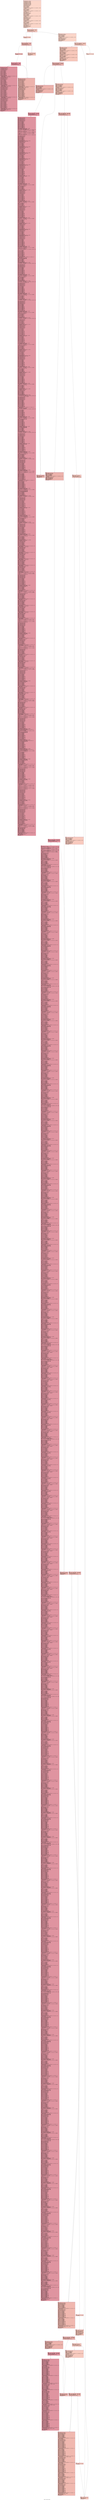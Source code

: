 digraph "CFG for 'y_solve_cell_' function" {
	label="CFG for 'y_solve_cell_' function";

	Node0x55d20f6e0d00 [shape=record,color="#3d50c3ff", style=filled, fillcolor="#f6a38570" fontname="Courier",label="{3:\l|  %4 = alloca i32, i64 1, align 4\l  %5 = alloca i32, i64 1, align 4\l  %6 = alloca i32, i64 1, align 4\l  %7 = alloca i32, i64 1, align 4\l  %8 = alloca i32, i64 1, align 4\l  %9 = alloca i32, i64 1, align 4\l  %10 = alloca i32, i64 1, align 4\l  %11 = alloca i32, i64 1, align 4\l  %12 = alloca i32, i64 1, align 4\l  store i32 0, ptr %8, align 4\l  %13 = load i32, ptr %2, align 4\l  %14 = sext i32 %13 to i64\l  %15 = sub nsw i64 %14, 1\l  %16 = mul nsw i64 %15, 1\l  %17 = mul nsw i64 %16, 3\l  %18 = add nsw i64 %17, 0\l  %19 = getelementptr i32, ptr getelementptr (i8, ptr @partition_, i64 108),\l... i64 %18\l  %20 = load i32, ptr %19, align 4\l  %21 = sub nsw i64 %14, 1\l  %22 = mul nsw i64 %21, 1\l  %23 = mul nsw i64 %22, 3\l  %24 = add nsw i64 %23, 0\l  %25 = getelementptr i32, ptr getelementptr (i8, ptr @partition_, i64 252),\l... i64 %24\l  %26 = load i32, ptr %25, align 4\l  %27 = sub i32 %20, %26\l  %28 = sub i32 %27, 1\l  store i32 %28, ptr %5, align 4\l  %29 = load i32, ptr %2, align 4\l  %30 = sext i32 %29 to i64\l  %31 = sub nsw i64 %30, 1\l  %32 = mul nsw i64 %31, 1\l  %33 = mul nsw i64 %32, 3\l  %34 = add nsw i64 %33, 1\l  %35 = getelementptr i32, ptr getelementptr (i8, ptr @partition_, i64 108),\l... i64 %34\l  %36 = load i32, ptr %35, align 4\l  %37 = sub i32 %36, 1\l  store i32 %37, ptr %7, align 4\l  %38 = load i32, ptr %2, align 4\l  %39 = sext i32 %38 to i64\l  %40 = sub nsw i64 %39, 1\l  %41 = mul nsw i64 %40, 1\l  %42 = mul nsw i64 %41, 3\l  %43 = add nsw i64 %42, 2\l  %44 = getelementptr i32, ptr getelementptr (i8, ptr @partition_, i64 108),\l... i64 %43\l  %45 = load i32, ptr %44, align 4\l  %46 = sub nsw i64 %39, 1\l  %47 = mul nsw i64 %46, 1\l  %48 = mul nsw i64 %47, 3\l  %49 = add nsw i64 %48, 2\l  %50 = getelementptr i32, ptr getelementptr (i8, ptr @partition_, i64 252),\l... i64 %49\l  %51 = load i32, ptr %50, align 4\l  %52 = sub i32 %45, %51\l  %53 = sub i32 %52, 1\l  store i32 %53, ptr %10, align 4\l  %54 = load i32, ptr %5, align 4\l  %55 = sext i32 %54 to i64\l  %56 = add i64 %55, 1\l  br label %57\l}"];
	Node0x55d20f6e0d00 -> Node0x55d20f6e2b60[tooltip="3 -> 57\nProbability 100.00%" ];
	Node0x55d20f6e2b60 [shape=record,color="#3d50c3ff", style=filled, fillcolor="#ec7f6370" fontname="Courier",label="{57:\l|  %58 = phi i32 [ %212, %210 ], [ 0, %3 ]\l  %59 = phi i64 [ %213, %210 ], [ %56, %3 ]\l  %60 = icmp sgt i64 %59, 0\l  br i1 %60, label %61, label %214\l|{<s0>T|<s1>F}}"];
	Node0x55d20f6e2b60:s0 -> Node0x55d20f6e9690[tooltip="57 -> 61\nProbability 96.88%" ];
	Node0x55d20f6e2b60:s1 -> Node0x55d20f6e96e0[tooltip="57 -> 214\nProbability 3.12%" ];
	Node0x55d20f6e9690 [shape=record,color="#3d50c3ff", style=filled, fillcolor="#ec7f6370" fontname="Courier",label="{61:\l|  store i32 %58, ptr %4, align 4\l  br label %62\l}"];
	Node0x55d20f6e9690 -> Node0x55d20f6e9880[tooltip="61 -> 62\nProbability 100.00%" ];
	Node0x55d20f6e9880 [shape=record,color="#3d50c3ff", style=filled, fillcolor="#d6524470" fontname="Courier",label="{62:\l|  %63 = phi i32 [ %208, %165 ], [ 1, %61 ]\l  %64 = phi i64 [ %209, %165 ], [ 5, %61 ]\l  %65 = icmp sgt i64 %64, 0\l  br i1 %65, label %66, label %210\l|{<s0>T|<s1>F}}"];
	Node0x55d20f6e9880:s0 -> Node0x55d20f6e9ba0[tooltip="62 -> 66\nProbability 96.88%" ];
	Node0x55d20f6e9880:s1 -> Node0x55d20f6e9490[tooltip="62 -> 210\nProbability 3.12%" ];
	Node0x55d20f6e9ba0 [shape=record,color="#3d50c3ff", style=filled, fillcolor="#d6524470" fontname="Courier",label="{66:\l|  store i32 %63, ptr %11, align 4\l  br label %67\l}"];
	Node0x55d20f6e9ba0 -> Node0x55d20f6e9d40[tooltip="66 -> 67\nProbability 100.00%" ];
	Node0x55d20f6e9d40 [shape=record,color="#b70d28ff", style=filled, fillcolor="#b70d2870" fontname="Courier",label="{67:\l|  %68 = phi i32 [ %163, %71 ], [ 1, %66 ]\l  %69 = phi i64 [ %164, %71 ], [ 5, %66 ]\l  %70 = icmp sgt i64 %69, 0\l  br i1 %70, label %71, label %165\l|{<s0>T|<s1>F}}"];
	Node0x55d20f6e9d40:s0 -> Node0x55d20f6e9e00[tooltip="67 -> 71\nProbability 96.88%" ];
	Node0x55d20f6e9d40:s1 -> Node0x55d20f6e9940[tooltip="67 -> 165\nProbability 3.12%" ];
	Node0x55d20f6e9e00 [shape=record,color="#b70d28ff", style=filled, fillcolor="#b70d2870" fontname="Courier",label="{71:\l|  store i32 %68, ptr %12, align 4\l  %72 = load i32, ptr %11, align 4\l  %73 = sext i32 %72 to i64\l  %74 = load i32, ptr %12, align 4\l  %75 = sext i32 %74 to i64\l  %76 = load i32, ptr %4, align 4\l  %77 = sext i32 %76 to i64\l  %78 = sub nsw i64 %73, 1\l  %79 = mul nsw i64 %78, 1\l  %80 = mul nsw i64 %79, 1\l  %81 = add nsw i64 %80, 0\l  %82 = sub nsw i64 %75, 1\l  %83 = mul nsw i64 %82, 1\l  %84 = mul nsw i64 %83, 5\l  %85 = add nsw i64 %84, %81\l  %86 = sub nsw i64 %77, -1\l  %87 = mul nsw i64 %86, 1\l  %88 = mul nsw i64 %87, 25\l  %89 = add nsw i64 %88, %85\l  %90 = add nsw i64 600, %89\l  %91 = getelementptr double, ptr getelementptr (i8, ptr @work_lhs_, i64\l... 270400), i64 %90\l  store double 0.000000e+00, ptr %91, align 8\l  %92 = load i32, ptr %11, align 4\l  %93 = sext i32 %92 to i64\l  %94 = load i32, ptr %12, align 4\l  %95 = sext i32 %94 to i64\l  %96 = load i32, ptr %4, align 4\l  %97 = sext i32 %96 to i64\l  %98 = sub nsw i64 %93, 1\l  %99 = mul nsw i64 %98, 1\l  %100 = mul nsw i64 %99, 1\l  %101 = add nsw i64 %100, 0\l  %102 = sub nsw i64 %95, 1\l  %103 = mul nsw i64 %102, 1\l  %104 = mul nsw i64 %103, 5\l  %105 = add nsw i64 %104, %101\l  %106 = sub nsw i64 %97, -1\l  %107 = mul nsw i64 %106, 1\l  %108 = mul nsw i64 %107, 25\l  %109 = add nsw i64 %108, %105\l  %110 = add nsw i64 600, %109\l  %111 = getelementptr double, ptr getelementptr (i8, ptr @work_lhs_, i64\l... 385600), i64 %110\l  store double 0.000000e+00, ptr %111, align 8\l  %112 = load i32, ptr %11, align 4\l  %113 = sext i32 %112 to i64\l  %114 = load i32, ptr %12, align 4\l  %115 = sext i32 %114 to i64\l  %116 = load i32, ptr %4, align 4\l  %117 = sext i32 %116 to i64\l  %118 = load i32, ptr %7, align 4\l  %119 = sext i32 %118 to i64\l  %120 = sub nsw i64 %113, 1\l  %121 = mul nsw i64 %120, 1\l  %122 = mul nsw i64 %121, 1\l  %123 = add nsw i64 %122, 0\l  %124 = sub nsw i64 %115, 1\l  %125 = mul nsw i64 %124, 1\l  %126 = mul nsw i64 %125, 5\l  %127 = add nsw i64 %126, %123\l  %128 = sub nsw i64 %117, -1\l  %129 = mul nsw i64 %128, 1\l  %130 = mul nsw i64 %129, 25\l  %131 = add nsw i64 %130, %127\l  %132 = sub nsw i64 %119, -1\l  %133 = mul nsw i64 %132, 1\l  %134 = mul nsw i64 %133, 600\l  %135 = add nsw i64 %134, %131\l  %136 = getelementptr double, ptr getelementptr (i8, ptr @work_lhs_, i64\l... 270400), i64 %135\l  store double 0.000000e+00, ptr %136, align 8\l  %137 = load i32, ptr %11, align 4\l  %138 = sext i32 %137 to i64\l  %139 = load i32, ptr %12, align 4\l  %140 = sext i32 %139 to i64\l  %141 = load i32, ptr %4, align 4\l  %142 = sext i32 %141 to i64\l  %143 = load i32, ptr %7, align 4\l  %144 = sext i32 %143 to i64\l  %145 = sub nsw i64 %138, 1\l  %146 = mul nsw i64 %145, 1\l  %147 = mul nsw i64 %146, 1\l  %148 = add nsw i64 %147, 0\l  %149 = sub nsw i64 %140, 1\l  %150 = mul nsw i64 %149, 1\l  %151 = mul nsw i64 %150, 5\l  %152 = add nsw i64 %151, %148\l  %153 = sub nsw i64 %142, -1\l  %154 = mul nsw i64 %153, 1\l  %155 = mul nsw i64 %154, 25\l  %156 = add nsw i64 %155, %152\l  %157 = sub nsw i64 %144, -1\l  %158 = mul nsw i64 %157, 1\l  %159 = mul nsw i64 %158, 600\l  %160 = add nsw i64 %159, %156\l  %161 = getelementptr double, ptr getelementptr (i8, ptr @work_lhs_, i64\l... 385600), i64 %160\l  store double 0.000000e+00, ptr %161, align 8\l  %162 = load i32, ptr %12, align 4\l  %163 = add i32 %162, 1\l  %164 = sub i64 %69, 1\l  br label %67\l}"];
	Node0x55d20f6e9e00 -> Node0x55d20f6e9d40[tooltip="71 -> 67\nProbability 100.00%" ];
	Node0x55d20f6e9940 [shape=record,color="#3d50c3ff", style=filled, fillcolor="#d6524470" fontname="Courier",label="{165:\l|  store i32 %68, ptr %12, align 4\l  %166 = load i32, ptr %11, align 4\l  %167 = sext i32 %166 to i64\l  %168 = load i32, ptr %4, align 4\l  %169 = sext i32 %168 to i64\l  %170 = sub nsw i64 %167, 1\l  %171 = mul nsw i64 %170, 1\l  %172 = mul nsw i64 %171, 1\l  %173 = add nsw i64 %172, 0\l  %174 = sub nsw i64 %167, 1\l  %175 = mul nsw i64 %174, 1\l  %176 = mul nsw i64 %175, 5\l  %177 = add nsw i64 %176, %173\l  %178 = sub nsw i64 %169, -1\l  %179 = mul nsw i64 %178, 1\l  %180 = mul nsw i64 %179, 25\l  %181 = add nsw i64 %180, %177\l  %182 = add nsw i64 600, %181\l  %183 = getelementptr double, ptr getelementptr (i8, ptr @work_lhs_, i64\l... 385600), i64 %182\l  store double 1.000000e+00, ptr %183, align 8\l  %184 = load i32, ptr %11, align 4\l  %185 = sext i32 %184 to i64\l  %186 = load i32, ptr %4, align 4\l  %187 = sext i32 %186 to i64\l  %188 = load i32, ptr %7, align 4\l  %189 = sext i32 %188 to i64\l  %190 = sub nsw i64 %185, 1\l  %191 = mul nsw i64 %190, 1\l  %192 = mul nsw i64 %191, 1\l  %193 = add nsw i64 %192, 0\l  %194 = sub nsw i64 %185, 1\l  %195 = mul nsw i64 %194, 1\l  %196 = mul nsw i64 %195, 5\l  %197 = add nsw i64 %196, %193\l  %198 = sub nsw i64 %187, -1\l  %199 = mul nsw i64 %198, 1\l  %200 = mul nsw i64 %199, 25\l  %201 = add nsw i64 %200, %197\l  %202 = sub nsw i64 %189, -1\l  %203 = mul nsw i64 %202, 1\l  %204 = mul nsw i64 %203, 600\l  %205 = add nsw i64 %204, %201\l  %206 = getelementptr double, ptr getelementptr (i8, ptr @work_lhs_, i64\l... 385600), i64 %205\l  store double 1.000000e+00, ptr %206, align 8\l  %207 = load i32, ptr %11, align 4\l  %208 = add i32 %207, 1\l  %209 = sub i64 %64, 1\l  br label %62\l}"];
	Node0x55d20f6e9940 -> Node0x55d20f6e9880[tooltip="165 -> 62\nProbability 100.00%" ];
	Node0x55d20f6e9490 [shape=record,color="#3d50c3ff", style=filled, fillcolor="#ec7f6370" fontname="Courier",label="{210:\l|  store i32 %63, ptr %11, align 4\l  %211 = load i32, ptr %4, align 4\l  %212 = add i32 %211, 1\l  %213 = sub i64 %59, 1\l  br label %57\l}"];
	Node0x55d20f6e9490 -> Node0x55d20f6e2b60[tooltip="210 -> 57\nProbability 100.00%" ];
	Node0x55d20f6e96e0 [shape=record,color="#3d50c3ff", style=filled, fillcolor="#f6a38570" fontname="Courier",label="{214:\l|  store i32 %58, ptr %4, align 4\l  %215 = load i32, ptr %2, align 4\l  %216 = sext i32 %215 to i64\l  %217 = sub nsw i64 %216, 1\l  %218 = mul nsw i64 %217, 1\l  %219 = mul nsw i64 %218, 3\l  %220 = add nsw i64 %219, 2\l  %221 = getelementptr i32, ptr getelementptr (i8, ptr @partition_, i64 216),\l... i64 %220\l  %222 = load i32, ptr %221, align 4\l  %223 = sext i32 %222 to i64\l  %224 = load i32, ptr %10, align 4\l  %225 = sext i32 %224 to i64\l  %226 = trunc i64 %223 to i32\l  %227 = sub i64 %225, %223\l  %228 = add i64 %227, 1\l  br label %229\l}"];
	Node0x55d20f6e96e0 -> Node0x55d20f6e93c0[tooltip="214 -> 229\nProbability 100.00%" ];
	Node0x55d20f6e93c0 [shape=record,color="#3d50c3ff", style=filled, fillcolor="#ec7f6370" fontname="Courier",label="{229:\l|  %230 = phi i32 [ %5338, %5336 ], [ %226, %214 ]\l  %231 = phi i64 [ %5339, %5336 ], [ %228, %214 ]\l  %232 = icmp sgt i64 %231, 0\l  br i1 %232, label %233, label %5340\l|{<s0>T|<s1>F}}"];
	Node0x55d20f6e93c0:s0 -> Node0x55d20f6f1760[tooltip="229 -> 233\nProbability 96.88%" ];
	Node0x55d20f6e93c0:s1 -> Node0x55d20f6f17b0[tooltip="229 -> 5340\nProbability 3.12%" ];
	Node0x55d20f6f1760 [shape=record,color="#3d50c3ff", style=filled, fillcolor="#ec7f6370" fontname="Courier",label="{233:\l|  store i32 %230, ptr %9, align 4\l  %234 = load i32, ptr %2, align 4\l  %235 = sext i32 %234 to i64\l  %236 = sub nsw i64 %235, 1\l  %237 = mul nsw i64 %236, 1\l  %238 = mul nsw i64 %237, 3\l  %239 = add nsw i64 %238, 1\l  %240 = getelementptr i32, ptr getelementptr (i8, ptr @partition_, i64 216),\l... i64 %239\l  %241 = load i32, ptr %240, align 4\l  %242 = sub i32 %241, 1\l  %243 = sext i32 %242 to i64\l  %244 = sub nsw i64 %235, 1\l  %245 = mul nsw i64 %244, 1\l  %246 = mul nsw i64 %245, 3\l  %247 = add nsw i64 %246, 1\l  %248 = getelementptr i32, ptr getelementptr (i8, ptr @partition_, i64 108),\l... i64 %247\l  %249 = load i32, ptr %248, align 4\l  %250 = sub nsw i64 %235, 1\l  %251 = mul nsw i64 %250, 1\l  %252 = mul nsw i64 %251, 3\l  %253 = add nsw i64 %252, 1\l  %254 = getelementptr i32, ptr getelementptr (i8, ptr @partition_, i64 252),\l... i64 %253\l  %255 = load i32, ptr %254, align 4\l  %256 = sub i32 %249, %255\l  %257 = sext i32 %256 to i64\l  %258 = trunc i64 %243 to i32\l  %259 = sub i64 %257, %243\l  %260 = add i64 %259, 1\l  br label %261\l}"];
	Node0x55d20f6f1760 -> Node0x55d20f6f27f0[tooltip="233 -> 261\nProbability 100.00%" ];
	Node0x55d20f6f27f0 [shape=record,color="#3d50c3ff", style=filled, fillcolor="#d6524470" fontname="Courier",label="{261:\l|  %262 = phi i32 [ %1821, %1819 ], [ %258, %233 ]\l  %263 = phi i64 [ %1822, %1819 ], [ %260, %233 ]\l  %264 = icmp sgt i64 %263, 0\l  br i1 %264, label %265, label %1823\l|{<s0>T|<s1>F}}"];
	Node0x55d20f6f27f0:s0 -> Node0x55d20f6f2b10[tooltip="261 -> 265\nProbability 96.88%" ];
	Node0x55d20f6f27f0:s1 -> Node0x55d20f6f2b60[tooltip="261 -> 1823\nProbability 3.12%" ];
	Node0x55d20f6f2b10 [shape=record,color="#3d50c3ff", style=filled, fillcolor="#d6524470" fontname="Courier",label="{265:\l|  store i32 %262, ptr %6, align 4\l  %266 = load i32, ptr %2, align 4\l  %267 = sext i32 %266 to i64\l  %268 = sub nsw i64 %267, 1\l  %269 = mul nsw i64 %268, 1\l  %270 = mul nsw i64 %269, 3\l  %271 = add nsw i64 %270, 0\l  %272 = getelementptr i32, ptr getelementptr (i8, ptr @partition_, i64 216),\l... i64 %271\l  %273 = load i32, ptr %272, align 4\l  %274 = sext i32 %273 to i64\l  %275 = load i32, ptr %5, align 4\l  %276 = sext i32 %275 to i64\l  %277 = trunc i64 %274 to i32\l  %278 = sub i64 %276, %274\l  %279 = add i64 %278, 1\l  br label %280\l}"];
	Node0x55d20f6f2b10 -> Node0x55d20f6f3440[tooltip="265 -> 280\nProbability 100.00%" ];
	Node0x55d20f6f3440 [shape=record,color="#b70d28ff", style=filled, fillcolor="#b70d2870" fontname="Courier",label="{280:\l|  %281 = phi i32 [ %1817, %284 ], [ %277, %265 ]\l  %282 = phi i64 [ %1818, %284 ], [ %279, %265 ]\l  %283 = icmp sgt i64 %282, 0\l  br i1 %283, label %284, label %1819\l|{<s0>T|<s1>F}}"];
	Node0x55d20f6f3440:s0 -> Node0x55d20f6f3500[tooltip="280 -> 284\nProbability 96.88%" ];
	Node0x55d20f6f3440:s1 -> Node0x55d20f6f28b0[tooltip="280 -> 1819\nProbability 3.12%" ];
	Node0x55d20f6f3500 [shape=record,color="#b70d28ff", style=filled, fillcolor="#b70d2870" fontname="Courier",label="{284:\l|  store i32 %281, ptr %4, align 4\l  %285 = load i32, ptr %4, align 4\l  %286 = sext i32 %285 to i64\l  %287 = load i32, ptr %6, align 4\l  %288 = sext i32 %287 to i64\l  %289 = load i32, ptr %9, align 4\l  %290 = sext i32 %289 to i64\l  %291 = load i32, ptr %2, align 4\l  %292 = sext i32 %291 to i64\l  %293 = sub nsw i64 %286, -2\l  %294 = mul nsw i64 %293, 1\l  %295 = mul nsw i64 %294, 5\l  %296 = add nsw i64 %295, 0\l  %297 = sub nsw i64 %288, -2\l  %298 = mul nsw i64 %297, 1\l  %299 = mul nsw i64 %298, 130\l  %300 = add nsw i64 %299, %296\l  %301 = sub nsw i64 %290, -2\l  %302 = mul nsw i64 %301, 1\l  %303 = mul nsw i64 %302, 3380\l  %304 = add nsw i64 %303, %300\l  %305 = sub nsw i64 %292, 1\l  %306 = mul nsw i64 %305, 1\l  %307 = mul nsw i64 %306, 87880\l  %308 = add nsw i64 %307, %304\l  %309 = getelementptr double, ptr @fields_, i64 %308\l  %310 = load double, ptr %309, align 8\l  %311 = fdiv contract double 1.000000e+00, %310\l  store double %311, ptr getelementptr (i8, ptr @work_lhs_, i64 500800), align\l... 8\l  %312 = load double, ptr getelementptr (i8, ptr @work_lhs_, i64 500800),\l... align 8\l  %313 = fmul contract double %312, %312\l  store double %313, ptr getelementptr (i8, ptr @work_lhs_, i64 500808), align\l... 8\l  %314 = load double, ptr getelementptr (i8, ptr @work_lhs_, i64 500800),\l... align 8\l  %315 = load double, ptr getelementptr (i8, ptr @work_lhs_, i64 500808),\l... align 8\l  %316 = fmul contract double %314, %315\l  store double %316, ptr getelementptr (i8, ptr @work_lhs_, i64 500816), align\l... 8\l  %317 = load i32, ptr %4, align 4\l  %318 = sext i32 %317 to i64\l  %319 = load i32, ptr %6, align 4\l  %320 = sext i32 %319 to i64\l  %321 = sub nsw i64 %318, -2\l  %322 = mul nsw i64 %321, 1\l  %323 = mul nsw i64 %322, 25\l  %324 = add nsw i64 %323, 0\l  %325 = sub nsw i64 %320, -2\l  %326 = mul nsw i64 %325, 1\l  %327 = mul nsw i64 %326, 650\l  %328 = add nsw i64 %327, %324\l  %329 = getelementptr double, ptr @work_lhs_, i64 %328\l  store double 0.000000e+00, ptr %329, align 8\l  %330 = load i32, ptr %4, align 4\l  %331 = sext i32 %330 to i64\l  %332 = load i32, ptr %6, align 4\l  %333 = sext i32 %332 to i64\l  %334 = sub nsw i64 %331, -2\l  %335 = mul nsw i64 %334, 1\l  %336 = mul nsw i64 %335, 25\l  %337 = add nsw i64 %336, 5\l  %338 = sub nsw i64 %333, -2\l  %339 = mul nsw i64 %338, 1\l  %340 = mul nsw i64 %339, 650\l  %341 = add nsw i64 %340, %337\l  %342 = getelementptr double, ptr @work_lhs_, i64 %341\l  store double 0.000000e+00, ptr %342, align 8\l  %343 = load i32, ptr %4, align 4\l  %344 = sext i32 %343 to i64\l  %345 = load i32, ptr %6, align 4\l  %346 = sext i32 %345 to i64\l  %347 = sub nsw i64 %344, -2\l  %348 = mul nsw i64 %347, 1\l  %349 = mul nsw i64 %348, 25\l  %350 = add nsw i64 %349, 10\l  %351 = sub nsw i64 %346, -2\l  %352 = mul nsw i64 %351, 1\l  %353 = mul nsw i64 %352, 650\l  %354 = add nsw i64 %353, %350\l  %355 = getelementptr double, ptr @work_lhs_, i64 %354\l  store double 1.000000e+00, ptr %355, align 8\l  %356 = load i32, ptr %4, align 4\l  %357 = sext i32 %356 to i64\l  %358 = load i32, ptr %6, align 4\l  %359 = sext i32 %358 to i64\l  %360 = sub nsw i64 %357, -2\l  %361 = mul nsw i64 %360, 1\l  %362 = mul nsw i64 %361, 25\l  %363 = add nsw i64 %362, 15\l  %364 = sub nsw i64 %359, -2\l  %365 = mul nsw i64 %364, 1\l  %366 = mul nsw i64 %365, 650\l  %367 = add nsw i64 %366, %363\l  %368 = getelementptr double, ptr @work_lhs_, i64 %367\l  store double 0.000000e+00, ptr %368, align 8\l  %369 = load i32, ptr %4, align 4\l  %370 = sext i32 %369 to i64\l  %371 = load i32, ptr %6, align 4\l  %372 = sext i32 %371 to i64\l  %373 = sub nsw i64 %370, -2\l  %374 = mul nsw i64 %373, 1\l  %375 = mul nsw i64 %374, 25\l  %376 = add nsw i64 %375, 20\l  %377 = sub nsw i64 %372, -2\l  %378 = mul nsw i64 %377, 1\l  %379 = mul nsw i64 %378, 650\l  %380 = add nsw i64 %379, %376\l  %381 = getelementptr double, ptr @work_lhs_, i64 %380\l  store double 0.000000e+00, ptr %381, align 8\l  %382 = load i32, ptr %4, align 4\l  %383 = sext i32 %382 to i64\l  %384 = load i32, ptr %6, align 4\l  %385 = sext i32 %384 to i64\l  %386 = load i32, ptr %9, align 4\l  %387 = sext i32 %386 to i64\l  %388 = load i32, ptr %2, align 4\l  %389 = sext i32 %388 to i64\l  %390 = sub nsw i64 %383, -2\l  %391 = mul nsw i64 %390, 1\l  %392 = mul nsw i64 %391, 5\l  %393 = add nsw i64 %392, 1\l  %394 = sub nsw i64 %385, -2\l  %395 = mul nsw i64 %394, 1\l  %396 = mul nsw i64 %395, 130\l  %397 = add nsw i64 %396, %393\l  %398 = sub nsw i64 %387, -2\l  %399 = mul nsw i64 %398, 1\l  %400 = mul nsw i64 %399, 3380\l  %401 = add nsw i64 %400, %397\l  %402 = sub nsw i64 %389, 1\l  %403 = mul nsw i64 %402, 1\l  %404 = mul nsw i64 %403, 87880\l  %405 = add nsw i64 %404, %401\l  %406 = getelementptr double, ptr @fields_, i64 %405\l  %407 = load double, ptr %406, align 8\l  %408 = sub nsw i64 %383, -2\l  %409 = mul nsw i64 %408, 1\l  %410 = mul nsw i64 %409, 5\l  %411 = add nsw i64 %410, 2\l  %412 = sub nsw i64 %385, -2\l  %413 = mul nsw i64 %412, 1\l  %414 = mul nsw i64 %413, 130\l  %415 = add nsw i64 %414, %411\l  %416 = sub nsw i64 %387, -2\l  %417 = mul nsw i64 %416, 1\l  %418 = mul nsw i64 %417, 3380\l  %419 = add nsw i64 %418, %415\l  %420 = sub nsw i64 %389, 1\l  %421 = mul nsw i64 %420, 1\l  %422 = mul nsw i64 %421, 87880\l  %423 = add nsw i64 %422, %419\l  %424 = getelementptr double, ptr @fields_, i64 %423\l  %425 = load double, ptr %424, align 8\l  %426 = fmul contract double %407, %425\l  %427 = load double, ptr getelementptr (i8, ptr @work_lhs_, i64 500808),\l... align 8\l  %428 = fmul contract double %426, %427\l  %429 = fneg contract double %428\l  %430 = sub nsw i64 %383, -2\l  %431 = mul nsw i64 %430, 1\l  %432 = mul nsw i64 %431, 25\l  %433 = add nsw i64 %432, 1\l  %434 = sub nsw i64 %385, -2\l  %435 = mul nsw i64 %434, 1\l  %436 = mul nsw i64 %435, 650\l  %437 = add nsw i64 %436, %433\l  %438 = getelementptr double, ptr @work_lhs_, i64 %437\l  store double %429, ptr %438, align 8\l  %439 = load i32, ptr %4, align 4\l  %440 = sext i32 %439 to i64\l  %441 = load i32, ptr %6, align 4\l  %442 = sext i32 %441 to i64\l  %443 = load i32, ptr %9, align 4\l  %444 = sext i32 %443 to i64\l  %445 = load i32, ptr %2, align 4\l  %446 = sext i32 %445 to i64\l  %447 = sub nsw i64 %440, -2\l  %448 = mul nsw i64 %447, 1\l  %449 = mul nsw i64 %448, 5\l  %450 = add nsw i64 %449, 2\l  %451 = sub nsw i64 %442, -2\l  %452 = mul nsw i64 %451, 1\l  %453 = mul nsw i64 %452, 130\l  %454 = add nsw i64 %453, %450\l  %455 = sub nsw i64 %444, -2\l  %456 = mul nsw i64 %455, 1\l  %457 = mul nsw i64 %456, 3380\l  %458 = add nsw i64 %457, %454\l  %459 = sub nsw i64 %446, 1\l  %460 = mul nsw i64 %459, 1\l  %461 = mul nsw i64 %460, 87880\l  %462 = add nsw i64 %461, %458\l  %463 = getelementptr double, ptr @fields_, i64 %462\l  %464 = load double, ptr %463, align 8\l  %465 = load double, ptr getelementptr (i8, ptr @work_lhs_, i64 500800),\l... align 8\l  %466 = fmul contract double %464, %465\l  %467 = sub nsw i64 %440, -2\l  %468 = mul nsw i64 %467, 1\l  %469 = mul nsw i64 %468, 25\l  %470 = add nsw i64 %469, 6\l  %471 = sub nsw i64 %442, -2\l  %472 = mul nsw i64 %471, 1\l  %473 = mul nsw i64 %472, 650\l  %474 = add nsw i64 %473, %470\l  %475 = getelementptr double, ptr @work_lhs_, i64 %474\l  store double %466, ptr %475, align 8\l  %476 = load i32, ptr %4, align 4\l  %477 = sext i32 %476 to i64\l  %478 = load i32, ptr %6, align 4\l  %479 = sext i32 %478 to i64\l  %480 = load i32, ptr %9, align 4\l  %481 = sext i32 %480 to i64\l  %482 = load i32, ptr %2, align 4\l  %483 = sext i32 %482 to i64\l  %484 = sub nsw i64 %477, -2\l  %485 = mul nsw i64 %484, 1\l  %486 = mul nsw i64 %485, 5\l  %487 = add nsw i64 %486, 1\l  %488 = sub nsw i64 %479, -2\l  %489 = mul nsw i64 %488, 1\l  %490 = mul nsw i64 %489, 130\l  %491 = add nsw i64 %490, %487\l  %492 = sub nsw i64 %481, -2\l  %493 = mul nsw i64 %492, 1\l  %494 = mul nsw i64 %493, 3380\l  %495 = add nsw i64 %494, %491\l  %496 = sub nsw i64 %483, 1\l  %497 = mul nsw i64 %496, 1\l  %498 = mul nsw i64 %497, 87880\l  %499 = add nsw i64 %498, %495\l  %500 = getelementptr double, ptr @fields_, i64 %499\l  %501 = load double, ptr %500, align 8\l  %502 = load double, ptr getelementptr (i8, ptr @work_lhs_, i64 500800),\l... align 8\l  %503 = fmul contract double %501, %502\l  %504 = sub nsw i64 %477, -2\l  %505 = mul nsw i64 %504, 1\l  %506 = mul nsw i64 %505, 25\l  %507 = add nsw i64 %506, 11\l  %508 = sub nsw i64 %479, -2\l  %509 = mul nsw i64 %508, 1\l  %510 = mul nsw i64 %509, 650\l  %511 = add nsw i64 %510, %507\l  %512 = getelementptr double, ptr @work_lhs_, i64 %511\l  store double %503, ptr %512, align 8\l  %513 = load i32, ptr %4, align 4\l  %514 = sext i32 %513 to i64\l  %515 = load i32, ptr %6, align 4\l  %516 = sext i32 %515 to i64\l  %517 = sub nsw i64 %514, -2\l  %518 = mul nsw i64 %517, 1\l  %519 = mul nsw i64 %518, 25\l  %520 = add nsw i64 %519, 16\l  %521 = sub nsw i64 %516, -2\l  %522 = mul nsw i64 %521, 1\l  %523 = mul nsw i64 %522, 650\l  %524 = add nsw i64 %523, %520\l  %525 = getelementptr double, ptr @work_lhs_, i64 %524\l  store double 0.000000e+00, ptr %525, align 8\l  %526 = load i32, ptr %4, align 4\l  %527 = sext i32 %526 to i64\l  %528 = load i32, ptr %6, align 4\l  %529 = sext i32 %528 to i64\l  %530 = sub nsw i64 %527, -2\l  %531 = mul nsw i64 %530, 1\l  %532 = mul nsw i64 %531, 25\l  %533 = add nsw i64 %532, 21\l  %534 = sub nsw i64 %529, -2\l  %535 = mul nsw i64 %534, 1\l  %536 = mul nsw i64 %535, 650\l  %537 = add nsw i64 %536, %533\l  %538 = getelementptr double, ptr @work_lhs_, i64 %537\l  store double 0.000000e+00, ptr %538, align 8\l  %539 = load i32, ptr %4, align 4\l  %540 = sext i32 %539 to i64\l  %541 = load i32, ptr %6, align 4\l  %542 = sext i32 %541 to i64\l  %543 = load i32, ptr %9, align 4\l  %544 = sext i32 %543 to i64\l  %545 = load i32, ptr %2, align 4\l  %546 = sext i32 %545 to i64\l  %547 = sub nsw i64 %540, -2\l  %548 = mul nsw i64 %547, 1\l  %549 = mul nsw i64 %548, 5\l  %550 = add nsw i64 %549, 2\l  %551 = sub nsw i64 %542, -2\l  %552 = mul nsw i64 %551, 1\l  %553 = mul nsw i64 %552, 130\l  %554 = add nsw i64 %553, %550\l  %555 = sub nsw i64 %544, -2\l  %556 = mul nsw i64 %555, 1\l  %557 = mul nsw i64 %556, 3380\l  %558 = add nsw i64 %557, %554\l  %559 = sub nsw i64 %546, 1\l  %560 = mul nsw i64 %559, 1\l  %561 = mul nsw i64 %560, 87880\l  %562 = add nsw i64 %561, %558\l  %563 = getelementptr double, ptr @fields_, i64 %562\l  %564 = load double, ptr %563, align 8\l  %565 = fmul contract double %564, %564\l  %566 = load double, ptr getelementptr (i8, ptr @work_lhs_, i64 500808),\l... align 8\l  %567 = fmul contract double %565, %566\l  %568 = fneg contract double %567\l  %569 = load double, ptr getelementptr (i8, ptr @constants_, i64 1064), align\l... 8\l  %570 = sub nsw i64 %540, -1\l  %571 = mul nsw i64 %570, 1\l  %572 = mul nsw i64 %571, 1\l  %573 = add nsw i64 %572, 0\l  %574 = sub nsw i64 %542, -1\l  %575 = mul nsw i64 %574, 1\l  %576 = mul nsw i64 %575, 24\l  %577 = add nsw i64 %576, %573\l  %578 = sub nsw i64 %544, -1\l  %579 = mul nsw i64 %578, 1\l  %580 = mul nsw i64 %579, 576\l  %581 = add nsw i64 %580, %577\l  %582 = sub nsw i64 %546, 1\l  %583 = mul nsw i64 %582, 1\l  %584 = mul nsw i64 %583, 13824\l  %585 = add nsw i64 %584, %581\l  %586 = getelementptr double, ptr getelementptr (i8, ptr @fields_, i64\l... 3104448), i64 %585\l  %587 = load double, ptr %586, align 8\l  %588 = fmul contract double %569, %587\l  %589 = fadd contract double %568, %588\l  %590 = sub nsw i64 %540, -2\l  %591 = mul nsw i64 %590, 1\l  %592 = mul nsw i64 %591, 25\l  %593 = add nsw i64 %592, 2\l  %594 = sub nsw i64 %542, -2\l  %595 = mul nsw i64 %594, 1\l  %596 = mul nsw i64 %595, 650\l  %597 = add nsw i64 %596, %593\l  %598 = getelementptr double, ptr @work_lhs_, i64 %597\l  store double %589, ptr %598, align 8\l  %599 = load double, ptr getelementptr (i8, ptr @constants_, i64 1064), align\l... 8\l  %600 = load i32, ptr %4, align 4\l  %601 = sext i32 %600 to i64\l  %602 = load i32, ptr %6, align 4\l  %603 = sext i32 %602 to i64\l  %604 = load i32, ptr %9, align 4\l  %605 = sext i32 %604 to i64\l  %606 = load i32, ptr %2, align 4\l  %607 = sext i32 %606 to i64\l  %608 = sub nsw i64 %601, -2\l  %609 = mul nsw i64 %608, 1\l  %610 = mul nsw i64 %609, 5\l  %611 = add nsw i64 %610, 1\l  %612 = sub nsw i64 %603, -2\l  %613 = mul nsw i64 %612, 1\l  %614 = mul nsw i64 %613, 130\l  %615 = add nsw i64 %614, %611\l  %616 = sub nsw i64 %605, -2\l  %617 = mul nsw i64 %616, 1\l  %618 = mul nsw i64 %617, 3380\l  %619 = add nsw i64 %618, %615\l  %620 = sub nsw i64 %607, 1\l  %621 = mul nsw i64 %620, 1\l  %622 = mul nsw i64 %621, 87880\l  %623 = add nsw i64 %622, %619\l  %624 = getelementptr double, ptr @fields_, i64 %623\l  %625 = load double, ptr %624, align 8\l  %626 = fmul contract double %599, %625\l  %627 = load double, ptr getelementptr (i8, ptr @work_lhs_, i64 500800),\l... align 8\l  %628 = fmul contract double %626, %627\l  %629 = fneg contract double %628\l  %630 = sub nsw i64 %601, -2\l  %631 = mul nsw i64 %630, 1\l  %632 = mul nsw i64 %631, 25\l  %633 = add nsw i64 %632, 7\l  %634 = sub nsw i64 %603, -2\l  %635 = mul nsw i64 %634, 1\l  %636 = mul nsw i64 %635, 650\l  %637 = add nsw i64 %636, %633\l  %638 = getelementptr double, ptr @work_lhs_, i64 %637\l  store double %629, ptr %638, align 8\l  %639 = load double, ptr getelementptr (i8, ptr @constants_, i64 1064), align\l... 8\l  %640 = fsub contract double 2.000000e+00, %639\l  %641 = load i32, ptr %4, align 4\l  %642 = sext i32 %641 to i64\l  %643 = load i32, ptr %6, align 4\l  %644 = sext i32 %643 to i64\l  %645 = load i32, ptr %9, align 4\l  %646 = sext i32 %645 to i64\l  %647 = load i32, ptr %2, align 4\l  %648 = sext i32 %647 to i64\l  %649 = sub nsw i64 %642, -2\l  %650 = mul nsw i64 %649, 1\l  %651 = mul nsw i64 %650, 5\l  %652 = add nsw i64 %651, 2\l  %653 = sub nsw i64 %644, -2\l  %654 = mul nsw i64 %653, 1\l  %655 = mul nsw i64 %654, 130\l  %656 = add nsw i64 %655, %652\l  %657 = sub nsw i64 %646, -2\l  %658 = mul nsw i64 %657, 1\l  %659 = mul nsw i64 %658, 3380\l  %660 = add nsw i64 %659, %656\l  %661 = sub nsw i64 %648, 1\l  %662 = mul nsw i64 %661, 1\l  %663 = mul nsw i64 %662, 87880\l  %664 = add nsw i64 %663, %660\l  %665 = getelementptr double, ptr @fields_, i64 %664\l  %666 = load double, ptr %665, align 8\l  %667 = fmul contract double %640, %666\l  %668 = load double, ptr getelementptr (i8, ptr @work_lhs_, i64 500800),\l... align 8\l  %669 = fmul contract double %667, %668\l  %670 = sub nsw i64 %642, -2\l  %671 = mul nsw i64 %670, 1\l  %672 = mul nsw i64 %671, 25\l  %673 = add nsw i64 %672, 12\l  %674 = sub nsw i64 %644, -2\l  %675 = mul nsw i64 %674, 1\l  %676 = mul nsw i64 %675, 650\l  %677 = add nsw i64 %676, %673\l  %678 = getelementptr double, ptr @work_lhs_, i64 %677\l  store double %669, ptr %678, align 8\l  %679 = load double, ptr getelementptr (i8, ptr @constants_, i64 1064), align\l... 8\l  %680 = load i32, ptr %4, align 4\l  %681 = sext i32 %680 to i64\l  %682 = load i32, ptr %6, align 4\l  %683 = sext i32 %682 to i64\l  %684 = load i32, ptr %9, align 4\l  %685 = sext i32 %684 to i64\l  %686 = load i32, ptr %2, align 4\l  %687 = sext i32 %686 to i64\l  %688 = sub nsw i64 %681, -2\l  %689 = mul nsw i64 %688, 1\l  %690 = mul nsw i64 %689, 5\l  %691 = add nsw i64 %690, 3\l  %692 = sub nsw i64 %683, -2\l  %693 = mul nsw i64 %692, 1\l  %694 = mul nsw i64 %693, 130\l  %695 = add nsw i64 %694, %691\l  %696 = sub nsw i64 %685, -2\l  %697 = mul nsw i64 %696, 1\l  %698 = mul nsw i64 %697, 3380\l  %699 = add nsw i64 %698, %695\l  %700 = sub nsw i64 %687, 1\l  %701 = mul nsw i64 %700, 1\l  %702 = mul nsw i64 %701, 87880\l  %703 = add nsw i64 %702, %699\l  %704 = getelementptr double, ptr @fields_, i64 %703\l  %705 = load double, ptr %704, align 8\l  %706 = fmul contract double %679, %705\l  %707 = load double, ptr getelementptr (i8, ptr @work_lhs_, i64 500800),\l... align 8\l  %708 = fmul contract double %706, %707\l  %709 = fneg contract double %708\l  %710 = sub nsw i64 %681, -2\l  %711 = mul nsw i64 %710, 1\l  %712 = mul nsw i64 %711, 25\l  %713 = add nsw i64 %712, 17\l  %714 = sub nsw i64 %683, -2\l  %715 = mul nsw i64 %714, 1\l  %716 = mul nsw i64 %715, 650\l  %717 = add nsw i64 %716, %713\l  %718 = getelementptr double, ptr @work_lhs_, i64 %717\l  store double %709, ptr %718, align 8\l  %719 = load double, ptr getelementptr (i8, ptr @constants_, i64 1064), align\l... 8\l  %720 = load i32, ptr %4, align 4\l  %721 = sext i32 %720 to i64\l  %722 = load i32, ptr %6, align 4\l  %723 = sext i32 %722 to i64\l  %724 = sub nsw i64 %721, -2\l  %725 = mul nsw i64 %724, 1\l  %726 = mul nsw i64 %725, 25\l  %727 = add nsw i64 %726, 22\l  %728 = sub nsw i64 %723, -2\l  %729 = mul nsw i64 %728, 1\l  %730 = mul nsw i64 %729, 650\l  %731 = add nsw i64 %730, %727\l  %732 = getelementptr double, ptr @work_lhs_, i64 %731\l  store double %719, ptr %732, align 8\l  %733 = load i32, ptr %4, align 4\l  %734 = sext i32 %733 to i64\l  %735 = load i32, ptr %6, align 4\l  %736 = sext i32 %735 to i64\l  %737 = load i32, ptr %9, align 4\l  %738 = sext i32 %737 to i64\l  %739 = load i32, ptr %2, align 4\l  %740 = sext i32 %739 to i64\l  %741 = sub nsw i64 %734, -2\l  %742 = mul nsw i64 %741, 1\l  %743 = mul nsw i64 %742, 5\l  %744 = add nsw i64 %743, 2\l  %745 = sub nsw i64 %736, -2\l  %746 = mul nsw i64 %745, 1\l  %747 = mul nsw i64 %746, 130\l  %748 = add nsw i64 %747, %744\l  %749 = sub nsw i64 %738, -2\l  %750 = mul nsw i64 %749, 1\l  %751 = mul nsw i64 %750, 3380\l  %752 = add nsw i64 %751, %748\l  %753 = sub nsw i64 %740, 1\l  %754 = mul nsw i64 %753, 1\l  %755 = mul nsw i64 %754, 87880\l  %756 = add nsw i64 %755, %752\l  %757 = getelementptr double, ptr @fields_, i64 %756\l  %758 = load double, ptr %757, align 8\l  %759 = sub nsw i64 %734, -2\l  %760 = mul nsw i64 %759, 1\l  %761 = mul nsw i64 %760, 5\l  %762 = add nsw i64 %761, 3\l  %763 = sub nsw i64 %736, -2\l  %764 = mul nsw i64 %763, 1\l  %765 = mul nsw i64 %764, 130\l  %766 = add nsw i64 %765, %762\l  %767 = sub nsw i64 %738, -2\l  %768 = mul nsw i64 %767, 1\l  %769 = mul nsw i64 %768, 3380\l  %770 = add nsw i64 %769, %766\l  %771 = sub nsw i64 %740, 1\l  %772 = mul nsw i64 %771, 1\l  %773 = mul nsw i64 %772, 87880\l  %774 = add nsw i64 %773, %770\l  %775 = getelementptr double, ptr @fields_, i64 %774\l  %776 = load double, ptr %775, align 8\l  %777 = fmul contract double %758, %776\l  %778 = load double, ptr getelementptr (i8, ptr @work_lhs_, i64 500808),\l... align 8\l  %779 = fmul contract double %777, %778\l  %780 = fneg contract double %779\l  %781 = sub nsw i64 %734, -2\l  %782 = mul nsw i64 %781, 1\l  %783 = mul nsw i64 %782, 25\l  %784 = add nsw i64 %783, 3\l  %785 = sub nsw i64 %736, -2\l  %786 = mul nsw i64 %785, 1\l  %787 = mul nsw i64 %786, 650\l  %788 = add nsw i64 %787, %784\l  %789 = getelementptr double, ptr @work_lhs_, i64 %788\l  store double %780, ptr %789, align 8\l  %790 = load i32, ptr %4, align 4\l  %791 = sext i32 %790 to i64\l  %792 = load i32, ptr %6, align 4\l  %793 = sext i32 %792 to i64\l  %794 = sub nsw i64 %791, -2\l  %795 = mul nsw i64 %794, 1\l  %796 = mul nsw i64 %795, 25\l  %797 = add nsw i64 %796, 8\l  %798 = sub nsw i64 %793, -2\l  %799 = mul nsw i64 %798, 1\l  %800 = mul nsw i64 %799, 650\l  %801 = add nsw i64 %800, %797\l  %802 = getelementptr double, ptr @work_lhs_, i64 %801\l  store double 0.000000e+00, ptr %802, align 8\l  %803 = load i32, ptr %4, align 4\l  %804 = sext i32 %803 to i64\l  %805 = load i32, ptr %6, align 4\l  %806 = sext i32 %805 to i64\l  %807 = load i32, ptr %9, align 4\l  %808 = sext i32 %807 to i64\l  %809 = load i32, ptr %2, align 4\l  %810 = sext i32 %809 to i64\l  %811 = sub nsw i64 %804, -2\l  %812 = mul nsw i64 %811, 1\l  %813 = mul nsw i64 %812, 5\l  %814 = add nsw i64 %813, 3\l  %815 = sub nsw i64 %806, -2\l  %816 = mul nsw i64 %815, 1\l  %817 = mul nsw i64 %816, 130\l  %818 = add nsw i64 %817, %814\l  %819 = sub nsw i64 %808, -2\l  %820 = mul nsw i64 %819, 1\l  %821 = mul nsw i64 %820, 3380\l  %822 = add nsw i64 %821, %818\l  %823 = sub nsw i64 %810, 1\l  %824 = mul nsw i64 %823, 1\l  %825 = mul nsw i64 %824, 87880\l  %826 = add nsw i64 %825, %822\l  %827 = getelementptr double, ptr @fields_, i64 %826\l  %828 = load double, ptr %827, align 8\l  %829 = load double, ptr getelementptr (i8, ptr @work_lhs_, i64 500800),\l... align 8\l  %830 = fmul contract double %828, %829\l  %831 = sub nsw i64 %804, -2\l  %832 = mul nsw i64 %831, 1\l  %833 = mul nsw i64 %832, 25\l  %834 = add nsw i64 %833, 13\l  %835 = sub nsw i64 %806, -2\l  %836 = mul nsw i64 %835, 1\l  %837 = mul nsw i64 %836, 650\l  %838 = add nsw i64 %837, %834\l  %839 = getelementptr double, ptr @work_lhs_, i64 %838\l  store double %830, ptr %839, align 8\l  %840 = load i32, ptr %4, align 4\l  %841 = sext i32 %840 to i64\l  %842 = load i32, ptr %6, align 4\l  %843 = sext i32 %842 to i64\l  %844 = load i32, ptr %9, align 4\l  %845 = sext i32 %844 to i64\l  %846 = load i32, ptr %2, align 4\l  %847 = sext i32 %846 to i64\l  %848 = sub nsw i64 %841, -2\l  %849 = mul nsw i64 %848, 1\l  %850 = mul nsw i64 %849, 5\l  %851 = add nsw i64 %850, 2\l  %852 = sub nsw i64 %843, -2\l  %853 = mul nsw i64 %852, 1\l  %854 = mul nsw i64 %853, 130\l  %855 = add nsw i64 %854, %851\l  %856 = sub nsw i64 %845, -2\l  %857 = mul nsw i64 %856, 1\l  %858 = mul nsw i64 %857, 3380\l  %859 = add nsw i64 %858, %855\l  %860 = sub nsw i64 %847, 1\l  %861 = mul nsw i64 %860, 1\l  %862 = mul nsw i64 %861, 87880\l  %863 = add nsw i64 %862, %859\l  %864 = getelementptr double, ptr @fields_, i64 %863\l  %865 = load double, ptr %864, align 8\l  %866 = load double, ptr getelementptr (i8, ptr @work_lhs_, i64 500800),\l... align 8\l  %867 = fmul contract double %865, %866\l  %868 = sub nsw i64 %841, -2\l  %869 = mul nsw i64 %868, 1\l  %870 = mul nsw i64 %869, 25\l  %871 = add nsw i64 %870, 18\l  %872 = sub nsw i64 %843, -2\l  %873 = mul nsw i64 %872, 1\l  %874 = mul nsw i64 %873, 650\l  %875 = add nsw i64 %874, %871\l  %876 = getelementptr double, ptr @work_lhs_, i64 %875\l  store double %867, ptr %876, align 8\l  %877 = load i32, ptr %4, align 4\l  %878 = sext i32 %877 to i64\l  %879 = load i32, ptr %6, align 4\l  %880 = sext i32 %879 to i64\l  %881 = sub nsw i64 %878, -2\l  %882 = mul nsw i64 %881, 1\l  %883 = mul nsw i64 %882, 25\l  %884 = add nsw i64 %883, 23\l  %885 = sub nsw i64 %880, -2\l  %886 = mul nsw i64 %885, 1\l  %887 = mul nsw i64 %886, 650\l  %888 = add nsw i64 %887, %884\l  %889 = getelementptr double, ptr @work_lhs_, i64 %888\l  store double 0.000000e+00, ptr %889, align 8\l  %890 = load double, ptr getelementptr (i8, ptr @constants_, i64 1064), align\l... 8\l  %891 = fmul contract double %890, 2.000000e+00\l  %892 = load i32, ptr %4, align 4\l  %893 = sext i32 %892 to i64\l  %894 = load i32, ptr %6, align 4\l  %895 = sext i32 %894 to i64\l  %896 = load i32, ptr %9, align 4\l  %897 = sext i32 %896 to i64\l  %898 = load i32, ptr %2, align 4\l  %899 = sext i32 %898 to i64\l  %900 = sub nsw i64 %893, -1\l  %901 = mul nsw i64 %900, 1\l  %902 = mul nsw i64 %901, 1\l  %903 = add nsw i64 %902, 0\l  %904 = sub nsw i64 %895, -1\l  %905 = mul nsw i64 %904, 1\l  %906 = mul nsw i64 %905, 24\l  %907 = add nsw i64 %906, %903\l  %908 = sub nsw i64 %897, -1\l  %909 = mul nsw i64 %908, 1\l  %910 = mul nsw i64 %909, 576\l  %911 = add nsw i64 %910, %907\l  %912 = sub nsw i64 %899, 1\l  %913 = mul nsw i64 %912, 1\l  %914 = mul nsw i64 %913, 13824\l  %915 = add nsw i64 %914, %911\l  %916 = getelementptr double, ptr getelementptr (i8, ptr @fields_, i64\l... 3104448), i64 %915\l  %917 = load double, ptr %916, align 8\l  %918 = fmul contract double %891, %917\l  %919 = load double, ptr getelementptr (i8, ptr @constants_, i64 1056), align\l... 8\l  %920 = sub nsw i64 %893, -2\l  %921 = mul nsw i64 %920, 1\l  %922 = mul nsw i64 %921, 5\l  %923 = add nsw i64 %922, 4\l  %924 = sub nsw i64 %895, -2\l  %925 = mul nsw i64 %924, 1\l  %926 = mul nsw i64 %925, 130\l  %927 = add nsw i64 %926, %923\l  %928 = sub nsw i64 %897, -2\l  %929 = mul nsw i64 %928, 1\l  %930 = mul nsw i64 %929, 3380\l  %931 = add nsw i64 %930, %927\l  %932 = sub nsw i64 %899, 1\l  %933 = mul nsw i64 %932, 1\l  %934 = mul nsw i64 %933, 87880\l  %935 = add nsw i64 %934, %931\l  %936 = getelementptr double, ptr @fields_, i64 %935\l  %937 = load double, ptr %936, align 8\l  %938 = fmul contract double %919, %937\l  %939 = load double, ptr getelementptr (i8, ptr @work_lhs_, i64 500800),\l... align 8\l  %940 = fmul contract double %938, %939\l  %941 = fsub contract double %918, %940\l  %942 = sub nsw i64 %893, -2\l  %943 = mul nsw i64 %942, 1\l  %944 = mul nsw i64 %943, 5\l  %945 = add nsw i64 %944, 2\l  %946 = sub nsw i64 %895, -2\l  %947 = mul nsw i64 %946, 1\l  %948 = mul nsw i64 %947, 130\l  %949 = add nsw i64 %948, %945\l  %950 = sub nsw i64 %897, -2\l  %951 = mul nsw i64 %950, 1\l  %952 = mul nsw i64 %951, 3380\l  %953 = add nsw i64 %952, %949\l  %954 = sub nsw i64 %899, 1\l  %955 = mul nsw i64 %954, 1\l  %956 = mul nsw i64 %955, 87880\l  %957 = add nsw i64 %956, %953\l  %958 = getelementptr double, ptr @fields_, i64 %957\l  %959 = load double, ptr %958, align 8\l  %960 = fmul contract double %941, %959\l  %961 = fmul contract double %960, %939\l  %962 = sub nsw i64 %893, -2\l  %963 = mul nsw i64 %962, 1\l  %964 = mul nsw i64 %963, 25\l  %965 = add nsw i64 %964, 4\l  %966 = sub nsw i64 %895, -2\l  %967 = mul nsw i64 %966, 1\l  %968 = mul nsw i64 %967, 650\l  %969 = add nsw i64 %968, %965\l  %970 = getelementptr double, ptr @work_lhs_, i64 %969\l  store double %961, ptr %970, align 8\l  %971 = load double, ptr getelementptr (i8, ptr @constants_, i64 1064), align\l... 8\l  %972 = load i32, ptr %4, align 4\l  %973 = sext i32 %972 to i64\l  %974 = load i32, ptr %6, align 4\l  %975 = sext i32 %974 to i64\l  %976 = load i32, ptr %9, align 4\l  %977 = sext i32 %976 to i64\l  %978 = load i32, ptr %2, align 4\l  %979 = sext i32 %978 to i64\l  %980 = sub nsw i64 %973, -2\l  %981 = mul nsw i64 %980, 1\l  %982 = mul nsw i64 %981, 5\l  %983 = add nsw i64 %982, 1\l  %984 = sub nsw i64 %975, -2\l  %985 = mul nsw i64 %984, 1\l  %986 = mul nsw i64 %985, 130\l  %987 = add nsw i64 %986, %983\l  %988 = sub nsw i64 %977, -2\l  %989 = mul nsw i64 %988, 1\l  %990 = mul nsw i64 %989, 3380\l  %991 = add nsw i64 %990, %987\l  %992 = sub nsw i64 %979, 1\l  %993 = mul nsw i64 %992, 1\l  %994 = mul nsw i64 %993, 87880\l  %995 = add nsw i64 %994, %991\l  %996 = getelementptr double, ptr @fields_, i64 %995\l  %997 = load double, ptr %996, align 8\l  %998 = fmul contract double %971, %997\l  %999 = sub nsw i64 %973, -2\l  %1000 = mul nsw i64 %999, 1\l  %1001 = mul nsw i64 %1000, 5\l  %1002 = add nsw i64 %1001, 2\l  %1003 = sub nsw i64 %975, -2\l  %1004 = mul nsw i64 %1003, 1\l  %1005 = mul nsw i64 %1004, 130\l  %1006 = add nsw i64 %1005, %1002\l  %1007 = sub nsw i64 %977, -2\l  %1008 = mul nsw i64 %1007, 1\l  %1009 = mul nsw i64 %1008, 3380\l  %1010 = add nsw i64 %1009, %1006\l  %1011 = sub nsw i64 %979, 1\l  %1012 = mul nsw i64 %1011, 1\l  %1013 = mul nsw i64 %1012, 87880\l  %1014 = add nsw i64 %1013, %1010\l  %1015 = getelementptr double, ptr @fields_, i64 %1014\l  %1016 = load double, ptr %1015, align 8\l  %1017 = fmul contract double %998, %1016\l  %1018 = load double, ptr getelementptr (i8, ptr @work_lhs_, i64 500808),\l... align 8\l  %1019 = fmul contract double %1017, %1018\l  %1020 = fneg contract double %1019\l  %1021 = sub nsw i64 %973, -2\l  %1022 = mul nsw i64 %1021, 1\l  %1023 = mul nsw i64 %1022, 25\l  %1024 = add nsw i64 %1023, 9\l  %1025 = sub nsw i64 %975, -2\l  %1026 = mul nsw i64 %1025, 1\l  %1027 = mul nsw i64 %1026, 650\l  %1028 = add nsw i64 %1027, %1024\l  %1029 = getelementptr double, ptr @work_lhs_, i64 %1028\l  store double %1020, ptr %1029, align 8\l  %1030 = load double, ptr getelementptr (i8, ptr @constants_, i64 1056),\l... align 8\l  %1031 = load i32, ptr %4, align 4\l  %1032 = sext i32 %1031 to i64\l  %1033 = load i32, ptr %6, align 4\l  %1034 = sext i32 %1033 to i64\l  %1035 = load i32, ptr %9, align 4\l  %1036 = sext i32 %1035 to i64\l  %1037 = load i32, ptr %2, align 4\l  %1038 = sext i32 %1037 to i64\l  %1039 = sub nsw i64 %1032, -2\l  %1040 = mul nsw i64 %1039, 1\l  %1041 = mul nsw i64 %1040, 5\l  %1042 = add nsw i64 %1041, 4\l  %1043 = sub nsw i64 %1034, -2\l  %1044 = mul nsw i64 %1043, 1\l  %1045 = mul nsw i64 %1044, 130\l  %1046 = add nsw i64 %1045, %1042\l  %1047 = sub nsw i64 %1036, -2\l  %1048 = mul nsw i64 %1047, 1\l  %1049 = mul nsw i64 %1048, 3380\l  %1050 = add nsw i64 %1049, %1046\l  %1051 = sub nsw i64 %1038, 1\l  %1052 = mul nsw i64 %1051, 1\l  %1053 = mul nsw i64 %1052, 87880\l  %1054 = add nsw i64 %1053, %1050\l  %1055 = getelementptr double, ptr @fields_, i64 %1054\l  %1056 = load double, ptr %1055, align 8\l  %1057 = fmul contract double %1030, %1056\l  %1058 = load double, ptr getelementptr (i8, ptr @work_lhs_, i64 500800),\l... align 8\l  %1059 = fmul contract double %1057, %1058\l  %1060 = load double, ptr getelementptr (i8, ptr @constants_, i64 1064),\l... align 8\l  %1061 = sub nsw i64 %1032, -1\l  %1062 = mul nsw i64 %1061, 1\l  %1063 = mul nsw i64 %1062, 1\l  %1064 = add nsw i64 %1063, 0\l  %1065 = sub nsw i64 %1034, -1\l  %1066 = mul nsw i64 %1065, 1\l  %1067 = mul nsw i64 %1066, 24\l  %1068 = add nsw i64 %1067, %1064\l  %1069 = sub nsw i64 %1036, -1\l  %1070 = mul nsw i64 %1069, 1\l  %1071 = mul nsw i64 %1070, 576\l  %1072 = add nsw i64 %1071, %1068\l  %1073 = sub nsw i64 %1038, 1\l  %1074 = mul nsw i64 %1073, 1\l  %1075 = mul nsw i64 %1074, 13824\l  %1076 = add nsw i64 %1075, %1072\l  %1077 = getelementptr double, ptr getelementptr (i8, ptr @fields_, i64\l... 3104448), i64 %1076\l  %1078 = load double, ptr %1077, align 8\l  %1079 = sub nsw i64 %1032, -2\l  %1080 = mul nsw i64 %1079, 1\l  %1081 = mul nsw i64 %1080, 5\l  %1082 = add nsw i64 %1081, 2\l  %1083 = sub nsw i64 %1034, -2\l  %1084 = mul nsw i64 %1083, 1\l  %1085 = mul nsw i64 %1084, 130\l  %1086 = add nsw i64 %1085, %1082\l  %1087 = sub nsw i64 %1036, -2\l  %1088 = mul nsw i64 %1087, 1\l  %1089 = mul nsw i64 %1088, 3380\l  %1090 = add nsw i64 %1089, %1086\l  %1091 = sub nsw i64 %1038, 1\l  %1092 = mul nsw i64 %1091, 1\l  %1093 = mul nsw i64 %1092, 87880\l  %1094 = add nsw i64 %1093, %1090\l  %1095 = getelementptr double, ptr @fields_, i64 %1094\l  %1096 = load double, ptr %1095, align 8\l  %1097 = fmul contract double %1096, %1096\l  %1098 = load double, ptr getelementptr (i8, ptr @work_lhs_, i64 500808),\l... align 8\l  %1099 = fmul contract double %1097, %1098\l  %1100 = fadd contract double %1078, %1099\l  %1101 = fmul contract double %1060, %1100\l  %1102 = fsub contract double %1059, %1101\l  %1103 = sub nsw i64 %1032, -2\l  %1104 = mul nsw i64 %1103, 1\l  %1105 = mul nsw i64 %1104, 25\l  %1106 = add nsw i64 %1105, 14\l  %1107 = sub nsw i64 %1034, -2\l  %1108 = mul nsw i64 %1107, 1\l  %1109 = mul nsw i64 %1108, 650\l  %1110 = add nsw i64 %1109, %1106\l  %1111 = getelementptr double, ptr @work_lhs_, i64 %1110\l  store double %1102, ptr %1111, align 8\l  %1112 = load double, ptr getelementptr (i8, ptr @constants_, i64 1064),\l... align 8\l  %1113 = load i32, ptr %4, align 4\l  %1114 = sext i32 %1113 to i64\l  %1115 = load i32, ptr %6, align 4\l  %1116 = sext i32 %1115 to i64\l  %1117 = load i32, ptr %9, align 4\l  %1118 = sext i32 %1117 to i64\l  %1119 = load i32, ptr %2, align 4\l  %1120 = sext i32 %1119 to i64\l  %1121 = sub nsw i64 %1114, -2\l  %1122 = mul nsw i64 %1121, 1\l  %1123 = mul nsw i64 %1122, 5\l  %1124 = add nsw i64 %1123, 2\l  %1125 = sub nsw i64 %1116, -2\l  %1126 = mul nsw i64 %1125, 1\l  %1127 = mul nsw i64 %1126, 130\l  %1128 = add nsw i64 %1127, %1124\l  %1129 = sub nsw i64 %1118, -2\l  %1130 = mul nsw i64 %1129, 1\l  %1131 = mul nsw i64 %1130, 3380\l  %1132 = add nsw i64 %1131, %1128\l  %1133 = sub nsw i64 %1120, 1\l  %1134 = mul nsw i64 %1133, 1\l  %1135 = mul nsw i64 %1134, 87880\l  %1136 = add nsw i64 %1135, %1132\l  %1137 = getelementptr double, ptr @fields_, i64 %1136\l  %1138 = load double, ptr %1137, align 8\l  %1139 = sub nsw i64 %1114, -2\l  %1140 = mul nsw i64 %1139, 1\l  %1141 = mul nsw i64 %1140, 5\l  %1142 = add nsw i64 %1141, 3\l  %1143 = sub nsw i64 %1116, -2\l  %1144 = mul nsw i64 %1143, 1\l  %1145 = mul nsw i64 %1144, 130\l  %1146 = add nsw i64 %1145, %1142\l  %1147 = sub nsw i64 %1118, -2\l  %1148 = mul nsw i64 %1147, 1\l  %1149 = mul nsw i64 %1148, 3380\l  %1150 = add nsw i64 %1149, %1146\l  %1151 = sub nsw i64 %1120, 1\l  %1152 = mul nsw i64 %1151, 1\l  %1153 = mul nsw i64 %1152, 87880\l  %1154 = add nsw i64 %1153, %1150\l  %1155 = getelementptr double, ptr @fields_, i64 %1154\l  %1156 = load double, ptr %1155, align 8\l  %1157 = fmul contract double %1138, %1156\l  %1158 = fmul contract double %1112, %1157\l  %1159 = load double, ptr getelementptr (i8, ptr @work_lhs_, i64 500808),\l... align 8\l  %1160 = fmul contract double %1158, %1159\l  %1161 = fneg contract double %1160\l  %1162 = sub nsw i64 %1114, -2\l  %1163 = mul nsw i64 %1162, 1\l  %1164 = mul nsw i64 %1163, 25\l  %1165 = add nsw i64 %1164, 19\l  %1166 = sub nsw i64 %1116, -2\l  %1167 = mul nsw i64 %1166, 1\l  %1168 = mul nsw i64 %1167, 650\l  %1169 = add nsw i64 %1168, %1165\l  %1170 = getelementptr double, ptr @work_lhs_, i64 %1169\l  store double %1161, ptr %1170, align 8\l  %1171 = load double, ptr getelementptr (i8, ptr @constants_, i64 1056),\l... align 8\l  %1172 = load i32, ptr %4, align 4\l  %1173 = sext i32 %1172 to i64\l  %1174 = load i32, ptr %6, align 4\l  %1175 = sext i32 %1174 to i64\l  %1176 = load i32, ptr %9, align 4\l  %1177 = sext i32 %1176 to i64\l  %1178 = load i32, ptr %2, align 4\l  %1179 = sext i32 %1178 to i64\l  %1180 = sub nsw i64 %1173, -2\l  %1181 = mul nsw i64 %1180, 1\l  %1182 = mul nsw i64 %1181, 5\l  %1183 = add nsw i64 %1182, 2\l  %1184 = sub nsw i64 %1175, -2\l  %1185 = mul nsw i64 %1184, 1\l  %1186 = mul nsw i64 %1185, 130\l  %1187 = add nsw i64 %1186, %1183\l  %1188 = sub nsw i64 %1177, -2\l  %1189 = mul nsw i64 %1188, 1\l  %1190 = mul nsw i64 %1189, 3380\l  %1191 = add nsw i64 %1190, %1187\l  %1192 = sub nsw i64 %1179, 1\l  %1193 = mul nsw i64 %1192, 1\l  %1194 = mul nsw i64 %1193, 87880\l  %1195 = add nsw i64 %1194, %1191\l  %1196 = getelementptr double, ptr @fields_, i64 %1195\l  %1197 = load double, ptr %1196, align 8\l  %1198 = fmul contract double %1171, %1197\l  %1199 = load double, ptr getelementptr (i8, ptr @work_lhs_, i64 500800),\l... align 8\l  %1200 = fmul contract double %1198, %1199\l  %1201 = sub nsw i64 %1173, -2\l  %1202 = mul nsw i64 %1201, 1\l  %1203 = mul nsw i64 %1202, 25\l  %1204 = add nsw i64 %1203, 24\l  %1205 = sub nsw i64 %1175, -2\l  %1206 = mul nsw i64 %1205, 1\l  %1207 = mul nsw i64 %1206, 650\l  %1208 = add nsw i64 %1207, %1204\l  %1209 = getelementptr double, ptr @work_lhs_, i64 %1208\l  store double %1200, ptr %1209, align 8\l  %1210 = load i32, ptr %4, align 4\l  %1211 = sext i32 %1210 to i64\l  %1212 = load i32, ptr %6, align 4\l  %1213 = sext i32 %1212 to i64\l  %1214 = sub nsw i64 %1211, -2\l  %1215 = mul nsw i64 %1214, 1\l  %1216 = mul nsw i64 %1215, 25\l  %1217 = add nsw i64 %1216, 0\l  %1218 = sub nsw i64 %1213, -2\l  %1219 = mul nsw i64 %1218, 1\l  %1220 = mul nsw i64 %1219, 650\l  %1221 = add nsw i64 %1220, %1217\l  %1222 = getelementptr double, ptr getelementptr (i8, ptr @work_lhs_, i64\l... 135200), i64 %1221\l  store double 0.000000e+00, ptr %1222, align 8\l  %1223 = load i32, ptr %4, align 4\l  %1224 = sext i32 %1223 to i64\l  %1225 = load i32, ptr %6, align 4\l  %1226 = sext i32 %1225 to i64\l  %1227 = sub nsw i64 %1224, -2\l  %1228 = mul nsw i64 %1227, 1\l  %1229 = mul nsw i64 %1228, 25\l  %1230 = add nsw i64 %1229, 5\l  %1231 = sub nsw i64 %1226, -2\l  %1232 = mul nsw i64 %1231, 1\l  %1233 = mul nsw i64 %1232, 650\l  %1234 = add nsw i64 %1233, %1230\l  %1235 = getelementptr double, ptr getelementptr (i8, ptr @work_lhs_, i64\l... 135200), i64 %1234\l  store double 0.000000e+00, ptr %1235, align 8\l  %1236 = load i32, ptr %4, align 4\l  %1237 = sext i32 %1236 to i64\l  %1238 = load i32, ptr %6, align 4\l  %1239 = sext i32 %1238 to i64\l  %1240 = sub nsw i64 %1237, -2\l  %1241 = mul nsw i64 %1240, 1\l  %1242 = mul nsw i64 %1241, 25\l  %1243 = add nsw i64 %1242, 10\l  %1244 = sub nsw i64 %1239, -2\l  %1245 = mul nsw i64 %1244, 1\l  %1246 = mul nsw i64 %1245, 650\l  %1247 = add nsw i64 %1246, %1243\l  %1248 = getelementptr double, ptr getelementptr (i8, ptr @work_lhs_, i64\l... 135200), i64 %1247\l  store double 0.000000e+00, ptr %1248, align 8\l  %1249 = load i32, ptr %4, align 4\l  %1250 = sext i32 %1249 to i64\l  %1251 = load i32, ptr %6, align 4\l  %1252 = sext i32 %1251 to i64\l  %1253 = sub nsw i64 %1250, -2\l  %1254 = mul nsw i64 %1253, 1\l  %1255 = mul nsw i64 %1254, 25\l  %1256 = add nsw i64 %1255, 15\l  %1257 = sub nsw i64 %1252, -2\l  %1258 = mul nsw i64 %1257, 1\l  %1259 = mul nsw i64 %1258, 650\l  %1260 = add nsw i64 %1259, %1256\l  %1261 = getelementptr double, ptr getelementptr (i8, ptr @work_lhs_, i64\l... 135200), i64 %1260\l  store double 0.000000e+00, ptr %1261, align 8\l  %1262 = load i32, ptr %4, align 4\l  %1263 = sext i32 %1262 to i64\l  %1264 = load i32, ptr %6, align 4\l  %1265 = sext i32 %1264 to i64\l  %1266 = sub nsw i64 %1263, -2\l  %1267 = mul nsw i64 %1266, 1\l  %1268 = mul nsw i64 %1267, 25\l  %1269 = add nsw i64 %1268, 20\l  %1270 = sub nsw i64 %1265, -2\l  %1271 = mul nsw i64 %1270, 1\l  %1272 = mul nsw i64 %1271, 650\l  %1273 = add nsw i64 %1272, %1269\l  %1274 = getelementptr double, ptr getelementptr (i8, ptr @work_lhs_, i64\l... 135200), i64 %1273\l  store double 0.000000e+00, ptr %1274, align 8\l  %1275 = load double, ptr getelementptr (i8, ptr @constants_, i64 1032),\l... align 8\l  %1276 = load double, ptr getelementptr (i8, ptr @work_lhs_, i64 500808),\l... align 8\l  %1277 = fmul contract double %1275, %1276\l  %1278 = load i32, ptr %4, align 4\l  %1279 = sext i32 %1278 to i64\l  %1280 = load i32, ptr %6, align 4\l  %1281 = sext i32 %1280 to i64\l  %1282 = load i32, ptr %9, align 4\l  %1283 = sext i32 %1282 to i64\l  %1284 = load i32, ptr %2, align 4\l  %1285 = sext i32 %1284 to i64\l  %1286 = sub nsw i64 %1279, -2\l  %1287 = mul nsw i64 %1286, 1\l  %1288 = mul nsw i64 %1287, 5\l  %1289 = add nsw i64 %1288, 1\l  %1290 = sub nsw i64 %1281, -2\l  %1291 = mul nsw i64 %1290, 1\l  %1292 = mul nsw i64 %1291, 130\l  %1293 = add nsw i64 %1292, %1289\l  %1294 = sub nsw i64 %1283, -2\l  %1295 = mul nsw i64 %1294, 1\l  %1296 = mul nsw i64 %1295, 3380\l  %1297 = add nsw i64 %1296, %1293\l  %1298 = sub nsw i64 %1285, 1\l  %1299 = mul nsw i64 %1298, 1\l  %1300 = mul nsw i64 %1299, 87880\l  %1301 = add nsw i64 %1300, %1297\l  %1302 = getelementptr double, ptr @fields_, i64 %1301\l  %1303 = load double, ptr %1302, align 8\l  %1304 = fmul contract double %1277, %1303\l  %1305 = fneg contract double %1304\l  %1306 = sub nsw i64 %1279, -2\l  %1307 = mul nsw i64 %1306, 1\l  %1308 = mul nsw i64 %1307, 25\l  %1309 = add nsw i64 %1308, 1\l  %1310 = sub nsw i64 %1281, -2\l  %1311 = mul nsw i64 %1310, 1\l  %1312 = mul nsw i64 %1311, 650\l  %1313 = add nsw i64 %1312, %1309\l  %1314 = getelementptr double, ptr getelementptr (i8, ptr @work_lhs_, i64\l... 135200), i64 %1313\l  store double %1305, ptr %1314, align 8\l  %1315 = load double, ptr getelementptr (i8, ptr @constants_, i64 1032),\l... align 8\l  %1316 = load double, ptr getelementptr (i8, ptr @work_lhs_, i64 500800),\l... align 8\l  %1317 = fmul contract double %1315, %1316\l  %1318 = load i32, ptr %4, align 4\l  %1319 = sext i32 %1318 to i64\l  %1320 = load i32, ptr %6, align 4\l  %1321 = sext i32 %1320 to i64\l  %1322 = sub nsw i64 %1319, -2\l  %1323 = mul nsw i64 %1322, 1\l  %1324 = mul nsw i64 %1323, 25\l  %1325 = add nsw i64 %1324, 6\l  %1326 = sub nsw i64 %1321, -2\l  %1327 = mul nsw i64 %1326, 1\l  %1328 = mul nsw i64 %1327, 650\l  %1329 = add nsw i64 %1328, %1325\l  %1330 = getelementptr double, ptr getelementptr (i8, ptr @work_lhs_, i64\l... 135200), i64 %1329\l  store double %1317, ptr %1330, align 8\l  %1331 = load i32, ptr %4, align 4\l  %1332 = sext i32 %1331 to i64\l  %1333 = load i32, ptr %6, align 4\l  %1334 = sext i32 %1333 to i64\l  %1335 = sub nsw i64 %1332, -2\l  %1336 = mul nsw i64 %1335, 1\l  %1337 = mul nsw i64 %1336, 25\l  %1338 = add nsw i64 %1337, 11\l  %1339 = sub nsw i64 %1334, -2\l  %1340 = mul nsw i64 %1339, 1\l  %1341 = mul nsw i64 %1340, 650\l  %1342 = add nsw i64 %1341, %1338\l  %1343 = getelementptr double, ptr getelementptr (i8, ptr @work_lhs_, i64\l... 135200), i64 %1342\l  store double 0.000000e+00, ptr %1343, align 8\l  %1344 = load i32, ptr %4, align 4\l  %1345 = sext i32 %1344 to i64\l  %1346 = load i32, ptr %6, align 4\l  %1347 = sext i32 %1346 to i64\l  %1348 = sub nsw i64 %1345, -2\l  %1349 = mul nsw i64 %1348, 1\l  %1350 = mul nsw i64 %1349, 25\l  %1351 = add nsw i64 %1350, 16\l  %1352 = sub nsw i64 %1347, -2\l  %1353 = mul nsw i64 %1352, 1\l  %1354 = mul nsw i64 %1353, 650\l  %1355 = add nsw i64 %1354, %1351\l  %1356 = getelementptr double, ptr getelementptr (i8, ptr @work_lhs_, i64\l... 135200), i64 %1355\l  store double 0.000000e+00, ptr %1356, align 8\l  %1357 = load i32, ptr %4, align 4\l  %1358 = sext i32 %1357 to i64\l  %1359 = load i32, ptr %6, align 4\l  %1360 = sext i32 %1359 to i64\l  %1361 = sub nsw i64 %1358, -2\l  %1362 = mul nsw i64 %1361, 1\l  %1363 = mul nsw i64 %1362, 25\l  %1364 = add nsw i64 %1363, 21\l  %1365 = sub nsw i64 %1360, -2\l  %1366 = mul nsw i64 %1365, 1\l  %1367 = mul nsw i64 %1366, 650\l  %1368 = add nsw i64 %1367, %1364\l  %1369 = getelementptr double, ptr getelementptr (i8, ptr @work_lhs_, i64\l... 135200), i64 %1368\l  store double 0.000000e+00, ptr %1369, align 8\l  %1370 = load double, ptr getelementptr (i8, ptr @constants_, i64 1264),\l... align 8\l  %1371 = load double, ptr getelementptr (i8, ptr @constants_, i64 1032),\l... align 8\l  %1372 = fmul contract double %1370, %1371\l  %1373 = load double, ptr getelementptr (i8, ptr @work_lhs_, i64 500808),\l... align 8\l  %1374 = fmul contract double %1372, %1373\l  %1375 = load i32, ptr %4, align 4\l  %1376 = sext i32 %1375 to i64\l  %1377 = load i32, ptr %6, align 4\l  %1378 = sext i32 %1377 to i64\l  %1379 = load i32, ptr %9, align 4\l  %1380 = sext i32 %1379 to i64\l  %1381 = load i32, ptr %2, align 4\l  %1382 = sext i32 %1381 to i64\l  %1383 = sub nsw i64 %1376, -2\l  %1384 = mul nsw i64 %1383, 1\l  %1385 = mul nsw i64 %1384, 5\l  %1386 = add nsw i64 %1385, 2\l  %1387 = sub nsw i64 %1378, -2\l  %1388 = mul nsw i64 %1387, 1\l  %1389 = mul nsw i64 %1388, 130\l  %1390 = add nsw i64 %1389, %1386\l  %1391 = sub nsw i64 %1380, -2\l  %1392 = mul nsw i64 %1391, 1\l  %1393 = mul nsw i64 %1392, 3380\l  %1394 = add nsw i64 %1393, %1390\l  %1395 = sub nsw i64 %1382, 1\l  %1396 = mul nsw i64 %1395, 1\l  %1397 = mul nsw i64 %1396, 87880\l  %1398 = add nsw i64 %1397, %1394\l  %1399 = getelementptr double, ptr @fields_, i64 %1398\l  %1400 = load double, ptr %1399, align 8\l  %1401 = fmul contract double %1374, %1400\l  %1402 = fneg contract double %1401\l  %1403 = sub nsw i64 %1376, -2\l  %1404 = mul nsw i64 %1403, 1\l  %1405 = mul nsw i64 %1404, 25\l  %1406 = add nsw i64 %1405, 2\l  %1407 = sub nsw i64 %1378, -2\l  %1408 = mul nsw i64 %1407, 1\l  %1409 = mul nsw i64 %1408, 650\l  %1410 = add nsw i64 %1409, %1406\l  %1411 = getelementptr double, ptr getelementptr (i8, ptr @work_lhs_, i64\l... 135200), i64 %1410\l  store double %1402, ptr %1411, align 8\l  %1412 = load i32, ptr %4, align 4\l  %1413 = sext i32 %1412 to i64\l  %1414 = load i32, ptr %6, align 4\l  %1415 = sext i32 %1414 to i64\l  %1416 = sub nsw i64 %1413, -2\l  %1417 = mul nsw i64 %1416, 1\l  %1418 = mul nsw i64 %1417, 25\l  %1419 = add nsw i64 %1418, 7\l  %1420 = sub nsw i64 %1415, -2\l  %1421 = mul nsw i64 %1420, 1\l  %1422 = mul nsw i64 %1421, 650\l  %1423 = add nsw i64 %1422, %1419\l  %1424 = getelementptr double, ptr getelementptr (i8, ptr @work_lhs_, i64\l... 135200), i64 %1423\l  store double 0.000000e+00, ptr %1424, align 8\l  %1425 = load double, ptr getelementptr (i8, ptr @constants_, i64 1264),\l... align 8\l  %1426 = load double, ptr getelementptr (i8, ptr @constants_, i64 1032),\l... align 8\l  %1427 = fmul contract double %1425, %1426\l  %1428 = load double, ptr getelementptr (i8, ptr @work_lhs_, i64 500800),\l... align 8\l  %1429 = fmul contract double %1427, %1428\l  %1430 = load i32, ptr %4, align 4\l  %1431 = sext i32 %1430 to i64\l  %1432 = load i32, ptr %6, align 4\l  %1433 = sext i32 %1432 to i64\l  %1434 = sub nsw i64 %1431, -2\l  %1435 = mul nsw i64 %1434, 1\l  %1436 = mul nsw i64 %1435, 25\l  %1437 = add nsw i64 %1436, 12\l  %1438 = sub nsw i64 %1433, -2\l  %1439 = mul nsw i64 %1438, 1\l  %1440 = mul nsw i64 %1439, 650\l  %1441 = add nsw i64 %1440, %1437\l  %1442 = getelementptr double, ptr getelementptr (i8, ptr @work_lhs_, i64\l... 135200), i64 %1441\l  store double %1429, ptr %1442, align 8\l  %1443 = load i32, ptr %4, align 4\l  %1444 = sext i32 %1443 to i64\l  %1445 = load i32, ptr %6, align 4\l  %1446 = sext i32 %1445 to i64\l  %1447 = sub nsw i64 %1444, -2\l  %1448 = mul nsw i64 %1447, 1\l  %1449 = mul nsw i64 %1448, 25\l  %1450 = add nsw i64 %1449, 17\l  %1451 = sub nsw i64 %1446, -2\l  %1452 = mul nsw i64 %1451, 1\l  %1453 = mul nsw i64 %1452, 650\l  %1454 = add nsw i64 %1453, %1450\l  %1455 = getelementptr double, ptr getelementptr (i8, ptr @work_lhs_, i64\l... 135200), i64 %1454\l  store double 0.000000e+00, ptr %1455, align 8\l  %1456 = load i32, ptr %4, align 4\l  %1457 = sext i32 %1456 to i64\l  %1458 = load i32, ptr %6, align 4\l  %1459 = sext i32 %1458 to i64\l  %1460 = sub nsw i64 %1457, -2\l  %1461 = mul nsw i64 %1460, 1\l  %1462 = mul nsw i64 %1461, 25\l  %1463 = add nsw i64 %1462, 22\l  %1464 = sub nsw i64 %1459, -2\l  %1465 = mul nsw i64 %1464, 1\l  %1466 = mul nsw i64 %1465, 650\l  %1467 = add nsw i64 %1466, %1463\l  %1468 = getelementptr double, ptr getelementptr (i8, ptr @work_lhs_, i64\l... 135200), i64 %1467\l  store double 0.000000e+00, ptr %1468, align 8\l  %1469 = load double, ptr getelementptr (i8, ptr @constants_, i64 1032),\l... align 8\l  %1470 = load double, ptr getelementptr (i8, ptr @work_lhs_, i64 500808),\l... align 8\l  %1471 = fmul contract double %1469, %1470\l  %1472 = load i32, ptr %4, align 4\l  %1473 = sext i32 %1472 to i64\l  %1474 = load i32, ptr %6, align 4\l  %1475 = sext i32 %1474 to i64\l  %1476 = load i32, ptr %9, align 4\l  %1477 = sext i32 %1476 to i64\l  %1478 = load i32, ptr %2, align 4\l  %1479 = sext i32 %1478 to i64\l  %1480 = sub nsw i64 %1473, -2\l  %1481 = mul nsw i64 %1480, 1\l  %1482 = mul nsw i64 %1481, 5\l  %1483 = add nsw i64 %1482, 3\l  %1484 = sub nsw i64 %1475, -2\l  %1485 = mul nsw i64 %1484, 1\l  %1486 = mul nsw i64 %1485, 130\l  %1487 = add nsw i64 %1486, %1483\l  %1488 = sub nsw i64 %1477, -2\l  %1489 = mul nsw i64 %1488, 1\l  %1490 = mul nsw i64 %1489, 3380\l  %1491 = add nsw i64 %1490, %1487\l  %1492 = sub nsw i64 %1479, 1\l  %1493 = mul nsw i64 %1492, 1\l  %1494 = mul nsw i64 %1493, 87880\l  %1495 = add nsw i64 %1494, %1491\l  %1496 = getelementptr double, ptr @fields_, i64 %1495\l  %1497 = load double, ptr %1496, align 8\l  %1498 = fmul contract double %1471, %1497\l  %1499 = fneg contract double %1498\l  %1500 = sub nsw i64 %1473, -2\l  %1501 = mul nsw i64 %1500, 1\l  %1502 = mul nsw i64 %1501, 25\l  %1503 = add nsw i64 %1502, 3\l  %1504 = sub nsw i64 %1475, -2\l  %1505 = mul nsw i64 %1504, 1\l  %1506 = mul nsw i64 %1505, 650\l  %1507 = add nsw i64 %1506, %1503\l  %1508 = getelementptr double, ptr getelementptr (i8, ptr @work_lhs_, i64\l... 135200), i64 %1507\l  store double %1499, ptr %1508, align 8\l  %1509 = load i32, ptr %4, align 4\l  %1510 = sext i32 %1509 to i64\l  %1511 = load i32, ptr %6, align 4\l  %1512 = sext i32 %1511 to i64\l  %1513 = sub nsw i64 %1510, -2\l  %1514 = mul nsw i64 %1513, 1\l  %1515 = mul nsw i64 %1514, 25\l  %1516 = add nsw i64 %1515, 8\l  %1517 = sub nsw i64 %1512, -2\l  %1518 = mul nsw i64 %1517, 1\l  %1519 = mul nsw i64 %1518, 650\l  %1520 = add nsw i64 %1519, %1516\l  %1521 = getelementptr double, ptr getelementptr (i8, ptr @work_lhs_, i64\l... 135200), i64 %1520\l  store double 0.000000e+00, ptr %1521, align 8\l  %1522 = load i32, ptr %4, align 4\l  %1523 = sext i32 %1522 to i64\l  %1524 = load i32, ptr %6, align 4\l  %1525 = sext i32 %1524 to i64\l  %1526 = sub nsw i64 %1523, -2\l  %1527 = mul nsw i64 %1526, 1\l  %1528 = mul nsw i64 %1527, 25\l  %1529 = add nsw i64 %1528, 13\l  %1530 = sub nsw i64 %1525, -2\l  %1531 = mul nsw i64 %1530, 1\l  %1532 = mul nsw i64 %1531, 650\l  %1533 = add nsw i64 %1532, %1529\l  %1534 = getelementptr double, ptr getelementptr (i8, ptr @work_lhs_, i64\l... 135200), i64 %1533\l  store double 0.000000e+00, ptr %1534, align 8\l  %1535 = load double, ptr getelementptr (i8, ptr @constants_, i64 1032),\l... align 8\l  %1536 = load double, ptr getelementptr (i8, ptr @work_lhs_, i64 500800),\l... align 8\l  %1537 = fmul contract double %1535, %1536\l  %1538 = load i32, ptr %4, align 4\l  %1539 = sext i32 %1538 to i64\l  %1540 = load i32, ptr %6, align 4\l  %1541 = sext i32 %1540 to i64\l  %1542 = sub nsw i64 %1539, -2\l  %1543 = mul nsw i64 %1542, 1\l  %1544 = mul nsw i64 %1543, 25\l  %1545 = add nsw i64 %1544, 18\l  %1546 = sub nsw i64 %1541, -2\l  %1547 = mul nsw i64 %1546, 1\l  %1548 = mul nsw i64 %1547, 650\l  %1549 = add nsw i64 %1548, %1545\l  %1550 = getelementptr double, ptr getelementptr (i8, ptr @work_lhs_, i64\l... 135200), i64 %1549\l  store double %1537, ptr %1550, align 8\l  %1551 = load i32, ptr %4, align 4\l  %1552 = sext i32 %1551 to i64\l  %1553 = load i32, ptr %6, align 4\l  %1554 = sext i32 %1553 to i64\l  %1555 = sub nsw i64 %1552, -2\l  %1556 = mul nsw i64 %1555, 1\l  %1557 = mul nsw i64 %1556, 25\l  %1558 = add nsw i64 %1557, 23\l  %1559 = sub nsw i64 %1554, -2\l  %1560 = mul nsw i64 %1559, 1\l  %1561 = mul nsw i64 %1560, 650\l  %1562 = add nsw i64 %1561, %1558\l  %1563 = getelementptr double, ptr getelementptr (i8, ptr @work_lhs_, i64\l... 135200), i64 %1562\l  store double 0.000000e+00, ptr %1563, align 8\l  %1564 = load double, ptr getelementptr (i8, ptr @constants_, i64 1032),\l... align 8\l  %1565 = load double, ptr getelementptr (i8, ptr @constants_, i64 1040),\l... align 8\l  %1566 = fsub contract double %1564, %1565\l  %1567 = load double, ptr getelementptr (i8, ptr @work_lhs_, i64 500816),\l... align 8\l  %1568 = fmul contract double %1566, %1567\l  %1569 = load i32, ptr %4, align 4\l  %1570 = sext i32 %1569 to i64\l  %1571 = load i32, ptr %6, align 4\l  %1572 = sext i32 %1571 to i64\l  %1573 = load i32, ptr %9, align 4\l  %1574 = sext i32 %1573 to i64\l  %1575 = load i32, ptr %2, align 4\l  %1576 = sext i32 %1575 to i64\l  %1577 = sub nsw i64 %1570, -2\l  %1578 = mul nsw i64 %1577, 1\l  %1579 = mul nsw i64 %1578, 5\l  %1580 = add nsw i64 %1579, 1\l  %1581 = sub nsw i64 %1572, -2\l  %1582 = mul nsw i64 %1581, 1\l  %1583 = mul nsw i64 %1582, 130\l  %1584 = add nsw i64 %1583, %1580\l  %1585 = sub nsw i64 %1574, -2\l  %1586 = mul nsw i64 %1585, 1\l  %1587 = mul nsw i64 %1586, 3380\l  %1588 = add nsw i64 %1587, %1584\l  %1589 = sub nsw i64 %1576, 1\l  %1590 = mul nsw i64 %1589, 1\l  %1591 = mul nsw i64 %1590, 87880\l  %1592 = add nsw i64 %1591, %1588\l  %1593 = getelementptr double, ptr @fields_, i64 %1592\l  %1594 = load double, ptr %1593, align 8\l  %1595 = call contract double @llvm.powi.f64.i32(double %1594, i32 2)\l  %1596 = fmul contract double %1568, %1595\l  %1597 = fneg contract double %1596\l  %1598 = load double, ptr getelementptr (i8, ptr @constants_, i64 1264),\l... align 8\l  %1599 = fmul contract double %1598, %1564\l  %1600 = fsub contract double %1599, %1565\l  %1601 = fmul contract double %1600, %1567\l  %1602 = sub nsw i64 %1570, -2\l  %1603 = mul nsw i64 %1602, 1\l  %1604 = mul nsw i64 %1603, 5\l  %1605 = add nsw i64 %1604, 2\l  %1606 = sub nsw i64 %1572, -2\l  %1607 = mul nsw i64 %1606, 1\l  %1608 = mul nsw i64 %1607, 130\l  %1609 = add nsw i64 %1608, %1605\l  %1610 = sub nsw i64 %1574, -2\l  %1611 = mul nsw i64 %1610, 1\l  %1612 = mul nsw i64 %1611, 3380\l  %1613 = add nsw i64 %1612, %1609\l  %1614 = sub nsw i64 %1576, 1\l  %1615 = mul nsw i64 %1614, 1\l  %1616 = mul nsw i64 %1615, 87880\l  %1617 = add nsw i64 %1616, %1613\l  %1618 = getelementptr double, ptr @fields_, i64 %1617\l  %1619 = load double, ptr %1618, align 8\l  %1620 = call contract double @llvm.powi.f64.i32(double %1619, i32 2)\l  %1621 = fmul contract double %1601, %1620\l  %1622 = fsub contract double %1597, %1621\l  %1623 = sub nsw i64 %1570, -2\l  %1624 = mul nsw i64 %1623, 1\l  %1625 = mul nsw i64 %1624, 5\l  %1626 = add nsw i64 %1625, 3\l  %1627 = sub nsw i64 %1572, -2\l  %1628 = mul nsw i64 %1627, 1\l  %1629 = mul nsw i64 %1628, 130\l  %1630 = add nsw i64 %1629, %1626\l  %1631 = sub nsw i64 %1574, -2\l  %1632 = mul nsw i64 %1631, 1\l  %1633 = mul nsw i64 %1632, 3380\l  %1634 = add nsw i64 %1633, %1630\l  %1635 = sub nsw i64 %1576, 1\l  %1636 = mul nsw i64 %1635, 1\l  %1637 = mul nsw i64 %1636, 87880\l  %1638 = add nsw i64 %1637, %1634\l  %1639 = getelementptr double, ptr @fields_, i64 %1638\l  %1640 = load double, ptr %1639, align 8\l  %1641 = call contract double @llvm.powi.f64.i32(double %1640, i32 2)\l  %1642 = fmul contract double %1568, %1641\l  %1643 = fsub contract double %1622, %1642\l  %1644 = load double, ptr getelementptr (i8, ptr @work_lhs_, i64 500808),\l... align 8\l  %1645 = fmul contract double %1565, %1644\l  %1646 = sub nsw i64 %1570, -2\l  %1647 = mul nsw i64 %1646, 1\l  %1648 = mul nsw i64 %1647, 5\l  %1649 = add nsw i64 %1648, 4\l  %1650 = sub nsw i64 %1572, -2\l  %1651 = mul nsw i64 %1650, 1\l  %1652 = mul nsw i64 %1651, 130\l  %1653 = add nsw i64 %1652, %1649\l  %1654 = sub nsw i64 %1574, -2\l  %1655 = mul nsw i64 %1654, 1\l  %1656 = mul nsw i64 %1655, 3380\l  %1657 = add nsw i64 %1656, %1653\l  %1658 = sub nsw i64 %1576, 1\l  %1659 = mul nsw i64 %1658, 1\l  %1660 = mul nsw i64 %1659, 87880\l  %1661 = add nsw i64 %1660, %1657\l  %1662 = getelementptr double, ptr @fields_, i64 %1661\l  %1663 = load double, ptr %1662, align 8\l  %1664 = fmul contract double %1645, %1663\l  %1665 = fsub contract double %1643, %1664\l  %1666 = sub nsw i64 %1570, -2\l  %1667 = mul nsw i64 %1666, 1\l  %1668 = mul nsw i64 %1667, 25\l  %1669 = add nsw i64 %1668, 4\l  %1670 = sub nsw i64 %1572, -2\l  %1671 = mul nsw i64 %1670, 1\l  %1672 = mul nsw i64 %1671, 650\l  %1673 = add nsw i64 %1672, %1669\l  %1674 = getelementptr double, ptr getelementptr (i8, ptr @work_lhs_, i64\l... 135200), i64 %1673\l  store double %1665, ptr %1674, align 8\l  %1675 = load double, ptr getelementptr (i8, ptr @constants_, i64 1032),\l... align 8\l  %1676 = load double, ptr getelementptr (i8, ptr @constants_, i64 1040),\l... align 8\l  %1677 = fsub contract double %1675, %1676\l  %1678 = load double, ptr getelementptr (i8, ptr @work_lhs_, i64 500808),\l... align 8\l  %1679 = fmul contract double %1677, %1678\l  %1680 = load i32, ptr %4, align 4\l  %1681 = sext i32 %1680 to i64\l  %1682 = load i32, ptr %6, align 4\l  %1683 = sext i32 %1682 to i64\l  %1684 = load i32, ptr %9, align 4\l  %1685 = sext i32 %1684 to i64\l  %1686 = load i32, ptr %2, align 4\l  %1687 = sext i32 %1686 to i64\l  %1688 = sub nsw i64 %1681, -2\l  %1689 = mul nsw i64 %1688, 1\l  %1690 = mul nsw i64 %1689, 5\l  %1691 = add nsw i64 %1690, 1\l  %1692 = sub nsw i64 %1683, -2\l  %1693 = mul nsw i64 %1692, 1\l  %1694 = mul nsw i64 %1693, 130\l  %1695 = add nsw i64 %1694, %1691\l  %1696 = sub nsw i64 %1685, -2\l  %1697 = mul nsw i64 %1696, 1\l  %1698 = mul nsw i64 %1697, 3380\l  %1699 = add nsw i64 %1698, %1695\l  %1700 = sub nsw i64 %1687, 1\l  %1701 = mul nsw i64 %1700, 1\l  %1702 = mul nsw i64 %1701, 87880\l  %1703 = add nsw i64 %1702, %1699\l  %1704 = getelementptr double, ptr @fields_, i64 %1703\l  %1705 = load double, ptr %1704, align 8\l  %1706 = fmul contract double %1679, %1705\l  %1707 = sub nsw i64 %1681, -2\l  %1708 = mul nsw i64 %1707, 1\l  %1709 = mul nsw i64 %1708, 25\l  %1710 = add nsw i64 %1709, 9\l  %1711 = sub nsw i64 %1683, -2\l  %1712 = mul nsw i64 %1711, 1\l  %1713 = mul nsw i64 %1712, 650\l  %1714 = add nsw i64 %1713, %1710\l  %1715 = getelementptr double, ptr getelementptr (i8, ptr @work_lhs_, i64\l... 135200), i64 %1714\l  store double %1706, ptr %1715, align 8\l  %1716 = load double, ptr getelementptr (i8, ptr @constants_, i64 1264),\l... align 8\l  %1717 = load double, ptr getelementptr (i8, ptr @constants_, i64 1032),\l... align 8\l  %1718 = fmul contract double %1716, %1717\l  %1719 = load double, ptr getelementptr (i8, ptr @constants_, i64 1040),\l... align 8\l  %1720 = fsub contract double %1718, %1719\l  %1721 = load double, ptr getelementptr (i8, ptr @work_lhs_, i64 500808),\l... align 8\l  %1722 = fmul contract double %1720, %1721\l  %1723 = load i32, ptr %4, align 4\l  %1724 = sext i32 %1723 to i64\l  %1725 = load i32, ptr %6, align 4\l  %1726 = sext i32 %1725 to i64\l  %1727 = load i32, ptr %9, align 4\l  %1728 = sext i32 %1727 to i64\l  %1729 = load i32, ptr %2, align 4\l  %1730 = sext i32 %1729 to i64\l  %1731 = sub nsw i64 %1724, -2\l  %1732 = mul nsw i64 %1731, 1\l  %1733 = mul nsw i64 %1732, 5\l  %1734 = add nsw i64 %1733, 2\l  %1735 = sub nsw i64 %1726, -2\l  %1736 = mul nsw i64 %1735, 1\l  %1737 = mul nsw i64 %1736, 130\l  %1738 = add nsw i64 %1737, %1734\l  %1739 = sub nsw i64 %1728, -2\l  %1740 = mul nsw i64 %1739, 1\l  %1741 = mul nsw i64 %1740, 3380\l  %1742 = add nsw i64 %1741, %1738\l  %1743 = sub nsw i64 %1730, 1\l  %1744 = mul nsw i64 %1743, 1\l  %1745 = mul nsw i64 %1744, 87880\l  %1746 = add nsw i64 %1745, %1742\l  %1747 = getelementptr double, ptr @fields_, i64 %1746\l  %1748 = load double, ptr %1747, align 8\l  %1749 = fmul contract double %1722, %1748\l  %1750 = sub nsw i64 %1724, -2\l  %1751 = mul nsw i64 %1750, 1\l  %1752 = mul nsw i64 %1751, 25\l  %1753 = add nsw i64 %1752, 14\l  %1754 = sub nsw i64 %1726, -2\l  %1755 = mul nsw i64 %1754, 1\l  %1756 = mul nsw i64 %1755, 650\l  %1757 = add nsw i64 %1756, %1753\l  %1758 = getelementptr double, ptr getelementptr (i8, ptr @work_lhs_, i64\l... 135200), i64 %1757\l  store double %1749, ptr %1758, align 8\l  %1759 = load double, ptr getelementptr (i8, ptr @constants_, i64 1032),\l... align 8\l  %1760 = load double, ptr getelementptr (i8, ptr @constants_, i64 1040),\l... align 8\l  %1761 = fsub contract double %1759, %1760\l  %1762 = load double, ptr getelementptr (i8, ptr @work_lhs_, i64 500808),\l... align 8\l  %1763 = fmul contract double %1761, %1762\l  %1764 = load i32, ptr %4, align 4\l  %1765 = sext i32 %1764 to i64\l  %1766 = load i32, ptr %6, align 4\l  %1767 = sext i32 %1766 to i64\l  %1768 = load i32, ptr %9, align 4\l  %1769 = sext i32 %1768 to i64\l  %1770 = load i32, ptr %2, align 4\l  %1771 = sext i32 %1770 to i64\l  %1772 = sub nsw i64 %1765, -2\l  %1773 = mul nsw i64 %1772, 1\l  %1774 = mul nsw i64 %1773, 5\l  %1775 = add nsw i64 %1774, 3\l  %1776 = sub nsw i64 %1767, -2\l  %1777 = mul nsw i64 %1776, 1\l  %1778 = mul nsw i64 %1777, 130\l  %1779 = add nsw i64 %1778, %1775\l  %1780 = sub nsw i64 %1769, -2\l  %1781 = mul nsw i64 %1780, 1\l  %1782 = mul nsw i64 %1781, 3380\l  %1783 = add nsw i64 %1782, %1779\l  %1784 = sub nsw i64 %1771, 1\l  %1785 = mul nsw i64 %1784, 1\l  %1786 = mul nsw i64 %1785, 87880\l  %1787 = add nsw i64 %1786, %1783\l  %1788 = getelementptr double, ptr @fields_, i64 %1787\l  %1789 = load double, ptr %1788, align 8\l  %1790 = fmul contract double %1763, %1789\l  %1791 = sub nsw i64 %1765, -2\l  %1792 = mul nsw i64 %1791, 1\l  %1793 = mul nsw i64 %1792, 25\l  %1794 = add nsw i64 %1793, 19\l  %1795 = sub nsw i64 %1767, -2\l  %1796 = mul nsw i64 %1795, 1\l  %1797 = mul nsw i64 %1796, 650\l  %1798 = add nsw i64 %1797, %1794\l  %1799 = getelementptr double, ptr getelementptr (i8, ptr @work_lhs_, i64\l... 135200), i64 %1798\l  store double %1790, ptr %1799, align 8\l  %1800 = load double, ptr getelementptr (i8, ptr @constants_, i64 1040),\l... align 8\l  %1801 = load double, ptr getelementptr (i8, ptr @work_lhs_, i64 500800),\l... align 8\l  %1802 = fmul contract double %1800, %1801\l  %1803 = load i32, ptr %4, align 4\l  %1804 = sext i32 %1803 to i64\l  %1805 = load i32, ptr %6, align 4\l  %1806 = sext i32 %1805 to i64\l  %1807 = sub nsw i64 %1804, -2\l  %1808 = mul nsw i64 %1807, 1\l  %1809 = mul nsw i64 %1808, 25\l  %1810 = add nsw i64 %1809, 24\l  %1811 = sub nsw i64 %1806, -2\l  %1812 = mul nsw i64 %1811, 1\l  %1813 = mul nsw i64 %1812, 650\l  %1814 = add nsw i64 %1813, %1810\l  %1815 = getelementptr double, ptr getelementptr (i8, ptr @work_lhs_, i64\l... 135200), i64 %1814\l  store double %1802, ptr %1815, align 8\l  %1816 = load i32, ptr %4, align 4\l  %1817 = add i32 %1816, 1\l  %1818 = sub i64 %282, 1\l  br label %280\l}"];
	Node0x55d20f6f3500 -> Node0x55d20f6f3440[tooltip="284 -> 280\nProbability 100.00%" ];
	Node0x55d20f6f28b0 [shape=record,color="#3d50c3ff", style=filled, fillcolor="#d6524470" fontname="Courier",label="{1819:\l|  store i32 %281, ptr %4, align 4\l  %1820 = load i32, ptr %6, align 4\l  %1821 = add i32 %1820, 1\l  %1822 = sub i64 %263, 1\l  br label %261\l}"];
	Node0x55d20f6f28b0 -> Node0x55d20f6f27f0[tooltip="1819 -> 261\nProbability 100.00%" ];
	Node0x55d20f6f2b60 [shape=record,color="#3d50c3ff", style=filled, fillcolor="#ec7f6370" fontname="Courier",label="{1823:\l|  store i32 %262, ptr %6, align 4\l  %1824 = load i32, ptr %2, align 4\l  %1825 = sext i32 %1824 to i64\l  %1826 = sub nsw i64 %1825, 1\l  %1827 = mul nsw i64 %1826, 1\l  %1828 = mul nsw i64 %1827, 3\l  %1829 = add nsw i64 %1828, 1\l  %1830 = getelementptr i32, ptr getelementptr (i8, ptr @partition_, i64 216),\l... i64 %1829\l  %1831 = load i32, ptr %1830, align 4\l  %1832 = sext i32 %1831 to i64\l  %1833 = load i32, ptr %7, align 4\l  %1834 = sub nsw i64 %1825, 1\l  %1835 = mul nsw i64 %1834, 1\l  %1836 = mul nsw i64 %1835, 3\l  %1837 = add nsw i64 %1836, 1\l  %1838 = getelementptr i32, ptr getelementptr (i8, ptr @partition_, i64 252),\l... i64 %1837\l  %1839 = load i32, ptr %1838, align 4\l  %1840 = sub i32 %1833, %1839\l  %1841 = sext i32 %1840 to i64\l  %1842 = trunc i64 %1832 to i32\l  %1843 = sub i64 %1841, %1832\l  %1844 = add i64 %1843, 1\l  br label %1845\l}"];
	Node0x55d20f6f2b60 -> Node0x55d20f70ef40[tooltip="1823 -> 1845\nProbability 100.00%" ];
	Node0x55d20f70ef40 [shape=record,color="#3d50c3ff", style=filled, fillcolor="#d6524470" fontname="Courier",label="{1845:\l|  %1846 = phi i32 [ %4905, %4903 ], [ %1842, %1823 ]\l  %1847 = phi i64 [ %4906, %4903 ], [ %1844, %1823 ]\l  %1848 = icmp sgt i64 %1847, 0\l  br i1 %1848, label %1849, label %4907\l|{<s0>T|<s1>F}}"];
	Node0x55d20f70ef40:s0 -> Node0x55d20f739a40[tooltip="1845 -> 1849\nProbability 96.88%" ];
	Node0x55d20f70ef40:s1 -> Node0x55d20f739a90[tooltip="1845 -> 4907\nProbability 3.12%" ];
	Node0x55d20f739a40 [shape=record,color="#3d50c3ff", style=filled, fillcolor="#d6524470" fontname="Courier",label="{1849:\l|  store i32 %1846, ptr %6, align 4\l  %1850 = load i32, ptr %2, align 4\l  %1851 = sext i32 %1850 to i64\l  %1852 = sub nsw i64 %1851, 1\l  %1853 = mul nsw i64 %1852, 1\l  %1854 = mul nsw i64 %1853, 3\l  %1855 = add nsw i64 %1854, 0\l  %1856 = getelementptr i32, ptr getelementptr (i8, ptr @partition_, i64 216),\l... i64 %1855\l  %1857 = load i32, ptr %1856, align 4\l  %1858 = sext i32 %1857 to i64\l  %1859 = load i32, ptr %5, align 4\l  %1860 = sext i32 %1859 to i64\l  %1861 = trunc i64 %1858 to i32\l  %1862 = sub i64 %1860, %1858\l  %1863 = add i64 %1862, 1\l  br label %1864\l}"];
	Node0x55d20f739a40 -> Node0x55d20f73a370[tooltip="1849 -> 1864\nProbability 100.00%" ];
	Node0x55d20f73a370 [shape=record,color="#b70d28ff", style=filled, fillcolor="#b70d2870" fontname="Courier",label="{1864:\l|  %1865 = phi i32 [ %4901, %1868 ], [ %1861, %1849 ]\l  %1866 = phi i64 [ %4902, %1868 ], [ %1863, %1849 ]\l  %1867 = icmp sgt i64 %1866, 0\l  br i1 %1867, label %1868, label %4903\l|{<s0>T|<s1>F}}"];
	Node0x55d20f73a370:s0 -> Node0x55d20f73a430[tooltip="1864 -> 1868\nProbability 96.88%" ];
	Node0x55d20f73a370:s1 -> Node0x55d20f7397e0[tooltip="1864 -> 4903\nProbability 3.12%" ];
	Node0x55d20f73a430 [shape=record,color="#b70d28ff", style=filled, fillcolor="#b70d2870" fontname="Courier",label="{1868:\l|  store i32 %1865, ptr %4, align 4\l  %1869 = load double, ptr getelementptr (i8, ptr @constants_, i64 200), align\l... 8\l  %1870 = load double, ptr getelementptr (i8, ptr @constants_, i64 24), align 8\l  %1871 = fmul contract double %1869, %1870\l  store double %1871, ptr getelementptr (i8, ptr @work_lhs_, i64 500800),\l... align 8\l  %1872 = load double, ptr getelementptr (i8, ptr @constants_, i64 200), align\l... 8\l  %1873 = load double, ptr getelementptr (i8, ptr @constants_, i64 32), align 8\l  %1874 = fmul contract double %1872, %1873\l  store double %1874, ptr getelementptr (i8, ptr @work_lhs_, i64 500808),\l... align 8\l  %1875 = load double, ptr getelementptr (i8, ptr @work_lhs_, i64 500808),\l... align 8\l  %1876 = load i32, ptr %4, align 4\l  %1877 = sext i32 %1876 to i64\l  %1878 = load i32, ptr %6, align 4\l  %1879 = sub i32 %1878, 1\l  %1880 = sext i32 %1879 to i64\l  %1881 = sub nsw i64 %1877, -2\l  %1882 = mul nsw i64 %1881, 1\l  %1883 = mul nsw i64 %1882, 25\l  %1884 = add nsw i64 %1883, 0\l  %1885 = sub nsw i64 %1880, -2\l  %1886 = mul nsw i64 %1885, 1\l  %1887 = mul nsw i64 %1886, 650\l  %1888 = add nsw i64 %1887, %1884\l  %1889 = getelementptr double, ptr @work_lhs_, i64 %1888\l  %1890 = load double, ptr %1889, align 8\l  %1891 = fmul contract double %1875, %1890\l  %1892 = fneg contract double %1891\l  %1893 = load double, ptr getelementptr (i8, ptr @work_lhs_, i64 500800),\l... align 8\l  %1894 = sub nsw i64 %1877, -2\l  %1895 = mul nsw i64 %1894, 1\l  %1896 = mul nsw i64 %1895, 25\l  %1897 = add nsw i64 %1896, 0\l  %1898 = sub nsw i64 %1880, -2\l  %1899 = mul nsw i64 %1898, 1\l  %1900 = mul nsw i64 %1899, 650\l  %1901 = add nsw i64 %1900, %1897\l  %1902 = getelementptr double, ptr getelementptr (i8, ptr @work_lhs_, i64\l... 135200), i64 %1901\l  %1903 = load double, ptr %1902, align 8\l  %1904 = fmul contract double %1893, %1903\l  %1905 = fsub contract double %1892, %1904\l  %1906 = load double, ptr getelementptr (i8, ptr @constants_, i64 112), align\l... 8\l  %1907 = fmul contract double %1893, %1906\l  %1908 = fsub contract double %1905, %1907\l  %1909 = sext i32 %1878 to i64\l  %1910 = sub nsw i64 %1877, -1\l  %1911 = mul nsw i64 %1910, 1\l  %1912 = mul nsw i64 %1911, 25\l  %1913 = add nsw i64 %1912, 0\l  %1914 = sub nsw i64 %1909, -1\l  %1915 = mul nsw i64 %1914, 1\l  %1916 = mul nsw i64 %1915, 600\l  %1917 = add nsw i64 %1916, %1913\l  %1918 = getelementptr double, ptr getelementptr (i8, ptr @work_lhs_, i64\l... 270400), i64 %1917\l  store double %1908, ptr %1918, align 8\l  %1919 = load double, ptr getelementptr (i8, ptr @work_lhs_, i64 500808),\l... align 8\l  %1920 = load i32, ptr %4, align 4\l  %1921 = sext i32 %1920 to i64\l  %1922 = load i32, ptr %6, align 4\l  %1923 = sub i32 %1922, 1\l  %1924 = sext i32 %1923 to i64\l  %1925 = sub nsw i64 %1921, -2\l  %1926 = mul nsw i64 %1925, 1\l  %1927 = mul nsw i64 %1926, 25\l  %1928 = add nsw i64 %1927, 5\l  %1929 = sub nsw i64 %1924, -2\l  %1930 = mul nsw i64 %1929, 1\l  %1931 = mul nsw i64 %1930, 650\l  %1932 = add nsw i64 %1931, %1928\l  %1933 = getelementptr double, ptr @work_lhs_, i64 %1932\l  %1934 = load double, ptr %1933, align 8\l  %1935 = fmul contract double %1919, %1934\l  %1936 = fneg contract double %1935\l  %1937 = load double, ptr getelementptr (i8, ptr @work_lhs_, i64 500800),\l... align 8\l  %1938 = sub nsw i64 %1921, -2\l  %1939 = mul nsw i64 %1938, 1\l  %1940 = mul nsw i64 %1939, 25\l  %1941 = add nsw i64 %1940, 5\l  %1942 = sub nsw i64 %1924, -2\l  %1943 = mul nsw i64 %1942, 1\l  %1944 = mul nsw i64 %1943, 650\l  %1945 = add nsw i64 %1944, %1941\l  %1946 = getelementptr double, ptr getelementptr (i8, ptr @work_lhs_, i64\l... 135200), i64 %1945\l  %1947 = load double, ptr %1946, align 8\l  %1948 = fmul contract double %1937, %1947\l  %1949 = fsub contract double %1936, %1948\l  %1950 = sext i32 %1922 to i64\l  %1951 = sub nsw i64 %1921, -1\l  %1952 = mul nsw i64 %1951, 1\l  %1953 = mul nsw i64 %1952, 25\l  %1954 = add nsw i64 %1953, 5\l  %1955 = sub nsw i64 %1950, -1\l  %1956 = mul nsw i64 %1955, 1\l  %1957 = mul nsw i64 %1956, 600\l  %1958 = add nsw i64 %1957, %1954\l  %1959 = getelementptr double, ptr getelementptr (i8, ptr @work_lhs_, i64\l... 270400), i64 %1958\l  store double %1949, ptr %1959, align 8\l  %1960 = load double, ptr getelementptr (i8, ptr @work_lhs_, i64 500808),\l... align 8\l  %1961 = load i32, ptr %4, align 4\l  %1962 = sext i32 %1961 to i64\l  %1963 = load i32, ptr %6, align 4\l  %1964 = sub i32 %1963, 1\l  %1965 = sext i32 %1964 to i64\l  %1966 = sub nsw i64 %1962, -2\l  %1967 = mul nsw i64 %1966, 1\l  %1968 = mul nsw i64 %1967, 25\l  %1969 = add nsw i64 %1968, 10\l  %1970 = sub nsw i64 %1965, -2\l  %1971 = mul nsw i64 %1970, 1\l  %1972 = mul nsw i64 %1971, 650\l  %1973 = add nsw i64 %1972, %1969\l  %1974 = getelementptr double, ptr @work_lhs_, i64 %1973\l  %1975 = load double, ptr %1974, align 8\l  %1976 = fmul contract double %1960, %1975\l  %1977 = fneg contract double %1976\l  %1978 = load double, ptr getelementptr (i8, ptr @work_lhs_, i64 500800),\l... align 8\l  %1979 = sub nsw i64 %1962, -2\l  %1980 = mul nsw i64 %1979, 1\l  %1981 = mul nsw i64 %1980, 25\l  %1982 = add nsw i64 %1981, 10\l  %1983 = sub nsw i64 %1965, -2\l  %1984 = mul nsw i64 %1983, 1\l  %1985 = mul nsw i64 %1984, 650\l  %1986 = add nsw i64 %1985, %1982\l  %1987 = getelementptr double, ptr getelementptr (i8, ptr @work_lhs_, i64\l... 135200), i64 %1986\l  %1988 = load double, ptr %1987, align 8\l  %1989 = fmul contract double %1978, %1988\l  %1990 = fsub contract double %1977, %1989\l  %1991 = sext i32 %1963 to i64\l  %1992 = sub nsw i64 %1962, -1\l  %1993 = mul nsw i64 %1992, 1\l  %1994 = mul nsw i64 %1993, 25\l  %1995 = add nsw i64 %1994, 10\l  %1996 = sub nsw i64 %1991, -1\l  %1997 = mul nsw i64 %1996, 1\l  %1998 = mul nsw i64 %1997, 600\l  %1999 = add nsw i64 %1998, %1995\l  %2000 = getelementptr double, ptr getelementptr (i8, ptr @work_lhs_, i64\l... 270400), i64 %1999\l  store double %1990, ptr %2000, align 8\l  %2001 = load double, ptr getelementptr (i8, ptr @work_lhs_, i64 500808),\l... align 8\l  %2002 = load i32, ptr %4, align 4\l  %2003 = sext i32 %2002 to i64\l  %2004 = load i32, ptr %6, align 4\l  %2005 = sub i32 %2004, 1\l  %2006 = sext i32 %2005 to i64\l  %2007 = sub nsw i64 %2003, -2\l  %2008 = mul nsw i64 %2007, 1\l  %2009 = mul nsw i64 %2008, 25\l  %2010 = add nsw i64 %2009, 15\l  %2011 = sub nsw i64 %2006, -2\l  %2012 = mul nsw i64 %2011, 1\l  %2013 = mul nsw i64 %2012, 650\l  %2014 = add nsw i64 %2013, %2010\l  %2015 = getelementptr double, ptr @work_lhs_, i64 %2014\l  %2016 = load double, ptr %2015, align 8\l  %2017 = fmul contract double %2001, %2016\l  %2018 = fneg contract double %2017\l  %2019 = load double, ptr getelementptr (i8, ptr @work_lhs_, i64 500800),\l... align 8\l  %2020 = sub nsw i64 %2003, -2\l  %2021 = mul nsw i64 %2020, 1\l  %2022 = mul nsw i64 %2021, 25\l  %2023 = add nsw i64 %2022, 15\l  %2024 = sub nsw i64 %2006, -2\l  %2025 = mul nsw i64 %2024, 1\l  %2026 = mul nsw i64 %2025, 650\l  %2027 = add nsw i64 %2026, %2023\l  %2028 = getelementptr double, ptr getelementptr (i8, ptr @work_lhs_, i64\l... 135200), i64 %2027\l  %2029 = load double, ptr %2028, align 8\l  %2030 = fmul contract double %2019, %2029\l  %2031 = fsub contract double %2018, %2030\l  %2032 = sext i32 %2004 to i64\l  %2033 = sub nsw i64 %2003, -1\l  %2034 = mul nsw i64 %2033, 1\l  %2035 = mul nsw i64 %2034, 25\l  %2036 = add nsw i64 %2035, 15\l  %2037 = sub nsw i64 %2032, -1\l  %2038 = mul nsw i64 %2037, 1\l  %2039 = mul nsw i64 %2038, 600\l  %2040 = add nsw i64 %2039, %2036\l  %2041 = getelementptr double, ptr getelementptr (i8, ptr @work_lhs_, i64\l... 270400), i64 %2040\l  store double %2031, ptr %2041, align 8\l  %2042 = load double, ptr getelementptr (i8, ptr @work_lhs_, i64 500808),\l... align 8\l  %2043 = load i32, ptr %4, align 4\l  %2044 = sext i32 %2043 to i64\l  %2045 = load i32, ptr %6, align 4\l  %2046 = sub i32 %2045, 1\l  %2047 = sext i32 %2046 to i64\l  %2048 = sub nsw i64 %2044, -2\l  %2049 = mul nsw i64 %2048, 1\l  %2050 = mul nsw i64 %2049, 25\l  %2051 = add nsw i64 %2050, 20\l  %2052 = sub nsw i64 %2047, -2\l  %2053 = mul nsw i64 %2052, 1\l  %2054 = mul nsw i64 %2053, 650\l  %2055 = add nsw i64 %2054, %2051\l  %2056 = getelementptr double, ptr @work_lhs_, i64 %2055\l  %2057 = load double, ptr %2056, align 8\l  %2058 = fmul contract double %2042, %2057\l  %2059 = fneg contract double %2058\l  %2060 = load double, ptr getelementptr (i8, ptr @work_lhs_, i64 500800),\l... align 8\l  %2061 = sub nsw i64 %2044, -2\l  %2062 = mul nsw i64 %2061, 1\l  %2063 = mul nsw i64 %2062, 25\l  %2064 = add nsw i64 %2063, 20\l  %2065 = sub nsw i64 %2047, -2\l  %2066 = mul nsw i64 %2065, 1\l  %2067 = mul nsw i64 %2066, 650\l  %2068 = add nsw i64 %2067, %2064\l  %2069 = getelementptr double, ptr getelementptr (i8, ptr @work_lhs_, i64\l... 135200), i64 %2068\l  %2070 = load double, ptr %2069, align 8\l  %2071 = fmul contract double %2060, %2070\l  %2072 = fsub contract double %2059, %2071\l  %2073 = sext i32 %2045 to i64\l  %2074 = sub nsw i64 %2044, -1\l  %2075 = mul nsw i64 %2074, 1\l  %2076 = mul nsw i64 %2075, 25\l  %2077 = add nsw i64 %2076, 20\l  %2078 = sub nsw i64 %2073, -1\l  %2079 = mul nsw i64 %2078, 1\l  %2080 = mul nsw i64 %2079, 600\l  %2081 = add nsw i64 %2080, %2077\l  %2082 = getelementptr double, ptr getelementptr (i8, ptr @work_lhs_, i64\l... 270400), i64 %2081\l  store double %2072, ptr %2082, align 8\l  %2083 = load double, ptr getelementptr (i8, ptr @work_lhs_, i64 500808),\l... align 8\l  %2084 = load i32, ptr %4, align 4\l  %2085 = sext i32 %2084 to i64\l  %2086 = load i32, ptr %6, align 4\l  %2087 = sub i32 %2086, 1\l  %2088 = sext i32 %2087 to i64\l  %2089 = sub nsw i64 %2085, -2\l  %2090 = mul nsw i64 %2089, 1\l  %2091 = mul nsw i64 %2090, 25\l  %2092 = add nsw i64 %2091, 1\l  %2093 = sub nsw i64 %2088, -2\l  %2094 = mul nsw i64 %2093, 1\l  %2095 = mul nsw i64 %2094, 650\l  %2096 = add nsw i64 %2095, %2092\l  %2097 = getelementptr double, ptr @work_lhs_, i64 %2096\l  %2098 = load double, ptr %2097, align 8\l  %2099 = fmul contract double %2083, %2098\l  %2100 = fneg contract double %2099\l  %2101 = load double, ptr getelementptr (i8, ptr @work_lhs_, i64 500800),\l... align 8\l  %2102 = sub nsw i64 %2085, -2\l  %2103 = mul nsw i64 %2102, 1\l  %2104 = mul nsw i64 %2103, 25\l  %2105 = add nsw i64 %2104, 1\l  %2106 = sub nsw i64 %2088, -2\l  %2107 = mul nsw i64 %2106, 1\l  %2108 = mul nsw i64 %2107, 650\l  %2109 = add nsw i64 %2108, %2105\l  %2110 = getelementptr double, ptr getelementptr (i8, ptr @work_lhs_, i64\l... 135200), i64 %2109\l  %2111 = load double, ptr %2110, align 8\l  %2112 = fmul contract double %2101, %2111\l  %2113 = fsub contract double %2100, %2112\l  %2114 = sext i32 %2086 to i64\l  %2115 = sub nsw i64 %2085, -1\l  %2116 = mul nsw i64 %2115, 1\l  %2117 = mul nsw i64 %2116, 25\l  %2118 = add nsw i64 %2117, 1\l  %2119 = sub nsw i64 %2114, -1\l  %2120 = mul nsw i64 %2119, 1\l  %2121 = mul nsw i64 %2120, 600\l  %2122 = add nsw i64 %2121, %2118\l  %2123 = getelementptr double, ptr getelementptr (i8, ptr @work_lhs_, i64\l... 270400), i64 %2122\l  store double %2113, ptr %2123, align 8\l  %2124 = load double, ptr getelementptr (i8, ptr @work_lhs_, i64 500808),\l... align 8\l  %2125 = load i32, ptr %4, align 4\l  %2126 = sext i32 %2125 to i64\l  %2127 = load i32, ptr %6, align 4\l  %2128 = sub i32 %2127, 1\l  %2129 = sext i32 %2128 to i64\l  %2130 = sub nsw i64 %2126, -2\l  %2131 = mul nsw i64 %2130, 1\l  %2132 = mul nsw i64 %2131, 25\l  %2133 = add nsw i64 %2132, 6\l  %2134 = sub nsw i64 %2129, -2\l  %2135 = mul nsw i64 %2134, 1\l  %2136 = mul nsw i64 %2135, 650\l  %2137 = add nsw i64 %2136, %2133\l  %2138 = getelementptr double, ptr @work_lhs_, i64 %2137\l  %2139 = load double, ptr %2138, align 8\l  %2140 = fmul contract double %2124, %2139\l  %2141 = fneg contract double %2140\l  %2142 = load double, ptr getelementptr (i8, ptr @work_lhs_, i64 500800),\l... align 8\l  %2143 = sub nsw i64 %2126, -2\l  %2144 = mul nsw i64 %2143, 1\l  %2145 = mul nsw i64 %2144, 25\l  %2146 = add nsw i64 %2145, 6\l  %2147 = sub nsw i64 %2129, -2\l  %2148 = mul nsw i64 %2147, 1\l  %2149 = mul nsw i64 %2148, 650\l  %2150 = add nsw i64 %2149, %2146\l  %2151 = getelementptr double, ptr getelementptr (i8, ptr @work_lhs_, i64\l... 135200), i64 %2150\l  %2152 = load double, ptr %2151, align 8\l  %2153 = fmul contract double %2142, %2152\l  %2154 = fsub contract double %2141, %2153\l  %2155 = load double, ptr getelementptr (i8, ptr @constants_, i64 120), align\l... 8\l  %2156 = fmul contract double %2142, %2155\l  %2157 = fsub contract double %2154, %2156\l  %2158 = sext i32 %2127 to i64\l  %2159 = sub nsw i64 %2126, -1\l  %2160 = mul nsw i64 %2159, 1\l  %2161 = mul nsw i64 %2160, 25\l  %2162 = add nsw i64 %2161, 6\l  %2163 = sub nsw i64 %2158, -1\l  %2164 = mul nsw i64 %2163, 1\l  %2165 = mul nsw i64 %2164, 600\l  %2166 = add nsw i64 %2165, %2162\l  %2167 = getelementptr double, ptr getelementptr (i8, ptr @work_lhs_, i64\l... 270400), i64 %2166\l  store double %2157, ptr %2167, align 8\l  %2168 = load double, ptr getelementptr (i8, ptr @work_lhs_, i64 500808),\l... align 8\l  %2169 = load i32, ptr %4, align 4\l  %2170 = sext i32 %2169 to i64\l  %2171 = load i32, ptr %6, align 4\l  %2172 = sub i32 %2171, 1\l  %2173 = sext i32 %2172 to i64\l  %2174 = sub nsw i64 %2170, -2\l  %2175 = mul nsw i64 %2174, 1\l  %2176 = mul nsw i64 %2175, 25\l  %2177 = add nsw i64 %2176, 11\l  %2178 = sub nsw i64 %2173, -2\l  %2179 = mul nsw i64 %2178, 1\l  %2180 = mul nsw i64 %2179, 650\l  %2181 = add nsw i64 %2180, %2177\l  %2182 = getelementptr double, ptr @work_lhs_, i64 %2181\l  %2183 = load double, ptr %2182, align 8\l  %2184 = fmul contract double %2168, %2183\l  %2185 = fneg contract double %2184\l  %2186 = load double, ptr getelementptr (i8, ptr @work_lhs_, i64 500800),\l... align 8\l  %2187 = sub nsw i64 %2170, -2\l  %2188 = mul nsw i64 %2187, 1\l  %2189 = mul nsw i64 %2188, 25\l  %2190 = add nsw i64 %2189, 11\l  %2191 = sub nsw i64 %2173, -2\l  %2192 = mul nsw i64 %2191, 1\l  %2193 = mul nsw i64 %2192, 650\l  %2194 = add nsw i64 %2193, %2190\l  %2195 = getelementptr double, ptr getelementptr (i8, ptr @work_lhs_, i64\l... 135200), i64 %2194\l  %2196 = load double, ptr %2195, align 8\l  %2197 = fmul contract double %2186, %2196\l  %2198 = fsub contract double %2185, %2197\l  %2199 = sext i32 %2171 to i64\l  %2200 = sub nsw i64 %2170, -1\l  %2201 = mul nsw i64 %2200, 1\l  %2202 = mul nsw i64 %2201, 25\l  %2203 = add nsw i64 %2202, 11\l  %2204 = sub nsw i64 %2199, -1\l  %2205 = mul nsw i64 %2204, 1\l  %2206 = mul nsw i64 %2205, 600\l  %2207 = add nsw i64 %2206, %2203\l  %2208 = getelementptr double, ptr getelementptr (i8, ptr @work_lhs_, i64\l... 270400), i64 %2207\l  store double %2198, ptr %2208, align 8\l  %2209 = load double, ptr getelementptr (i8, ptr @work_lhs_, i64 500808),\l... align 8\l  %2210 = load i32, ptr %4, align 4\l  %2211 = sext i32 %2210 to i64\l  %2212 = load i32, ptr %6, align 4\l  %2213 = sub i32 %2212, 1\l  %2214 = sext i32 %2213 to i64\l  %2215 = sub nsw i64 %2211, -2\l  %2216 = mul nsw i64 %2215, 1\l  %2217 = mul nsw i64 %2216, 25\l  %2218 = add nsw i64 %2217, 16\l  %2219 = sub nsw i64 %2214, -2\l  %2220 = mul nsw i64 %2219, 1\l  %2221 = mul nsw i64 %2220, 650\l  %2222 = add nsw i64 %2221, %2218\l  %2223 = getelementptr double, ptr @work_lhs_, i64 %2222\l  %2224 = load double, ptr %2223, align 8\l  %2225 = fmul contract double %2209, %2224\l  %2226 = fneg contract double %2225\l  %2227 = load double, ptr getelementptr (i8, ptr @work_lhs_, i64 500800),\l... align 8\l  %2228 = sub nsw i64 %2211, -2\l  %2229 = mul nsw i64 %2228, 1\l  %2230 = mul nsw i64 %2229, 25\l  %2231 = add nsw i64 %2230, 16\l  %2232 = sub nsw i64 %2214, -2\l  %2233 = mul nsw i64 %2232, 1\l  %2234 = mul nsw i64 %2233, 650\l  %2235 = add nsw i64 %2234, %2231\l  %2236 = getelementptr double, ptr getelementptr (i8, ptr @work_lhs_, i64\l... 135200), i64 %2235\l  %2237 = load double, ptr %2236, align 8\l  %2238 = fmul contract double %2227, %2237\l  %2239 = fsub contract double %2226, %2238\l  %2240 = sext i32 %2212 to i64\l  %2241 = sub nsw i64 %2211, -1\l  %2242 = mul nsw i64 %2241, 1\l  %2243 = mul nsw i64 %2242, 25\l  %2244 = add nsw i64 %2243, 16\l  %2245 = sub nsw i64 %2240, -1\l  %2246 = mul nsw i64 %2245, 1\l  %2247 = mul nsw i64 %2246, 600\l  %2248 = add nsw i64 %2247, %2244\l  %2249 = getelementptr double, ptr getelementptr (i8, ptr @work_lhs_, i64\l... 270400), i64 %2248\l  store double %2239, ptr %2249, align 8\l  %2250 = load double, ptr getelementptr (i8, ptr @work_lhs_, i64 500808),\l... align 8\l  %2251 = load i32, ptr %4, align 4\l  %2252 = sext i32 %2251 to i64\l  %2253 = load i32, ptr %6, align 4\l  %2254 = sub i32 %2253, 1\l  %2255 = sext i32 %2254 to i64\l  %2256 = sub nsw i64 %2252, -2\l  %2257 = mul nsw i64 %2256, 1\l  %2258 = mul nsw i64 %2257, 25\l  %2259 = add nsw i64 %2258, 21\l  %2260 = sub nsw i64 %2255, -2\l  %2261 = mul nsw i64 %2260, 1\l  %2262 = mul nsw i64 %2261, 650\l  %2263 = add nsw i64 %2262, %2259\l  %2264 = getelementptr double, ptr @work_lhs_, i64 %2263\l  %2265 = load double, ptr %2264, align 8\l  %2266 = fmul contract double %2250, %2265\l  %2267 = fneg contract double %2266\l  %2268 = load double, ptr getelementptr (i8, ptr @work_lhs_, i64 500800),\l... align 8\l  %2269 = sub nsw i64 %2252, -2\l  %2270 = mul nsw i64 %2269, 1\l  %2271 = mul nsw i64 %2270, 25\l  %2272 = add nsw i64 %2271, 21\l  %2273 = sub nsw i64 %2255, -2\l  %2274 = mul nsw i64 %2273, 1\l  %2275 = mul nsw i64 %2274, 650\l  %2276 = add nsw i64 %2275, %2272\l  %2277 = getelementptr double, ptr getelementptr (i8, ptr @work_lhs_, i64\l... 135200), i64 %2276\l  %2278 = load double, ptr %2277, align 8\l  %2279 = fmul contract double %2268, %2278\l  %2280 = fsub contract double %2267, %2279\l  %2281 = sext i32 %2253 to i64\l  %2282 = sub nsw i64 %2252, -1\l  %2283 = mul nsw i64 %2282, 1\l  %2284 = mul nsw i64 %2283, 25\l  %2285 = add nsw i64 %2284, 21\l  %2286 = sub nsw i64 %2281, -1\l  %2287 = mul nsw i64 %2286, 1\l  %2288 = mul nsw i64 %2287, 600\l  %2289 = add nsw i64 %2288, %2285\l  %2290 = getelementptr double, ptr getelementptr (i8, ptr @work_lhs_, i64\l... 270400), i64 %2289\l  store double %2280, ptr %2290, align 8\l  %2291 = load double, ptr getelementptr (i8, ptr @work_lhs_, i64 500808),\l... align 8\l  %2292 = load i32, ptr %4, align 4\l  %2293 = sext i32 %2292 to i64\l  %2294 = load i32, ptr %6, align 4\l  %2295 = sub i32 %2294, 1\l  %2296 = sext i32 %2295 to i64\l  %2297 = sub nsw i64 %2293, -2\l  %2298 = mul nsw i64 %2297, 1\l  %2299 = mul nsw i64 %2298, 25\l  %2300 = add nsw i64 %2299, 2\l  %2301 = sub nsw i64 %2296, -2\l  %2302 = mul nsw i64 %2301, 1\l  %2303 = mul nsw i64 %2302, 650\l  %2304 = add nsw i64 %2303, %2300\l  %2305 = getelementptr double, ptr @work_lhs_, i64 %2304\l  %2306 = load double, ptr %2305, align 8\l  %2307 = fmul contract double %2291, %2306\l  %2308 = fneg contract double %2307\l  %2309 = load double, ptr getelementptr (i8, ptr @work_lhs_, i64 500800),\l... align 8\l  %2310 = sub nsw i64 %2293, -2\l  %2311 = mul nsw i64 %2310, 1\l  %2312 = mul nsw i64 %2311, 25\l  %2313 = add nsw i64 %2312, 2\l  %2314 = sub nsw i64 %2296, -2\l  %2315 = mul nsw i64 %2314, 1\l  %2316 = mul nsw i64 %2315, 650\l  %2317 = add nsw i64 %2316, %2313\l  %2318 = getelementptr double, ptr getelementptr (i8, ptr @work_lhs_, i64\l... 135200), i64 %2317\l  %2319 = load double, ptr %2318, align 8\l  %2320 = fmul contract double %2309, %2319\l  %2321 = fsub contract double %2308, %2320\l  %2322 = sext i32 %2294 to i64\l  %2323 = sub nsw i64 %2293, -1\l  %2324 = mul nsw i64 %2323, 1\l  %2325 = mul nsw i64 %2324, 25\l  %2326 = add nsw i64 %2325, 2\l  %2327 = sub nsw i64 %2322, -1\l  %2328 = mul nsw i64 %2327, 1\l  %2329 = mul nsw i64 %2328, 600\l  %2330 = add nsw i64 %2329, %2326\l  %2331 = getelementptr double, ptr getelementptr (i8, ptr @work_lhs_, i64\l... 270400), i64 %2330\l  store double %2321, ptr %2331, align 8\l  %2332 = load double, ptr getelementptr (i8, ptr @work_lhs_, i64 500808),\l... align 8\l  %2333 = load i32, ptr %4, align 4\l  %2334 = sext i32 %2333 to i64\l  %2335 = load i32, ptr %6, align 4\l  %2336 = sub i32 %2335, 1\l  %2337 = sext i32 %2336 to i64\l  %2338 = sub nsw i64 %2334, -2\l  %2339 = mul nsw i64 %2338, 1\l  %2340 = mul nsw i64 %2339, 25\l  %2341 = add nsw i64 %2340, 7\l  %2342 = sub nsw i64 %2337, -2\l  %2343 = mul nsw i64 %2342, 1\l  %2344 = mul nsw i64 %2343, 650\l  %2345 = add nsw i64 %2344, %2341\l  %2346 = getelementptr double, ptr @work_lhs_, i64 %2345\l  %2347 = load double, ptr %2346, align 8\l  %2348 = fmul contract double %2332, %2347\l  %2349 = fneg contract double %2348\l  %2350 = load double, ptr getelementptr (i8, ptr @work_lhs_, i64 500800),\l... align 8\l  %2351 = sub nsw i64 %2334, -2\l  %2352 = mul nsw i64 %2351, 1\l  %2353 = mul nsw i64 %2352, 25\l  %2354 = add nsw i64 %2353, 7\l  %2355 = sub nsw i64 %2337, -2\l  %2356 = mul nsw i64 %2355, 1\l  %2357 = mul nsw i64 %2356, 650\l  %2358 = add nsw i64 %2357, %2354\l  %2359 = getelementptr double, ptr getelementptr (i8, ptr @work_lhs_, i64\l... 135200), i64 %2358\l  %2360 = load double, ptr %2359, align 8\l  %2361 = fmul contract double %2350, %2360\l  %2362 = fsub contract double %2349, %2361\l  %2363 = sext i32 %2335 to i64\l  %2364 = sub nsw i64 %2334, -1\l  %2365 = mul nsw i64 %2364, 1\l  %2366 = mul nsw i64 %2365, 25\l  %2367 = add nsw i64 %2366, 7\l  %2368 = sub nsw i64 %2363, -1\l  %2369 = mul nsw i64 %2368, 1\l  %2370 = mul nsw i64 %2369, 600\l  %2371 = add nsw i64 %2370, %2367\l  %2372 = getelementptr double, ptr getelementptr (i8, ptr @work_lhs_, i64\l... 270400), i64 %2371\l  store double %2362, ptr %2372, align 8\l  %2373 = load double, ptr getelementptr (i8, ptr @work_lhs_, i64 500808),\l... align 8\l  %2374 = load i32, ptr %4, align 4\l  %2375 = sext i32 %2374 to i64\l  %2376 = load i32, ptr %6, align 4\l  %2377 = sub i32 %2376, 1\l  %2378 = sext i32 %2377 to i64\l  %2379 = sub nsw i64 %2375, -2\l  %2380 = mul nsw i64 %2379, 1\l  %2381 = mul nsw i64 %2380, 25\l  %2382 = add nsw i64 %2381, 12\l  %2383 = sub nsw i64 %2378, -2\l  %2384 = mul nsw i64 %2383, 1\l  %2385 = mul nsw i64 %2384, 650\l  %2386 = add nsw i64 %2385, %2382\l  %2387 = getelementptr double, ptr @work_lhs_, i64 %2386\l  %2388 = load double, ptr %2387, align 8\l  %2389 = fmul contract double %2373, %2388\l  %2390 = fneg contract double %2389\l  %2391 = load double, ptr getelementptr (i8, ptr @work_lhs_, i64 500800),\l... align 8\l  %2392 = sub nsw i64 %2375, -2\l  %2393 = mul nsw i64 %2392, 1\l  %2394 = mul nsw i64 %2393, 25\l  %2395 = add nsw i64 %2394, 12\l  %2396 = sub nsw i64 %2378, -2\l  %2397 = mul nsw i64 %2396, 1\l  %2398 = mul nsw i64 %2397, 650\l  %2399 = add nsw i64 %2398, %2395\l  %2400 = getelementptr double, ptr getelementptr (i8, ptr @work_lhs_, i64\l... 135200), i64 %2399\l  %2401 = load double, ptr %2400, align 8\l  %2402 = fmul contract double %2391, %2401\l  %2403 = fsub contract double %2390, %2402\l  %2404 = load double, ptr getelementptr (i8, ptr @constants_, i64 128), align\l... 8\l  %2405 = fmul contract double %2391, %2404\l  %2406 = fsub contract double %2403, %2405\l  %2407 = sext i32 %2376 to i64\l  %2408 = sub nsw i64 %2375, -1\l  %2409 = mul nsw i64 %2408, 1\l  %2410 = mul nsw i64 %2409, 25\l  %2411 = add nsw i64 %2410, 12\l  %2412 = sub nsw i64 %2407, -1\l  %2413 = mul nsw i64 %2412, 1\l  %2414 = mul nsw i64 %2413, 600\l  %2415 = add nsw i64 %2414, %2411\l  %2416 = getelementptr double, ptr getelementptr (i8, ptr @work_lhs_, i64\l... 270400), i64 %2415\l  store double %2406, ptr %2416, align 8\l  %2417 = load double, ptr getelementptr (i8, ptr @work_lhs_, i64 500808),\l... align 8\l  %2418 = load i32, ptr %4, align 4\l  %2419 = sext i32 %2418 to i64\l  %2420 = load i32, ptr %6, align 4\l  %2421 = sub i32 %2420, 1\l  %2422 = sext i32 %2421 to i64\l  %2423 = sub nsw i64 %2419, -2\l  %2424 = mul nsw i64 %2423, 1\l  %2425 = mul nsw i64 %2424, 25\l  %2426 = add nsw i64 %2425, 17\l  %2427 = sub nsw i64 %2422, -2\l  %2428 = mul nsw i64 %2427, 1\l  %2429 = mul nsw i64 %2428, 650\l  %2430 = add nsw i64 %2429, %2426\l  %2431 = getelementptr double, ptr @work_lhs_, i64 %2430\l  %2432 = load double, ptr %2431, align 8\l  %2433 = fmul contract double %2417, %2432\l  %2434 = fneg contract double %2433\l  %2435 = load double, ptr getelementptr (i8, ptr @work_lhs_, i64 500800),\l... align 8\l  %2436 = sub nsw i64 %2419, -2\l  %2437 = mul nsw i64 %2436, 1\l  %2438 = mul nsw i64 %2437, 25\l  %2439 = add nsw i64 %2438, 17\l  %2440 = sub nsw i64 %2422, -2\l  %2441 = mul nsw i64 %2440, 1\l  %2442 = mul nsw i64 %2441, 650\l  %2443 = add nsw i64 %2442, %2439\l  %2444 = getelementptr double, ptr getelementptr (i8, ptr @work_lhs_, i64\l... 135200), i64 %2443\l  %2445 = load double, ptr %2444, align 8\l  %2446 = fmul contract double %2435, %2445\l  %2447 = fsub contract double %2434, %2446\l  %2448 = sext i32 %2420 to i64\l  %2449 = sub nsw i64 %2419, -1\l  %2450 = mul nsw i64 %2449, 1\l  %2451 = mul nsw i64 %2450, 25\l  %2452 = add nsw i64 %2451, 17\l  %2453 = sub nsw i64 %2448, -1\l  %2454 = mul nsw i64 %2453, 1\l  %2455 = mul nsw i64 %2454, 600\l  %2456 = add nsw i64 %2455, %2452\l  %2457 = getelementptr double, ptr getelementptr (i8, ptr @work_lhs_, i64\l... 270400), i64 %2456\l  store double %2447, ptr %2457, align 8\l  %2458 = load double, ptr getelementptr (i8, ptr @work_lhs_, i64 500808),\l... align 8\l  %2459 = load i32, ptr %4, align 4\l  %2460 = sext i32 %2459 to i64\l  %2461 = load i32, ptr %6, align 4\l  %2462 = sub i32 %2461, 1\l  %2463 = sext i32 %2462 to i64\l  %2464 = sub nsw i64 %2460, -2\l  %2465 = mul nsw i64 %2464, 1\l  %2466 = mul nsw i64 %2465, 25\l  %2467 = add nsw i64 %2466, 22\l  %2468 = sub nsw i64 %2463, -2\l  %2469 = mul nsw i64 %2468, 1\l  %2470 = mul nsw i64 %2469, 650\l  %2471 = add nsw i64 %2470, %2467\l  %2472 = getelementptr double, ptr @work_lhs_, i64 %2471\l  %2473 = load double, ptr %2472, align 8\l  %2474 = fmul contract double %2458, %2473\l  %2475 = fneg contract double %2474\l  %2476 = load double, ptr getelementptr (i8, ptr @work_lhs_, i64 500800),\l... align 8\l  %2477 = sub nsw i64 %2460, -2\l  %2478 = mul nsw i64 %2477, 1\l  %2479 = mul nsw i64 %2478, 25\l  %2480 = add nsw i64 %2479, 22\l  %2481 = sub nsw i64 %2463, -2\l  %2482 = mul nsw i64 %2481, 1\l  %2483 = mul nsw i64 %2482, 650\l  %2484 = add nsw i64 %2483, %2480\l  %2485 = getelementptr double, ptr getelementptr (i8, ptr @work_lhs_, i64\l... 135200), i64 %2484\l  %2486 = load double, ptr %2485, align 8\l  %2487 = fmul contract double %2476, %2486\l  %2488 = fsub contract double %2475, %2487\l  %2489 = sext i32 %2461 to i64\l  %2490 = sub nsw i64 %2460, -1\l  %2491 = mul nsw i64 %2490, 1\l  %2492 = mul nsw i64 %2491, 25\l  %2493 = add nsw i64 %2492, 22\l  %2494 = sub nsw i64 %2489, -1\l  %2495 = mul nsw i64 %2494, 1\l  %2496 = mul nsw i64 %2495, 600\l  %2497 = add nsw i64 %2496, %2493\l  %2498 = getelementptr double, ptr getelementptr (i8, ptr @work_lhs_, i64\l... 270400), i64 %2497\l  store double %2488, ptr %2498, align 8\l  %2499 = load double, ptr getelementptr (i8, ptr @work_lhs_, i64 500808),\l... align 8\l  %2500 = load i32, ptr %4, align 4\l  %2501 = sext i32 %2500 to i64\l  %2502 = load i32, ptr %6, align 4\l  %2503 = sub i32 %2502, 1\l  %2504 = sext i32 %2503 to i64\l  %2505 = sub nsw i64 %2501, -2\l  %2506 = mul nsw i64 %2505, 1\l  %2507 = mul nsw i64 %2506, 25\l  %2508 = add nsw i64 %2507, 3\l  %2509 = sub nsw i64 %2504, -2\l  %2510 = mul nsw i64 %2509, 1\l  %2511 = mul nsw i64 %2510, 650\l  %2512 = add nsw i64 %2511, %2508\l  %2513 = getelementptr double, ptr @work_lhs_, i64 %2512\l  %2514 = load double, ptr %2513, align 8\l  %2515 = fmul contract double %2499, %2514\l  %2516 = fneg contract double %2515\l  %2517 = load double, ptr getelementptr (i8, ptr @work_lhs_, i64 500800),\l... align 8\l  %2518 = sub nsw i64 %2501, -2\l  %2519 = mul nsw i64 %2518, 1\l  %2520 = mul nsw i64 %2519, 25\l  %2521 = add nsw i64 %2520, 3\l  %2522 = sub nsw i64 %2504, -2\l  %2523 = mul nsw i64 %2522, 1\l  %2524 = mul nsw i64 %2523, 650\l  %2525 = add nsw i64 %2524, %2521\l  %2526 = getelementptr double, ptr getelementptr (i8, ptr @work_lhs_, i64\l... 135200), i64 %2525\l  %2527 = load double, ptr %2526, align 8\l  %2528 = fmul contract double %2517, %2527\l  %2529 = fsub contract double %2516, %2528\l  %2530 = sext i32 %2502 to i64\l  %2531 = sub nsw i64 %2501, -1\l  %2532 = mul nsw i64 %2531, 1\l  %2533 = mul nsw i64 %2532, 25\l  %2534 = add nsw i64 %2533, 3\l  %2535 = sub nsw i64 %2530, -1\l  %2536 = mul nsw i64 %2535, 1\l  %2537 = mul nsw i64 %2536, 600\l  %2538 = add nsw i64 %2537, %2534\l  %2539 = getelementptr double, ptr getelementptr (i8, ptr @work_lhs_, i64\l... 270400), i64 %2538\l  store double %2529, ptr %2539, align 8\l  %2540 = load double, ptr getelementptr (i8, ptr @work_lhs_, i64 500808),\l... align 8\l  %2541 = load i32, ptr %4, align 4\l  %2542 = sext i32 %2541 to i64\l  %2543 = load i32, ptr %6, align 4\l  %2544 = sub i32 %2543, 1\l  %2545 = sext i32 %2544 to i64\l  %2546 = sub nsw i64 %2542, -2\l  %2547 = mul nsw i64 %2546, 1\l  %2548 = mul nsw i64 %2547, 25\l  %2549 = add nsw i64 %2548, 8\l  %2550 = sub nsw i64 %2545, -2\l  %2551 = mul nsw i64 %2550, 1\l  %2552 = mul nsw i64 %2551, 650\l  %2553 = add nsw i64 %2552, %2549\l  %2554 = getelementptr double, ptr @work_lhs_, i64 %2553\l  %2555 = load double, ptr %2554, align 8\l  %2556 = fmul contract double %2540, %2555\l  %2557 = fneg contract double %2556\l  %2558 = load double, ptr getelementptr (i8, ptr @work_lhs_, i64 500800),\l... align 8\l  %2559 = sub nsw i64 %2542, -2\l  %2560 = mul nsw i64 %2559, 1\l  %2561 = mul nsw i64 %2560, 25\l  %2562 = add nsw i64 %2561, 8\l  %2563 = sub nsw i64 %2545, -2\l  %2564 = mul nsw i64 %2563, 1\l  %2565 = mul nsw i64 %2564, 650\l  %2566 = add nsw i64 %2565, %2562\l  %2567 = getelementptr double, ptr getelementptr (i8, ptr @work_lhs_, i64\l... 135200), i64 %2566\l  %2568 = load double, ptr %2567, align 8\l  %2569 = fmul contract double %2558, %2568\l  %2570 = fsub contract double %2557, %2569\l  %2571 = sext i32 %2543 to i64\l  %2572 = sub nsw i64 %2542, -1\l  %2573 = mul nsw i64 %2572, 1\l  %2574 = mul nsw i64 %2573, 25\l  %2575 = add nsw i64 %2574, 8\l  %2576 = sub nsw i64 %2571, -1\l  %2577 = mul nsw i64 %2576, 1\l  %2578 = mul nsw i64 %2577, 600\l  %2579 = add nsw i64 %2578, %2575\l  %2580 = getelementptr double, ptr getelementptr (i8, ptr @work_lhs_, i64\l... 270400), i64 %2579\l  store double %2570, ptr %2580, align 8\l  %2581 = load double, ptr getelementptr (i8, ptr @work_lhs_, i64 500808),\l... align 8\l  %2582 = load i32, ptr %4, align 4\l  %2583 = sext i32 %2582 to i64\l  %2584 = load i32, ptr %6, align 4\l  %2585 = sub i32 %2584, 1\l  %2586 = sext i32 %2585 to i64\l  %2587 = sub nsw i64 %2583, -2\l  %2588 = mul nsw i64 %2587, 1\l  %2589 = mul nsw i64 %2588, 25\l  %2590 = add nsw i64 %2589, 13\l  %2591 = sub nsw i64 %2586, -2\l  %2592 = mul nsw i64 %2591, 1\l  %2593 = mul nsw i64 %2592, 650\l  %2594 = add nsw i64 %2593, %2590\l  %2595 = getelementptr double, ptr @work_lhs_, i64 %2594\l  %2596 = load double, ptr %2595, align 8\l  %2597 = fmul contract double %2581, %2596\l  %2598 = fneg contract double %2597\l  %2599 = load double, ptr getelementptr (i8, ptr @work_lhs_, i64 500800),\l... align 8\l  %2600 = sub nsw i64 %2583, -2\l  %2601 = mul nsw i64 %2600, 1\l  %2602 = mul nsw i64 %2601, 25\l  %2603 = add nsw i64 %2602, 13\l  %2604 = sub nsw i64 %2586, -2\l  %2605 = mul nsw i64 %2604, 1\l  %2606 = mul nsw i64 %2605, 650\l  %2607 = add nsw i64 %2606, %2603\l  %2608 = getelementptr double, ptr getelementptr (i8, ptr @work_lhs_, i64\l... 135200), i64 %2607\l  %2609 = load double, ptr %2608, align 8\l  %2610 = fmul contract double %2599, %2609\l  %2611 = fsub contract double %2598, %2610\l  %2612 = sext i32 %2584 to i64\l  %2613 = sub nsw i64 %2583, -1\l  %2614 = mul nsw i64 %2613, 1\l  %2615 = mul nsw i64 %2614, 25\l  %2616 = add nsw i64 %2615, 13\l  %2617 = sub nsw i64 %2612, -1\l  %2618 = mul nsw i64 %2617, 1\l  %2619 = mul nsw i64 %2618, 600\l  %2620 = add nsw i64 %2619, %2616\l  %2621 = getelementptr double, ptr getelementptr (i8, ptr @work_lhs_, i64\l... 270400), i64 %2620\l  store double %2611, ptr %2621, align 8\l  %2622 = load double, ptr getelementptr (i8, ptr @work_lhs_, i64 500808),\l... align 8\l  %2623 = load i32, ptr %4, align 4\l  %2624 = sext i32 %2623 to i64\l  %2625 = load i32, ptr %6, align 4\l  %2626 = sub i32 %2625, 1\l  %2627 = sext i32 %2626 to i64\l  %2628 = sub nsw i64 %2624, -2\l  %2629 = mul nsw i64 %2628, 1\l  %2630 = mul nsw i64 %2629, 25\l  %2631 = add nsw i64 %2630, 18\l  %2632 = sub nsw i64 %2627, -2\l  %2633 = mul nsw i64 %2632, 1\l  %2634 = mul nsw i64 %2633, 650\l  %2635 = add nsw i64 %2634, %2631\l  %2636 = getelementptr double, ptr @work_lhs_, i64 %2635\l  %2637 = load double, ptr %2636, align 8\l  %2638 = fmul contract double %2622, %2637\l  %2639 = fneg contract double %2638\l  %2640 = load double, ptr getelementptr (i8, ptr @work_lhs_, i64 500800),\l... align 8\l  %2641 = sub nsw i64 %2624, -2\l  %2642 = mul nsw i64 %2641, 1\l  %2643 = mul nsw i64 %2642, 25\l  %2644 = add nsw i64 %2643, 18\l  %2645 = sub nsw i64 %2627, -2\l  %2646 = mul nsw i64 %2645, 1\l  %2647 = mul nsw i64 %2646, 650\l  %2648 = add nsw i64 %2647, %2644\l  %2649 = getelementptr double, ptr getelementptr (i8, ptr @work_lhs_, i64\l... 135200), i64 %2648\l  %2650 = load double, ptr %2649, align 8\l  %2651 = fmul contract double %2640, %2650\l  %2652 = fsub contract double %2639, %2651\l  %2653 = load double, ptr getelementptr (i8, ptr @constants_, i64 136), align\l... 8\l  %2654 = fmul contract double %2640, %2653\l  %2655 = fsub contract double %2652, %2654\l  %2656 = sext i32 %2625 to i64\l  %2657 = sub nsw i64 %2624, -1\l  %2658 = mul nsw i64 %2657, 1\l  %2659 = mul nsw i64 %2658, 25\l  %2660 = add nsw i64 %2659, 18\l  %2661 = sub nsw i64 %2656, -1\l  %2662 = mul nsw i64 %2661, 1\l  %2663 = mul nsw i64 %2662, 600\l  %2664 = add nsw i64 %2663, %2660\l  %2665 = getelementptr double, ptr getelementptr (i8, ptr @work_lhs_, i64\l... 270400), i64 %2664\l  store double %2655, ptr %2665, align 8\l  %2666 = load double, ptr getelementptr (i8, ptr @work_lhs_, i64 500808),\l... align 8\l  %2667 = load i32, ptr %4, align 4\l  %2668 = sext i32 %2667 to i64\l  %2669 = load i32, ptr %6, align 4\l  %2670 = sub i32 %2669, 1\l  %2671 = sext i32 %2670 to i64\l  %2672 = sub nsw i64 %2668, -2\l  %2673 = mul nsw i64 %2672, 1\l  %2674 = mul nsw i64 %2673, 25\l  %2675 = add nsw i64 %2674, 23\l  %2676 = sub nsw i64 %2671, -2\l  %2677 = mul nsw i64 %2676, 1\l  %2678 = mul nsw i64 %2677, 650\l  %2679 = add nsw i64 %2678, %2675\l  %2680 = getelementptr double, ptr @work_lhs_, i64 %2679\l  %2681 = load double, ptr %2680, align 8\l  %2682 = fmul contract double %2666, %2681\l  %2683 = fneg contract double %2682\l  %2684 = load double, ptr getelementptr (i8, ptr @work_lhs_, i64 500800),\l... align 8\l  %2685 = sub nsw i64 %2668, -2\l  %2686 = mul nsw i64 %2685, 1\l  %2687 = mul nsw i64 %2686, 25\l  %2688 = add nsw i64 %2687, 23\l  %2689 = sub nsw i64 %2671, -2\l  %2690 = mul nsw i64 %2689, 1\l  %2691 = mul nsw i64 %2690, 650\l  %2692 = add nsw i64 %2691, %2688\l  %2693 = getelementptr double, ptr getelementptr (i8, ptr @work_lhs_, i64\l... 135200), i64 %2692\l  %2694 = load double, ptr %2693, align 8\l  %2695 = fmul contract double %2684, %2694\l  %2696 = fsub contract double %2683, %2695\l  %2697 = sext i32 %2669 to i64\l  %2698 = sub nsw i64 %2668, -1\l  %2699 = mul nsw i64 %2698, 1\l  %2700 = mul nsw i64 %2699, 25\l  %2701 = add nsw i64 %2700, 23\l  %2702 = sub nsw i64 %2697, -1\l  %2703 = mul nsw i64 %2702, 1\l  %2704 = mul nsw i64 %2703, 600\l  %2705 = add nsw i64 %2704, %2701\l  %2706 = getelementptr double, ptr getelementptr (i8, ptr @work_lhs_, i64\l... 270400), i64 %2705\l  store double %2696, ptr %2706, align 8\l  %2707 = load double, ptr getelementptr (i8, ptr @work_lhs_, i64 500808),\l... align 8\l  %2708 = load i32, ptr %4, align 4\l  %2709 = sext i32 %2708 to i64\l  %2710 = load i32, ptr %6, align 4\l  %2711 = sub i32 %2710, 1\l  %2712 = sext i32 %2711 to i64\l  %2713 = sub nsw i64 %2709, -2\l  %2714 = mul nsw i64 %2713, 1\l  %2715 = mul nsw i64 %2714, 25\l  %2716 = add nsw i64 %2715, 4\l  %2717 = sub nsw i64 %2712, -2\l  %2718 = mul nsw i64 %2717, 1\l  %2719 = mul nsw i64 %2718, 650\l  %2720 = add nsw i64 %2719, %2716\l  %2721 = getelementptr double, ptr @work_lhs_, i64 %2720\l  %2722 = load double, ptr %2721, align 8\l  %2723 = fmul contract double %2707, %2722\l  %2724 = fneg contract double %2723\l  %2725 = load double, ptr getelementptr (i8, ptr @work_lhs_, i64 500800),\l... align 8\l  %2726 = sub nsw i64 %2709, -2\l  %2727 = mul nsw i64 %2726, 1\l  %2728 = mul nsw i64 %2727, 25\l  %2729 = add nsw i64 %2728, 4\l  %2730 = sub nsw i64 %2712, -2\l  %2731 = mul nsw i64 %2730, 1\l  %2732 = mul nsw i64 %2731, 650\l  %2733 = add nsw i64 %2732, %2729\l  %2734 = getelementptr double, ptr getelementptr (i8, ptr @work_lhs_, i64\l... 135200), i64 %2733\l  %2735 = load double, ptr %2734, align 8\l  %2736 = fmul contract double %2725, %2735\l  %2737 = fsub contract double %2724, %2736\l  %2738 = sext i32 %2710 to i64\l  %2739 = sub nsw i64 %2709, -1\l  %2740 = mul nsw i64 %2739, 1\l  %2741 = mul nsw i64 %2740, 25\l  %2742 = add nsw i64 %2741, 4\l  %2743 = sub nsw i64 %2738, -1\l  %2744 = mul nsw i64 %2743, 1\l  %2745 = mul nsw i64 %2744, 600\l  %2746 = add nsw i64 %2745, %2742\l  %2747 = getelementptr double, ptr getelementptr (i8, ptr @work_lhs_, i64\l... 270400), i64 %2746\l  store double %2737, ptr %2747, align 8\l  %2748 = load double, ptr getelementptr (i8, ptr @work_lhs_, i64 500808),\l... align 8\l  %2749 = load i32, ptr %4, align 4\l  %2750 = sext i32 %2749 to i64\l  %2751 = load i32, ptr %6, align 4\l  %2752 = sub i32 %2751, 1\l  %2753 = sext i32 %2752 to i64\l  %2754 = sub nsw i64 %2750, -2\l  %2755 = mul nsw i64 %2754, 1\l  %2756 = mul nsw i64 %2755, 25\l  %2757 = add nsw i64 %2756, 9\l  %2758 = sub nsw i64 %2753, -2\l  %2759 = mul nsw i64 %2758, 1\l  %2760 = mul nsw i64 %2759, 650\l  %2761 = add nsw i64 %2760, %2757\l  %2762 = getelementptr double, ptr @work_lhs_, i64 %2761\l  %2763 = load double, ptr %2762, align 8\l  %2764 = fmul contract double %2748, %2763\l  %2765 = fneg contract double %2764\l  %2766 = load double, ptr getelementptr (i8, ptr @work_lhs_, i64 500800),\l... align 8\l  %2767 = sub nsw i64 %2750, -2\l  %2768 = mul nsw i64 %2767, 1\l  %2769 = mul nsw i64 %2768, 25\l  %2770 = add nsw i64 %2769, 9\l  %2771 = sub nsw i64 %2753, -2\l  %2772 = mul nsw i64 %2771, 1\l  %2773 = mul nsw i64 %2772, 650\l  %2774 = add nsw i64 %2773, %2770\l  %2775 = getelementptr double, ptr getelementptr (i8, ptr @work_lhs_, i64\l... 135200), i64 %2774\l  %2776 = load double, ptr %2775, align 8\l  %2777 = fmul contract double %2766, %2776\l  %2778 = fsub contract double %2765, %2777\l  %2779 = sext i32 %2751 to i64\l  %2780 = sub nsw i64 %2750, -1\l  %2781 = mul nsw i64 %2780, 1\l  %2782 = mul nsw i64 %2781, 25\l  %2783 = add nsw i64 %2782, 9\l  %2784 = sub nsw i64 %2779, -1\l  %2785 = mul nsw i64 %2784, 1\l  %2786 = mul nsw i64 %2785, 600\l  %2787 = add nsw i64 %2786, %2783\l  %2788 = getelementptr double, ptr getelementptr (i8, ptr @work_lhs_, i64\l... 270400), i64 %2787\l  store double %2778, ptr %2788, align 8\l  %2789 = load double, ptr getelementptr (i8, ptr @work_lhs_, i64 500808),\l... align 8\l  %2790 = load i32, ptr %4, align 4\l  %2791 = sext i32 %2790 to i64\l  %2792 = load i32, ptr %6, align 4\l  %2793 = sub i32 %2792, 1\l  %2794 = sext i32 %2793 to i64\l  %2795 = sub nsw i64 %2791, -2\l  %2796 = mul nsw i64 %2795, 1\l  %2797 = mul nsw i64 %2796, 25\l  %2798 = add nsw i64 %2797, 14\l  %2799 = sub nsw i64 %2794, -2\l  %2800 = mul nsw i64 %2799, 1\l  %2801 = mul nsw i64 %2800, 650\l  %2802 = add nsw i64 %2801, %2798\l  %2803 = getelementptr double, ptr @work_lhs_, i64 %2802\l  %2804 = load double, ptr %2803, align 8\l  %2805 = fmul contract double %2789, %2804\l  %2806 = fneg contract double %2805\l  %2807 = load double, ptr getelementptr (i8, ptr @work_lhs_, i64 500800),\l... align 8\l  %2808 = sub nsw i64 %2791, -2\l  %2809 = mul nsw i64 %2808, 1\l  %2810 = mul nsw i64 %2809, 25\l  %2811 = add nsw i64 %2810, 14\l  %2812 = sub nsw i64 %2794, -2\l  %2813 = mul nsw i64 %2812, 1\l  %2814 = mul nsw i64 %2813, 650\l  %2815 = add nsw i64 %2814, %2811\l  %2816 = getelementptr double, ptr getelementptr (i8, ptr @work_lhs_, i64\l... 135200), i64 %2815\l  %2817 = load double, ptr %2816, align 8\l  %2818 = fmul contract double %2807, %2817\l  %2819 = fsub contract double %2806, %2818\l  %2820 = sext i32 %2792 to i64\l  %2821 = sub nsw i64 %2791, -1\l  %2822 = mul nsw i64 %2821, 1\l  %2823 = mul nsw i64 %2822, 25\l  %2824 = add nsw i64 %2823, 14\l  %2825 = sub nsw i64 %2820, -1\l  %2826 = mul nsw i64 %2825, 1\l  %2827 = mul nsw i64 %2826, 600\l  %2828 = add nsw i64 %2827, %2824\l  %2829 = getelementptr double, ptr getelementptr (i8, ptr @work_lhs_, i64\l... 270400), i64 %2828\l  store double %2819, ptr %2829, align 8\l  %2830 = load double, ptr getelementptr (i8, ptr @work_lhs_, i64 500808),\l... align 8\l  %2831 = load i32, ptr %4, align 4\l  %2832 = sext i32 %2831 to i64\l  %2833 = load i32, ptr %6, align 4\l  %2834 = sub i32 %2833, 1\l  %2835 = sext i32 %2834 to i64\l  %2836 = sub nsw i64 %2832, -2\l  %2837 = mul nsw i64 %2836, 1\l  %2838 = mul nsw i64 %2837, 25\l  %2839 = add nsw i64 %2838, 19\l  %2840 = sub nsw i64 %2835, -2\l  %2841 = mul nsw i64 %2840, 1\l  %2842 = mul nsw i64 %2841, 650\l  %2843 = add nsw i64 %2842, %2839\l  %2844 = getelementptr double, ptr @work_lhs_, i64 %2843\l  %2845 = load double, ptr %2844, align 8\l  %2846 = fmul contract double %2830, %2845\l  %2847 = fneg contract double %2846\l  %2848 = load double, ptr getelementptr (i8, ptr @work_lhs_, i64 500800),\l... align 8\l  %2849 = sub nsw i64 %2832, -2\l  %2850 = mul nsw i64 %2849, 1\l  %2851 = mul nsw i64 %2850, 25\l  %2852 = add nsw i64 %2851, 19\l  %2853 = sub nsw i64 %2835, -2\l  %2854 = mul nsw i64 %2853, 1\l  %2855 = mul nsw i64 %2854, 650\l  %2856 = add nsw i64 %2855, %2852\l  %2857 = getelementptr double, ptr getelementptr (i8, ptr @work_lhs_, i64\l... 135200), i64 %2856\l  %2858 = load double, ptr %2857, align 8\l  %2859 = fmul contract double %2848, %2858\l  %2860 = fsub contract double %2847, %2859\l  %2861 = sext i32 %2833 to i64\l  %2862 = sub nsw i64 %2832, -1\l  %2863 = mul nsw i64 %2862, 1\l  %2864 = mul nsw i64 %2863, 25\l  %2865 = add nsw i64 %2864, 19\l  %2866 = sub nsw i64 %2861, -1\l  %2867 = mul nsw i64 %2866, 1\l  %2868 = mul nsw i64 %2867, 600\l  %2869 = add nsw i64 %2868, %2865\l  %2870 = getelementptr double, ptr getelementptr (i8, ptr @work_lhs_, i64\l... 270400), i64 %2869\l  store double %2860, ptr %2870, align 8\l  %2871 = load double, ptr getelementptr (i8, ptr @work_lhs_, i64 500808),\l... align 8\l  %2872 = load i32, ptr %4, align 4\l  %2873 = sext i32 %2872 to i64\l  %2874 = load i32, ptr %6, align 4\l  %2875 = sub i32 %2874, 1\l  %2876 = sext i32 %2875 to i64\l  %2877 = sub nsw i64 %2873, -2\l  %2878 = mul nsw i64 %2877, 1\l  %2879 = mul nsw i64 %2878, 25\l  %2880 = add nsw i64 %2879, 24\l  %2881 = sub nsw i64 %2876, -2\l  %2882 = mul nsw i64 %2881, 1\l  %2883 = mul nsw i64 %2882, 650\l  %2884 = add nsw i64 %2883, %2880\l  %2885 = getelementptr double, ptr @work_lhs_, i64 %2884\l  %2886 = load double, ptr %2885, align 8\l  %2887 = fmul contract double %2871, %2886\l  %2888 = fneg contract double %2887\l  %2889 = load double, ptr getelementptr (i8, ptr @work_lhs_, i64 500800),\l... align 8\l  %2890 = sub nsw i64 %2873, -2\l  %2891 = mul nsw i64 %2890, 1\l  %2892 = mul nsw i64 %2891, 25\l  %2893 = add nsw i64 %2892, 24\l  %2894 = sub nsw i64 %2876, -2\l  %2895 = mul nsw i64 %2894, 1\l  %2896 = mul nsw i64 %2895, 650\l  %2897 = add nsw i64 %2896, %2893\l  %2898 = getelementptr double, ptr getelementptr (i8, ptr @work_lhs_, i64\l... 135200), i64 %2897\l  %2899 = load double, ptr %2898, align 8\l  %2900 = fmul contract double %2889, %2899\l  %2901 = fsub contract double %2888, %2900\l  %2902 = load double, ptr getelementptr (i8, ptr @constants_, i64 144), align\l... 8\l  %2903 = fmul contract double %2889, %2902\l  %2904 = fsub contract double %2901, %2903\l  %2905 = sext i32 %2874 to i64\l  %2906 = sub nsw i64 %2873, -1\l  %2907 = mul nsw i64 %2906, 1\l  %2908 = mul nsw i64 %2907, 25\l  %2909 = add nsw i64 %2908, 24\l  %2910 = sub nsw i64 %2905, -1\l  %2911 = mul nsw i64 %2910, 1\l  %2912 = mul nsw i64 %2911, 600\l  %2913 = add nsw i64 %2912, %2909\l  %2914 = getelementptr double, ptr getelementptr (i8, ptr @work_lhs_, i64\l... 270400), i64 %2913\l  store double %2904, ptr %2914, align 8\l  %2915 = load double, ptr getelementptr (i8, ptr @work_lhs_, i64 500800),\l... align 8\l  %2916 = fmul contract double %2915, 2.000000e+00\l  %2917 = load i32, ptr %4, align 4\l  %2918 = sext i32 %2917 to i64\l  %2919 = load i32, ptr %6, align 4\l  %2920 = sext i32 %2919 to i64\l  %2921 = sub nsw i64 %2918, -2\l  %2922 = mul nsw i64 %2921, 1\l  %2923 = mul nsw i64 %2922, 25\l  %2924 = add nsw i64 %2923, 0\l  %2925 = sub nsw i64 %2920, -2\l  %2926 = mul nsw i64 %2925, 1\l  %2927 = mul nsw i64 %2926, 650\l  %2928 = add nsw i64 %2927, %2924\l  %2929 = getelementptr double, ptr getelementptr (i8, ptr @work_lhs_, i64\l... 135200), i64 %2928\l  %2930 = load double, ptr %2929, align 8\l  %2931 = fmul contract double %2916, %2930\l  %2932 = fadd contract double %2931, 1.000000e+00\l  %2933 = load double, ptr getelementptr (i8, ptr @constants_, i64 112), align\l... 8\l  %2934 = fmul contract double %2916, %2933\l  %2935 = fadd contract double %2932, %2934\l  %2936 = sub nsw i64 %2918, -1\l  %2937 = mul nsw i64 %2936, 1\l  %2938 = mul nsw i64 %2937, 25\l  %2939 = add nsw i64 %2938, 0\l  %2940 = sub nsw i64 %2920, -1\l  %2941 = mul nsw i64 %2940, 1\l  %2942 = mul nsw i64 %2941, 600\l  %2943 = add nsw i64 %2942, %2939\l  %2944 = getelementptr double, ptr getelementptr (i8, ptr @work_lhs_, i64\l... 385600), i64 %2943\l  store double %2935, ptr %2944, align 8\l  %2945 = load double, ptr getelementptr (i8, ptr @work_lhs_, i64 500800),\l... align 8\l  %2946 = fmul contract double %2945, 2.000000e+00\l  %2947 = load i32, ptr %4, align 4\l  %2948 = sext i32 %2947 to i64\l  %2949 = load i32, ptr %6, align 4\l  %2950 = sext i32 %2949 to i64\l  %2951 = sub nsw i64 %2948, -2\l  %2952 = mul nsw i64 %2951, 1\l  %2953 = mul nsw i64 %2952, 25\l  %2954 = add nsw i64 %2953, 5\l  %2955 = sub nsw i64 %2950, -2\l  %2956 = mul nsw i64 %2955, 1\l  %2957 = mul nsw i64 %2956, 650\l  %2958 = add nsw i64 %2957, %2954\l  %2959 = getelementptr double, ptr getelementptr (i8, ptr @work_lhs_, i64\l... 135200), i64 %2958\l  %2960 = load double, ptr %2959, align 8\l  %2961 = fmul contract double %2946, %2960\l  %2962 = sub nsw i64 %2948, -1\l  %2963 = mul nsw i64 %2962, 1\l  %2964 = mul nsw i64 %2963, 25\l  %2965 = add nsw i64 %2964, 5\l  %2966 = sub nsw i64 %2950, -1\l  %2967 = mul nsw i64 %2966, 1\l  %2968 = mul nsw i64 %2967, 600\l  %2969 = add nsw i64 %2968, %2965\l  %2970 = getelementptr double, ptr getelementptr (i8, ptr @work_lhs_, i64\l... 385600), i64 %2969\l  store double %2961, ptr %2970, align 8\l  %2971 = load double, ptr getelementptr (i8, ptr @work_lhs_, i64 500800),\l... align 8\l  %2972 = fmul contract double %2971, 2.000000e+00\l  %2973 = load i32, ptr %4, align 4\l  %2974 = sext i32 %2973 to i64\l  %2975 = load i32, ptr %6, align 4\l  %2976 = sext i32 %2975 to i64\l  %2977 = sub nsw i64 %2974, -2\l  %2978 = mul nsw i64 %2977, 1\l  %2979 = mul nsw i64 %2978, 25\l  %2980 = add nsw i64 %2979, 10\l  %2981 = sub nsw i64 %2976, -2\l  %2982 = mul nsw i64 %2981, 1\l  %2983 = mul nsw i64 %2982, 650\l  %2984 = add nsw i64 %2983, %2980\l  %2985 = getelementptr double, ptr getelementptr (i8, ptr @work_lhs_, i64\l... 135200), i64 %2984\l  %2986 = load double, ptr %2985, align 8\l  %2987 = fmul contract double %2972, %2986\l  %2988 = sub nsw i64 %2974, -1\l  %2989 = mul nsw i64 %2988, 1\l  %2990 = mul nsw i64 %2989, 25\l  %2991 = add nsw i64 %2990, 10\l  %2992 = sub nsw i64 %2976, -1\l  %2993 = mul nsw i64 %2992, 1\l  %2994 = mul nsw i64 %2993, 600\l  %2995 = add nsw i64 %2994, %2991\l  %2996 = getelementptr double, ptr getelementptr (i8, ptr @work_lhs_, i64\l... 385600), i64 %2995\l  store double %2987, ptr %2996, align 8\l  %2997 = load double, ptr getelementptr (i8, ptr @work_lhs_, i64 500800),\l... align 8\l  %2998 = fmul contract double %2997, 2.000000e+00\l  %2999 = load i32, ptr %4, align 4\l  %3000 = sext i32 %2999 to i64\l  %3001 = load i32, ptr %6, align 4\l  %3002 = sext i32 %3001 to i64\l  %3003 = sub nsw i64 %3000, -2\l  %3004 = mul nsw i64 %3003, 1\l  %3005 = mul nsw i64 %3004, 25\l  %3006 = add nsw i64 %3005, 15\l  %3007 = sub nsw i64 %3002, -2\l  %3008 = mul nsw i64 %3007, 1\l  %3009 = mul nsw i64 %3008, 650\l  %3010 = add nsw i64 %3009, %3006\l  %3011 = getelementptr double, ptr getelementptr (i8, ptr @work_lhs_, i64\l... 135200), i64 %3010\l  %3012 = load double, ptr %3011, align 8\l  %3013 = fmul contract double %2998, %3012\l  %3014 = sub nsw i64 %3000, -1\l  %3015 = mul nsw i64 %3014, 1\l  %3016 = mul nsw i64 %3015, 25\l  %3017 = add nsw i64 %3016, 15\l  %3018 = sub nsw i64 %3002, -1\l  %3019 = mul nsw i64 %3018, 1\l  %3020 = mul nsw i64 %3019, 600\l  %3021 = add nsw i64 %3020, %3017\l  %3022 = getelementptr double, ptr getelementptr (i8, ptr @work_lhs_, i64\l... 385600), i64 %3021\l  store double %3013, ptr %3022, align 8\l  %3023 = load double, ptr getelementptr (i8, ptr @work_lhs_, i64 500800),\l... align 8\l  %3024 = fmul contract double %3023, 2.000000e+00\l  %3025 = load i32, ptr %4, align 4\l  %3026 = sext i32 %3025 to i64\l  %3027 = load i32, ptr %6, align 4\l  %3028 = sext i32 %3027 to i64\l  %3029 = sub nsw i64 %3026, -2\l  %3030 = mul nsw i64 %3029, 1\l  %3031 = mul nsw i64 %3030, 25\l  %3032 = add nsw i64 %3031, 20\l  %3033 = sub nsw i64 %3028, -2\l  %3034 = mul nsw i64 %3033, 1\l  %3035 = mul nsw i64 %3034, 650\l  %3036 = add nsw i64 %3035, %3032\l  %3037 = getelementptr double, ptr getelementptr (i8, ptr @work_lhs_, i64\l... 135200), i64 %3036\l  %3038 = load double, ptr %3037, align 8\l  %3039 = fmul contract double %3024, %3038\l  %3040 = sub nsw i64 %3026, -1\l  %3041 = mul nsw i64 %3040, 1\l  %3042 = mul nsw i64 %3041, 25\l  %3043 = add nsw i64 %3042, 20\l  %3044 = sub nsw i64 %3028, -1\l  %3045 = mul nsw i64 %3044, 1\l  %3046 = mul nsw i64 %3045, 600\l  %3047 = add nsw i64 %3046, %3043\l  %3048 = getelementptr double, ptr getelementptr (i8, ptr @work_lhs_, i64\l... 385600), i64 %3047\l  store double %3039, ptr %3048, align 8\l  %3049 = load double, ptr getelementptr (i8, ptr @work_lhs_, i64 500800),\l... align 8\l  %3050 = fmul contract double %3049, 2.000000e+00\l  %3051 = load i32, ptr %4, align 4\l  %3052 = sext i32 %3051 to i64\l  %3053 = load i32, ptr %6, align 4\l  %3054 = sext i32 %3053 to i64\l  %3055 = sub nsw i64 %3052, -2\l  %3056 = mul nsw i64 %3055, 1\l  %3057 = mul nsw i64 %3056, 25\l  %3058 = add nsw i64 %3057, 1\l  %3059 = sub nsw i64 %3054, -2\l  %3060 = mul nsw i64 %3059, 1\l  %3061 = mul nsw i64 %3060, 650\l  %3062 = add nsw i64 %3061, %3058\l  %3063 = getelementptr double, ptr getelementptr (i8, ptr @work_lhs_, i64\l... 135200), i64 %3062\l  %3064 = load double, ptr %3063, align 8\l  %3065 = fmul contract double %3050, %3064\l  %3066 = sub nsw i64 %3052, -1\l  %3067 = mul nsw i64 %3066, 1\l  %3068 = mul nsw i64 %3067, 25\l  %3069 = add nsw i64 %3068, 1\l  %3070 = sub nsw i64 %3054, -1\l  %3071 = mul nsw i64 %3070, 1\l  %3072 = mul nsw i64 %3071, 600\l  %3073 = add nsw i64 %3072, %3069\l  %3074 = getelementptr double, ptr getelementptr (i8, ptr @work_lhs_, i64\l... 385600), i64 %3073\l  store double %3065, ptr %3074, align 8\l  %3075 = load double, ptr getelementptr (i8, ptr @work_lhs_, i64 500800),\l... align 8\l  %3076 = fmul contract double %3075, 2.000000e+00\l  %3077 = load i32, ptr %4, align 4\l  %3078 = sext i32 %3077 to i64\l  %3079 = load i32, ptr %6, align 4\l  %3080 = sext i32 %3079 to i64\l  %3081 = sub nsw i64 %3078, -2\l  %3082 = mul nsw i64 %3081, 1\l  %3083 = mul nsw i64 %3082, 25\l  %3084 = add nsw i64 %3083, 6\l  %3085 = sub nsw i64 %3080, -2\l  %3086 = mul nsw i64 %3085, 1\l  %3087 = mul nsw i64 %3086, 650\l  %3088 = add nsw i64 %3087, %3084\l  %3089 = getelementptr double, ptr getelementptr (i8, ptr @work_lhs_, i64\l... 135200), i64 %3088\l  %3090 = load double, ptr %3089, align 8\l  %3091 = fmul contract double %3076, %3090\l  %3092 = fadd contract double %3091, 1.000000e+00\l  %3093 = load double, ptr getelementptr (i8, ptr @constants_, i64 120), align\l... 8\l  %3094 = fmul contract double %3076, %3093\l  %3095 = fadd contract double %3092, %3094\l  %3096 = sub nsw i64 %3078, -1\l  %3097 = mul nsw i64 %3096, 1\l  %3098 = mul nsw i64 %3097, 25\l  %3099 = add nsw i64 %3098, 6\l  %3100 = sub nsw i64 %3080, -1\l  %3101 = mul nsw i64 %3100, 1\l  %3102 = mul nsw i64 %3101, 600\l  %3103 = add nsw i64 %3102, %3099\l  %3104 = getelementptr double, ptr getelementptr (i8, ptr @work_lhs_, i64\l... 385600), i64 %3103\l  store double %3095, ptr %3104, align 8\l  %3105 = load double, ptr getelementptr (i8, ptr @work_lhs_, i64 500800),\l... align 8\l  %3106 = fmul contract double %3105, 2.000000e+00\l  %3107 = load i32, ptr %4, align 4\l  %3108 = sext i32 %3107 to i64\l  %3109 = load i32, ptr %6, align 4\l  %3110 = sext i32 %3109 to i64\l  %3111 = sub nsw i64 %3108, -2\l  %3112 = mul nsw i64 %3111, 1\l  %3113 = mul nsw i64 %3112, 25\l  %3114 = add nsw i64 %3113, 11\l  %3115 = sub nsw i64 %3110, -2\l  %3116 = mul nsw i64 %3115, 1\l  %3117 = mul nsw i64 %3116, 650\l  %3118 = add nsw i64 %3117, %3114\l  %3119 = getelementptr double, ptr getelementptr (i8, ptr @work_lhs_, i64\l... 135200), i64 %3118\l  %3120 = load double, ptr %3119, align 8\l  %3121 = fmul contract double %3106, %3120\l  %3122 = sub nsw i64 %3108, -1\l  %3123 = mul nsw i64 %3122, 1\l  %3124 = mul nsw i64 %3123, 25\l  %3125 = add nsw i64 %3124, 11\l  %3126 = sub nsw i64 %3110, -1\l  %3127 = mul nsw i64 %3126, 1\l  %3128 = mul nsw i64 %3127, 600\l  %3129 = add nsw i64 %3128, %3125\l  %3130 = getelementptr double, ptr getelementptr (i8, ptr @work_lhs_, i64\l... 385600), i64 %3129\l  store double %3121, ptr %3130, align 8\l  %3131 = load double, ptr getelementptr (i8, ptr @work_lhs_, i64 500800),\l... align 8\l  %3132 = fmul contract double %3131, 2.000000e+00\l  %3133 = load i32, ptr %4, align 4\l  %3134 = sext i32 %3133 to i64\l  %3135 = load i32, ptr %6, align 4\l  %3136 = sext i32 %3135 to i64\l  %3137 = sub nsw i64 %3134, -2\l  %3138 = mul nsw i64 %3137, 1\l  %3139 = mul nsw i64 %3138, 25\l  %3140 = add nsw i64 %3139, 16\l  %3141 = sub nsw i64 %3136, -2\l  %3142 = mul nsw i64 %3141, 1\l  %3143 = mul nsw i64 %3142, 650\l  %3144 = add nsw i64 %3143, %3140\l  %3145 = getelementptr double, ptr getelementptr (i8, ptr @work_lhs_, i64\l... 135200), i64 %3144\l  %3146 = load double, ptr %3145, align 8\l  %3147 = fmul contract double %3132, %3146\l  %3148 = sub nsw i64 %3134, -1\l  %3149 = mul nsw i64 %3148, 1\l  %3150 = mul nsw i64 %3149, 25\l  %3151 = add nsw i64 %3150, 16\l  %3152 = sub nsw i64 %3136, -1\l  %3153 = mul nsw i64 %3152, 1\l  %3154 = mul nsw i64 %3153, 600\l  %3155 = add nsw i64 %3154, %3151\l  %3156 = getelementptr double, ptr getelementptr (i8, ptr @work_lhs_, i64\l... 385600), i64 %3155\l  store double %3147, ptr %3156, align 8\l  %3157 = load double, ptr getelementptr (i8, ptr @work_lhs_, i64 500800),\l... align 8\l  %3158 = fmul contract double %3157, 2.000000e+00\l  %3159 = load i32, ptr %4, align 4\l  %3160 = sext i32 %3159 to i64\l  %3161 = load i32, ptr %6, align 4\l  %3162 = sext i32 %3161 to i64\l  %3163 = sub nsw i64 %3160, -2\l  %3164 = mul nsw i64 %3163, 1\l  %3165 = mul nsw i64 %3164, 25\l  %3166 = add nsw i64 %3165, 21\l  %3167 = sub nsw i64 %3162, -2\l  %3168 = mul nsw i64 %3167, 1\l  %3169 = mul nsw i64 %3168, 650\l  %3170 = add nsw i64 %3169, %3166\l  %3171 = getelementptr double, ptr getelementptr (i8, ptr @work_lhs_, i64\l... 135200), i64 %3170\l  %3172 = load double, ptr %3171, align 8\l  %3173 = fmul contract double %3158, %3172\l  %3174 = sub nsw i64 %3160, -1\l  %3175 = mul nsw i64 %3174, 1\l  %3176 = mul nsw i64 %3175, 25\l  %3177 = add nsw i64 %3176, 21\l  %3178 = sub nsw i64 %3162, -1\l  %3179 = mul nsw i64 %3178, 1\l  %3180 = mul nsw i64 %3179, 600\l  %3181 = add nsw i64 %3180, %3177\l  %3182 = getelementptr double, ptr getelementptr (i8, ptr @work_lhs_, i64\l... 385600), i64 %3181\l  store double %3173, ptr %3182, align 8\l  %3183 = load double, ptr getelementptr (i8, ptr @work_lhs_, i64 500800),\l... align 8\l  %3184 = fmul contract double %3183, 2.000000e+00\l  %3185 = load i32, ptr %4, align 4\l  %3186 = sext i32 %3185 to i64\l  %3187 = load i32, ptr %6, align 4\l  %3188 = sext i32 %3187 to i64\l  %3189 = sub nsw i64 %3186, -2\l  %3190 = mul nsw i64 %3189, 1\l  %3191 = mul nsw i64 %3190, 25\l  %3192 = add nsw i64 %3191, 2\l  %3193 = sub nsw i64 %3188, -2\l  %3194 = mul nsw i64 %3193, 1\l  %3195 = mul nsw i64 %3194, 650\l  %3196 = add nsw i64 %3195, %3192\l  %3197 = getelementptr double, ptr getelementptr (i8, ptr @work_lhs_, i64\l... 135200), i64 %3196\l  %3198 = load double, ptr %3197, align 8\l  %3199 = fmul contract double %3184, %3198\l  %3200 = sub nsw i64 %3186, -1\l  %3201 = mul nsw i64 %3200, 1\l  %3202 = mul nsw i64 %3201, 25\l  %3203 = add nsw i64 %3202, 2\l  %3204 = sub nsw i64 %3188, -1\l  %3205 = mul nsw i64 %3204, 1\l  %3206 = mul nsw i64 %3205, 600\l  %3207 = add nsw i64 %3206, %3203\l  %3208 = getelementptr double, ptr getelementptr (i8, ptr @work_lhs_, i64\l... 385600), i64 %3207\l  store double %3199, ptr %3208, align 8\l  %3209 = load double, ptr getelementptr (i8, ptr @work_lhs_, i64 500800),\l... align 8\l  %3210 = fmul contract double %3209, 2.000000e+00\l  %3211 = load i32, ptr %4, align 4\l  %3212 = sext i32 %3211 to i64\l  %3213 = load i32, ptr %6, align 4\l  %3214 = sext i32 %3213 to i64\l  %3215 = sub nsw i64 %3212, -2\l  %3216 = mul nsw i64 %3215, 1\l  %3217 = mul nsw i64 %3216, 25\l  %3218 = add nsw i64 %3217, 7\l  %3219 = sub nsw i64 %3214, -2\l  %3220 = mul nsw i64 %3219, 1\l  %3221 = mul nsw i64 %3220, 650\l  %3222 = add nsw i64 %3221, %3218\l  %3223 = getelementptr double, ptr getelementptr (i8, ptr @work_lhs_, i64\l... 135200), i64 %3222\l  %3224 = load double, ptr %3223, align 8\l  %3225 = fmul contract double %3210, %3224\l  %3226 = sub nsw i64 %3212, -1\l  %3227 = mul nsw i64 %3226, 1\l  %3228 = mul nsw i64 %3227, 25\l  %3229 = add nsw i64 %3228, 7\l  %3230 = sub nsw i64 %3214, -1\l  %3231 = mul nsw i64 %3230, 1\l  %3232 = mul nsw i64 %3231, 600\l  %3233 = add nsw i64 %3232, %3229\l  %3234 = getelementptr double, ptr getelementptr (i8, ptr @work_lhs_, i64\l... 385600), i64 %3233\l  store double %3225, ptr %3234, align 8\l  %3235 = load double, ptr getelementptr (i8, ptr @work_lhs_, i64 500800),\l... align 8\l  %3236 = fmul contract double %3235, 2.000000e+00\l  %3237 = load i32, ptr %4, align 4\l  %3238 = sext i32 %3237 to i64\l  %3239 = load i32, ptr %6, align 4\l  %3240 = sext i32 %3239 to i64\l  %3241 = sub nsw i64 %3238, -2\l  %3242 = mul nsw i64 %3241, 1\l  %3243 = mul nsw i64 %3242, 25\l  %3244 = add nsw i64 %3243, 12\l  %3245 = sub nsw i64 %3240, -2\l  %3246 = mul nsw i64 %3245, 1\l  %3247 = mul nsw i64 %3246, 650\l  %3248 = add nsw i64 %3247, %3244\l  %3249 = getelementptr double, ptr getelementptr (i8, ptr @work_lhs_, i64\l... 135200), i64 %3248\l  %3250 = load double, ptr %3249, align 8\l  %3251 = fmul contract double %3236, %3250\l  %3252 = fadd contract double %3251, 1.000000e+00\l  %3253 = load double, ptr getelementptr (i8, ptr @constants_, i64 128), align\l... 8\l  %3254 = fmul contract double %3236, %3253\l  %3255 = fadd contract double %3252, %3254\l  %3256 = sub nsw i64 %3238, -1\l  %3257 = mul nsw i64 %3256, 1\l  %3258 = mul nsw i64 %3257, 25\l  %3259 = add nsw i64 %3258, 12\l  %3260 = sub nsw i64 %3240, -1\l  %3261 = mul nsw i64 %3260, 1\l  %3262 = mul nsw i64 %3261, 600\l  %3263 = add nsw i64 %3262, %3259\l  %3264 = getelementptr double, ptr getelementptr (i8, ptr @work_lhs_, i64\l... 385600), i64 %3263\l  store double %3255, ptr %3264, align 8\l  %3265 = load double, ptr getelementptr (i8, ptr @work_lhs_, i64 500800),\l... align 8\l  %3266 = fmul contract double %3265, 2.000000e+00\l  %3267 = load i32, ptr %4, align 4\l  %3268 = sext i32 %3267 to i64\l  %3269 = load i32, ptr %6, align 4\l  %3270 = sext i32 %3269 to i64\l  %3271 = sub nsw i64 %3268, -2\l  %3272 = mul nsw i64 %3271, 1\l  %3273 = mul nsw i64 %3272, 25\l  %3274 = add nsw i64 %3273, 17\l  %3275 = sub nsw i64 %3270, -2\l  %3276 = mul nsw i64 %3275, 1\l  %3277 = mul nsw i64 %3276, 650\l  %3278 = add nsw i64 %3277, %3274\l  %3279 = getelementptr double, ptr getelementptr (i8, ptr @work_lhs_, i64\l... 135200), i64 %3278\l  %3280 = load double, ptr %3279, align 8\l  %3281 = fmul contract double %3266, %3280\l  %3282 = sub nsw i64 %3268, -1\l  %3283 = mul nsw i64 %3282, 1\l  %3284 = mul nsw i64 %3283, 25\l  %3285 = add nsw i64 %3284, 17\l  %3286 = sub nsw i64 %3270, -1\l  %3287 = mul nsw i64 %3286, 1\l  %3288 = mul nsw i64 %3287, 600\l  %3289 = add nsw i64 %3288, %3285\l  %3290 = getelementptr double, ptr getelementptr (i8, ptr @work_lhs_, i64\l... 385600), i64 %3289\l  store double %3281, ptr %3290, align 8\l  %3291 = load double, ptr getelementptr (i8, ptr @work_lhs_, i64 500800),\l... align 8\l  %3292 = fmul contract double %3291, 2.000000e+00\l  %3293 = load i32, ptr %4, align 4\l  %3294 = sext i32 %3293 to i64\l  %3295 = load i32, ptr %6, align 4\l  %3296 = sext i32 %3295 to i64\l  %3297 = sub nsw i64 %3294, -2\l  %3298 = mul nsw i64 %3297, 1\l  %3299 = mul nsw i64 %3298, 25\l  %3300 = add nsw i64 %3299, 22\l  %3301 = sub nsw i64 %3296, -2\l  %3302 = mul nsw i64 %3301, 1\l  %3303 = mul nsw i64 %3302, 650\l  %3304 = add nsw i64 %3303, %3300\l  %3305 = getelementptr double, ptr getelementptr (i8, ptr @work_lhs_, i64\l... 135200), i64 %3304\l  %3306 = load double, ptr %3305, align 8\l  %3307 = fmul contract double %3292, %3306\l  %3308 = sub nsw i64 %3294, -1\l  %3309 = mul nsw i64 %3308, 1\l  %3310 = mul nsw i64 %3309, 25\l  %3311 = add nsw i64 %3310, 22\l  %3312 = sub nsw i64 %3296, -1\l  %3313 = mul nsw i64 %3312, 1\l  %3314 = mul nsw i64 %3313, 600\l  %3315 = add nsw i64 %3314, %3311\l  %3316 = getelementptr double, ptr getelementptr (i8, ptr @work_lhs_, i64\l... 385600), i64 %3315\l  store double %3307, ptr %3316, align 8\l  %3317 = load double, ptr getelementptr (i8, ptr @work_lhs_, i64 500800),\l... align 8\l  %3318 = fmul contract double %3317, 2.000000e+00\l  %3319 = load i32, ptr %4, align 4\l  %3320 = sext i32 %3319 to i64\l  %3321 = load i32, ptr %6, align 4\l  %3322 = sext i32 %3321 to i64\l  %3323 = sub nsw i64 %3320, -2\l  %3324 = mul nsw i64 %3323, 1\l  %3325 = mul nsw i64 %3324, 25\l  %3326 = add nsw i64 %3325, 3\l  %3327 = sub nsw i64 %3322, -2\l  %3328 = mul nsw i64 %3327, 1\l  %3329 = mul nsw i64 %3328, 650\l  %3330 = add nsw i64 %3329, %3326\l  %3331 = getelementptr double, ptr getelementptr (i8, ptr @work_lhs_, i64\l... 135200), i64 %3330\l  %3332 = load double, ptr %3331, align 8\l  %3333 = fmul contract double %3318, %3332\l  %3334 = sub nsw i64 %3320, -1\l  %3335 = mul nsw i64 %3334, 1\l  %3336 = mul nsw i64 %3335, 25\l  %3337 = add nsw i64 %3336, 3\l  %3338 = sub nsw i64 %3322, -1\l  %3339 = mul nsw i64 %3338, 1\l  %3340 = mul nsw i64 %3339, 600\l  %3341 = add nsw i64 %3340, %3337\l  %3342 = getelementptr double, ptr getelementptr (i8, ptr @work_lhs_, i64\l... 385600), i64 %3341\l  store double %3333, ptr %3342, align 8\l  %3343 = load double, ptr getelementptr (i8, ptr @work_lhs_, i64 500800),\l... align 8\l  %3344 = fmul contract double %3343, 2.000000e+00\l  %3345 = load i32, ptr %4, align 4\l  %3346 = sext i32 %3345 to i64\l  %3347 = load i32, ptr %6, align 4\l  %3348 = sext i32 %3347 to i64\l  %3349 = sub nsw i64 %3346, -2\l  %3350 = mul nsw i64 %3349, 1\l  %3351 = mul nsw i64 %3350, 25\l  %3352 = add nsw i64 %3351, 8\l  %3353 = sub nsw i64 %3348, -2\l  %3354 = mul nsw i64 %3353, 1\l  %3355 = mul nsw i64 %3354, 650\l  %3356 = add nsw i64 %3355, %3352\l  %3357 = getelementptr double, ptr getelementptr (i8, ptr @work_lhs_, i64\l... 135200), i64 %3356\l  %3358 = load double, ptr %3357, align 8\l  %3359 = fmul contract double %3344, %3358\l  %3360 = sub nsw i64 %3346, -1\l  %3361 = mul nsw i64 %3360, 1\l  %3362 = mul nsw i64 %3361, 25\l  %3363 = add nsw i64 %3362, 8\l  %3364 = sub nsw i64 %3348, -1\l  %3365 = mul nsw i64 %3364, 1\l  %3366 = mul nsw i64 %3365, 600\l  %3367 = add nsw i64 %3366, %3363\l  %3368 = getelementptr double, ptr getelementptr (i8, ptr @work_lhs_, i64\l... 385600), i64 %3367\l  store double %3359, ptr %3368, align 8\l  %3369 = load double, ptr getelementptr (i8, ptr @work_lhs_, i64 500800),\l... align 8\l  %3370 = fmul contract double %3369, 2.000000e+00\l  %3371 = load i32, ptr %4, align 4\l  %3372 = sext i32 %3371 to i64\l  %3373 = load i32, ptr %6, align 4\l  %3374 = sext i32 %3373 to i64\l  %3375 = sub nsw i64 %3372, -2\l  %3376 = mul nsw i64 %3375, 1\l  %3377 = mul nsw i64 %3376, 25\l  %3378 = add nsw i64 %3377, 13\l  %3379 = sub nsw i64 %3374, -2\l  %3380 = mul nsw i64 %3379, 1\l  %3381 = mul nsw i64 %3380, 650\l  %3382 = add nsw i64 %3381, %3378\l  %3383 = getelementptr double, ptr getelementptr (i8, ptr @work_lhs_, i64\l... 135200), i64 %3382\l  %3384 = load double, ptr %3383, align 8\l  %3385 = fmul contract double %3370, %3384\l  %3386 = sub nsw i64 %3372, -1\l  %3387 = mul nsw i64 %3386, 1\l  %3388 = mul nsw i64 %3387, 25\l  %3389 = add nsw i64 %3388, 13\l  %3390 = sub nsw i64 %3374, -1\l  %3391 = mul nsw i64 %3390, 1\l  %3392 = mul nsw i64 %3391, 600\l  %3393 = add nsw i64 %3392, %3389\l  %3394 = getelementptr double, ptr getelementptr (i8, ptr @work_lhs_, i64\l... 385600), i64 %3393\l  store double %3385, ptr %3394, align 8\l  %3395 = load double, ptr getelementptr (i8, ptr @work_lhs_, i64 500800),\l... align 8\l  %3396 = fmul contract double %3395, 2.000000e+00\l  %3397 = load i32, ptr %4, align 4\l  %3398 = sext i32 %3397 to i64\l  %3399 = load i32, ptr %6, align 4\l  %3400 = sext i32 %3399 to i64\l  %3401 = sub nsw i64 %3398, -2\l  %3402 = mul nsw i64 %3401, 1\l  %3403 = mul nsw i64 %3402, 25\l  %3404 = add nsw i64 %3403, 18\l  %3405 = sub nsw i64 %3400, -2\l  %3406 = mul nsw i64 %3405, 1\l  %3407 = mul nsw i64 %3406, 650\l  %3408 = add nsw i64 %3407, %3404\l  %3409 = getelementptr double, ptr getelementptr (i8, ptr @work_lhs_, i64\l... 135200), i64 %3408\l  %3410 = load double, ptr %3409, align 8\l  %3411 = fmul contract double %3396, %3410\l  %3412 = fadd contract double %3411, 1.000000e+00\l  %3413 = load double, ptr getelementptr (i8, ptr @constants_, i64 136), align\l... 8\l  %3414 = fmul contract double %3396, %3413\l  %3415 = fadd contract double %3412, %3414\l  %3416 = sub nsw i64 %3398, -1\l  %3417 = mul nsw i64 %3416, 1\l  %3418 = mul nsw i64 %3417, 25\l  %3419 = add nsw i64 %3418, 18\l  %3420 = sub nsw i64 %3400, -1\l  %3421 = mul nsw i64 %3420, 1\l  %3422 = mul nsw i64 %3421, 600\l  %3423 = add nsw i64 %3422, %3419\l  %3424 = getelementptr double, ptr getelementptr (i8, ptr @work_lhs_, i64\l... 385600), i64 %3423\l  store double %3415, ptr %3424, align 8\l  %3425 = load double, ptr getelementptr (i8, ptr @work_lhs_, i64 500800),\l... align 8\l  %3426 = fmul contract double %3425, 2.000000e+00\l  %3427 = load i32, ptr %4, align 4\l  %3428 = sext i32 %3427 to i64\l  %3429 = load i32, ptr %6, align 4\l  %3430 = sext i32 %3429 to i64\l  %3431 = sub nsw i64 %3428, -2\l  %3432 = mul nsw i64 %3431, 1\l  %3433 = mul nsw i64 %3432, 25\l  %3434 = add nsw i64 %3433, 23\l  %3435 = sub nsw i64 %3430, -2\l  %3436 = mul nsw i64 %3435, 1\l  %3437 = mul nsw i64 %3436, 650\l  %3438 = add nsw i64 %3437, %3434\l  %3439 = getelementptr double, ptr getelementptr (i8, ptr @work_lhs_, i64\l... 135200), i64 %3438\l  %3440 = load double, ptr %3439, align 8\l  %3441 = fmul contract double %3426, %3440\l  %3442 = sub nsw i64 %3428, -1\l  %3443 = mul nsw i64 %3442, 1\l  %3444 = mul nsw i64 %3443, 25\l  %3445 = add nsw i64 %3444, 23\l  %3446 = sub nsw i64 %3430, -1\l  %3447 = mul nsw i64 %3446, 1\l  %3448 = mul nsw i64 %3447, 600\l  %3449 = add nsw i64 %3448, %3445\l  %3450 = getelementptr double, ptr getelementptr (i8, ptr @work_lhs_, i64\l... 385600), i64 %3449\l  store double %3441, ptr %3450, align 8\l  %3451 = load double, ptr getelementptr (i8, ptr @work_lhs_, i64 500800),\l... align 8\l  %3452 = fmul contract double %3451, 2.000000e+00\l  %3453 = load i32, ptr %4, align 4\l  %3454 = sext i32 %3453 to i64\l  %3455 = load i32, ptr %6, align 4\l  %3456 = sext i32 %3455 to i64\l  %3457 = sub nsw i64 %3454, -2\l  %3458 = mul nsw i64 %3457, 1\l  %3459 = mul nsw i64 %3458, 25\l  %3460 = add nsw i64 %3459, 4\l  %3461 = sub nsw i64 %3456, -2\l  %3462 = mul nsw i64 %3461, 1\l  %3463 = mul nsw i64 %3462, 650\l  %3464 = add nsw i64 %3463, %3460\l  %3465 = getelementptr double, ptr getelementptr (i8, ptr @work_lhs_, i64\l... 135200), i64 %3464\l  %3466 = load double, ptr %3465, align 8\l  %3467 = fmul contract double %3452, %3466\l  %3468 = sub nsw i64 %3454, -1\l  %3469 = mul nsw i64 %3468, 1\l  %3470 = mul nsw i64 %3469, 25\l  %3471 = add nsw i64 %3470, 4\l  %3472 = sub nsw i64 %3456, -1\l  %3473 = mul nsw i64 %3472, 1\l  %3474 = mul nsw i64 %3473, 600\l  %3475 = add nsw i64 %3474, %3471\l  %3476 = getelementptr double, ptr getelementptr (i8, ptr @work_lhs_, i64\l... 385600), i64 %3475\l  store double %3467, ptr %3476, align 8\l  %3477 = load double, ptr getelementptr (i8, ptr @work_lhs_, i64 500800),\l... align 8\l  %3478 = fmul contract double %3477, 2.000000e+00\l  %3479 = load i32, ptr %4, align 4\l  %3480 = sext i32 %3479 to i64\l  %3481 = load i32, ptr %6, align 4\l  %3482 = sext i32 %3481 to i64\l  %3483 = sub nsw i64 %3480, -2\l  %3484 = mul nsw i64 %3483, 1\l  %3485 = mul nsw i64 %3484, 25\l  %3486 = add nsw i64 %3485, 9\l  %3487 = sub nsw i64 %3482, -2\l  %3488 = mul nsw i64 %3487, 1\l  %3489 = mul nsw i64 %3488, 650\l  %3490 = add nsw i64 %3489, %3486\l  %3491 = getelementptr double, ptr getelementptr (i8, ptr @work_lhs_, i64\l... 135200), i64 %3490\l  %3492 = load double, ptr %3491, align 8\l  %3493 = fmul contract double %3478, %3492\l  %3494 = sub nsw i64 %3480, -1\l  %3495 = mul nsw i64 %3494, 1\l  %3496 = mul nsw i64 %3495, 25\l  %3497 = add nsw i64 %3496, 9\l  %3498 = sub nsw i64 %3482, -1\l  %3499 = mul nsw i64 %3498, 1\l  %3500 = mul nsw i64 %3499, 600\l  %3501 = add nsw i64 %3500, %3497\l  %3502 = getelementptr double, ptr getelementptr (i8, ptr @work_lhs_, i64\l... 385600), i64 %3501\l  store double %3493, ptr %3502, align 8\l  %3503 = load double, ptr getelementptr (i8, ptr @work_lhs_, i64 500800),\l... align 8\l  %3504 = fmul contract double %3503, 2.000000e+00\l  %3505 = load i32, ptr %4, align 4\l  %3506 = sext i32 %3505 to i64\l  %3507 = load i32, ptr %6, align 4\l  %3508 = sext i32 %3507 to i64\l  %3509 = sub nsw i64 %3506, -2\l  %3510 = mul nsw i64 %3509, 1\l  %3511 = mul nsw i64 %3510, 25\l  %3512 = add nsw i64 %3511, 14\l  %3513 = sub nsw i64 %3508, -2\l  %3514 = mul nsw i64 %3513, 1\l  %3515 = mul nsw i64 %3514, 650\l  %3516 = add nsw i64 %3515, %3512\l  %3517 = getelementptr double, ptr getelementptr (i8, ptr @work_lhs_, i64\l... 135200), i64 %3516\l  %3518 = load double, ptr %3517, align 8\l  %3519 = fmul contract double %3504, %3518\l  %3520 = sub nsw i64 %3506, -1\l  %3521 = mul nsw i64 %3520, 1\l  %3522 = mul nsw i64 %3521, 25\l  %3523 = add nsw i64 %3522, 14\l  %3524 = sub nsw i64 %3508, -1\l  %3525 = mul nsw i64 %3524, 1\l  %3526 = mul nsw i64 %3525, 600\l  %3527 = add nsw i64 %3526, %3523\l  %3528 = getelementptr double, ptr getelementptr (i8, ptr @work_lhs_, i64\l... 385600), i64 %3527\l  store double %3519, ptr %3528, align 8\l  %3529 = load double, ptr getelementptr (i8, ptr @work_lhs_, i64 500800),\l... align 8\l  %3530 = fmul contract double %3529, 2.000000e+00\l  %3531 = load i32, ptr %4, align 4\l  %3532 = sext i32 %3531 to i64\l  %3533 = load i32, ptr %6, align 4\l  %3534 = sext i32 %3533 to i64\l  %3535 = sub nsw i64 %3532, -2\l  %3536 = mul nsw i64 %3535, 1\l  %3537 = mul nsw i64 %3536, 25\l  %3538 = add nsw i64 %3537, 19\l  %3539 = sub nsw i64 %3534, -2\l  %3540 = mul nsw i64 %3539, 1\l  %3541 = mul nsw i64 %3540, 650\l  %3542 = add nsw i64 %3541, %3538\l  %3543 = getelementptr double, ptr getelementptr (i8, ptr @work_lhs_, i64\l... 135200), i64 %3542\l  %3544 = load double, ptr %3543, align 8\l  %3545 = fmul contract double %3530, %3544\l  %3546 = sub nsw i64 %3532, -1\l  %3547 = mul nsw i64 %3546, 1\l  %3548 = mul nsw i64 %3547, 25\l  %3549 = add nsw i64 %3548, 19\l  %3550 = sub nsw i64 %3534, -1\l  %3551 = mul nsw i64 %3550, 1\l  %3552 = mul nsw i64 %3551, 600\l  %3553 = add nsw i64 %3552, %3549\l  %3554 = getelementptr double, ptr getelementptr (i8, ptr @work_lhs_, i64\l... 385600), i64 %3553\l  store double %3545, ptr %3554, align 8\l  %3555 = load double, ptr getelementptr (i8, ptr @work_lhs_, i64 500800),\l... align 8\l  %3556 = fmul contract double %3555, 2.000000e+00\l  %3557 = load i32, ptr %4, align 4\l  %3558 = sext i32 %3557 to i64\l  %3559 = load i32, ptr %6, align 4\l  %3560 = sext i32 %3559 to i64\l  %3561 = sub nsw i64 %3558, -2\l  %3562 = mul nsw i64 %3561, 1\l  %3563 = mul nsw i64 %3562, 25\l  %3564 = add nsw i64 %3563, 24\l  %3565 = sub nsw i64 %3560, -2\l  %3566 = mul nsw i64 %3565, 1\l  %3567 = mul nsw i64 %3566, 650\l  %3568 = add nsw i64 %3567, %3564\l  %3569 = getelementptr double, ptr getelementptr (i8, ptr @work_lhs_, i64\l... 135200), i64 %3568\l  %3570 = load double, ptr %3569, align 8\l  %3571 = fmul contract double %3556, %3570\l  %3572 = fadd contract double %3571, 1.000000e+00\l  %3573 = load double, ptr getelementptr (i8, ptr @constants_, i64 144), align\l... 8\l  %3574 = fmul contract double %3556, %3573\l  %3575 = fadd contract double %3572, %3574\l  %3576 = sub nsw i64 %3558, -1\l  %3577 = mul nsw i64 %3576, 1\l  %3578 = mul nsw i64 %3577, 25\l  %3579 = add nsw i64 %3578, 24\l  %3580 = sub nsw i64 %3560, -1\l  %3581 = mul nsw i64 %3580, 1\l  %3582 = mul nsw i64 %3581, 600\l  %3583 = add nsw i64 %3582, %3579\l  %3584 = getelementptr double, ptr getelementptr (i8, ptr @work_lhs_, i64\l... 385600), i64 %3583\l  store double %3575, ptr %3584, align 8\l  %3585 = load double, ptr getelementptr (i8, ptr @work_lhs_, i64 500808),\l... align 8\l  %3586 = load i32, ptr %4, align 4\l  %3587 = sext i32 %3586 to i64\l  %3588 = load i32, ptr %6, align 4\l  %3589 = add i32 %3588, 1\l  %3590 = sext i32 %3589 to i64\l  %3591 = sub nsw i64 %3587, -2\l  %3592 = mul nsw i64 %3591, 1\l  %3593 = mul nsw i64 %3592, 25\l  %3594 = add nsw i64 %3593, 0\l  %3595 = sub nsw i64 %3590, -2\l  %3596 = mul nsw i64 %3595, 1\l  %3597 = mul nsw i64 %3596, 650\l  %3598 = add nsw i64 %3597, %3594\l  %3599 = getelementptr double, ptr @work_lhs_, i64 %3598\l  %3600 = load double, ptr %3599, align 8\l  %3601 = fmul contract double %3585, %3600\l  %3602 = load double, ptr getelementptr (i8, ptr @work_lhs_, i64 500800),\l... align 8\l  %3603 = sub nsw i64 %3587, -2\l  %3604 = mul nsw i64 %3603, 1\l  %3605 = mul nsw i64 %3604, 25\l  %3606 = add nsw i64 %3605, 0\l  %3607 = sub nsw i64 %3590, -2\l  %3608 = mul nsw i64 %3607, 1\l  %3609 = mul nsw i64 %3608, 650\l  %3610 = add nsw i64 %3609, %3606\l  %3611 = getelementptr double, ptr getelementptr (i8, ptr @work_lhs_, i64\l... 135200), i64 %3610\l  %3612 = load double, ptr %3611, align 8\l  %3613 = fmul contract double %3602, %3612\l  %3614 = fsub contract double %3601, %3613\l  %3615 = load double, ptr getelementptr (i8, ptr @constants_, i64 112), align\l... 8\l  %3616 = fmul contract double %3602, %3615\l  %3617 = fsub contract double %3614, %3616\l  %3618 = sext i32 %3588 to i64\l  %3619 = load i32, ptr %9, align 4\l  %3620 = sext i32 %3619 to i64\l  %3621 = load i32, ptr %2, align 4\l  %3622 = sext i32 %3621 to i64\l  %3623 = sub nsw i64 %3587, -1\l  %3624 = mul nsw i64 %3623, 1\l  %3625 = mul nsw i64 %3624, 25\l  %3626 = add nsw i64 %3625, 0\l  %3627 = sub nsw i64 %3618, -1\l  %3628 = mul nsw i64 %3627, 1\l  %3629 = mul nsw i64 %3628, 575\l  %3630 = add nsw i64 %3629, %3626\l  %3631 = sub nsw i64 %3620, -1\l  %3632 = mul nsw i64 %3631, 1\l  %3633 = mul nsw i64 %3632, 13225\l  %3634 = add nsw i64 %3633, %3630\l  %3635 = sub nsw i64 %3622, 1\l  %3636 = mul nsw i64 %3635, 1\l  %3637 = mul nsw i64 %3636, 304175\l  %3638 = add nsw i64 %3637, %3634\l  %3639 = getelementptr double, ptr getelementptr (i8, ptr @fields_, i64\l... 6837576), i64 %3638\l  store double %3617, ptr %3639, align 8\l  %3640 = load double, ptr getelementptr (i8, ptr @work_lhs_, i64 500808),\l... align 8\l  %3641 = load i32, ptr %4, align 4\l  %3642 = sext i32 %3641 to i64\l  %3643 = load i32, ptr %6, align 4\l  %3644 = add i32 %3643, 1\l  %3645 = sext i32 %3644 to i64\l  %3646 = sub nsw i64 %3642, -2\l  %3647 = mul nsw i64 %3646, 1\l  %3648 = mul nsw i64 %3647, 25\l  %3649 = add nsw i64 %3648, 5\l  %3650 = sub nsw i64 %3645, -2\l  %3651 = mul nsw i64 %3650, 1\l  %3652 = mul nsw i64 %3651, 650\l  %3653 = add nsw i64 %3652, %3649\l  %3654 = getelementptr double, ptr @work_lhs_, i64 %3653\l  %3655 = load double, ptr %3654, align 8\l  %3656 = fmul contract double %3640, %3655\l  %3657 = load double, ptr getelementptr (i8, ptr @work_lhs_, i64 500800),\l... align 8\l  %3658 = sub nsw i64 %3642, -2\l  %3659 = mul nsw i64 %3658, 1\l  %3660 = mul nsw i64 %3659, 25\l  %3661 = add nsw i64 %3660, 5\l  %3662 = sub nsw i64 %3645, -2\l  %3663 = mul nsw i64 %3662, 1\l  %3664 = mul nsw i64 %3663, 650\l  %3665 = add nsw i64 %3664, %3661\l  %3666 = getelementptr double, ptr getelementptr (i8, ptr @work_lhs_, i64\l... 135200), i64 %3665\l  %3667 = load double, ptr %3666, align 8\l  %3668 = fmul contract double %3657, %3667\l  %3669 = fsub contract double %3656, %3668\l  %3670 = sext i32 %3643 to i64\l  %3671 = load i32, ptr %9, align 4\l  %3672 = sext i32 %3671 to i64\l  %3673 = load i32, ptr %2, align 4\l  %3674 = sext i32 %3673 to i64\l  %3675 = sub nsw i64 %3642, -1\l  %3676 = mul nsw i64 %3675, 1\l  %3677 = mul nsw i64 %3676, 25\l  %3678 = add nsw i64 %3677, 5\l  %3679 = sub nsw i64 %3670, -1\l  %3680 = mul nsw i64 %3679, 1\l  %3681 = mul nsw i64 %3680, 575\l  %3682 = add nsw i64 %3681, %3678\l  %3683 = sub nsw i64 %3672, -1\l  %3684 = mul nsw i64 %3683, 1\l  %3685 = mul nsw i64 %3684, 13225\l  %3686 = add nsw i64 %3685, %3682\l  %3687 = sub nsw i64 %3674, 1\l  %3688 = mul nsw i64 %3687, 1\l  %3689 = mul nsw i64 %3688, 304175\l  %3690 = add nsw i64 %3689, %3686\l  %3691 = getelementptr double, ptr getelementptr (i8, ptr @fields_, i64\l... 6837576), i64 %3690\l  store double %3669, ptr %3691, align 8\l  %3692 = load double, ptr getelementptr (i8, ptr @work_lhs_, i64 500808),\l... align 8\l  %3693 = load i32, ptr %4, align 4\l  %3694 = sext i32 %3693 to i64\l  %3695 = load i32, ptr %6, align 4\l  %3696 = add i32 %3695, 1\l  %3697 = sext i32 %3696 to i64\l  %3698 = sub nsw i64 %3694, -2\l  %3699 = mul nsw i64 %3698, 1\l  %3700 = mul nsw i64 %3699, 25\l  %3701 = add nsw i64 %3700, 10\l  %3702 = sub nsw i64 %3697, -2\l  %3703 = mul nsw i64 %3702, 1\l  %3704 = mul nsw i64 %3703, 650\l  %3705 = add nsw i64 %3704, %3701\l  %3706 = getelementptr double, ptr @work_lhs_, i64 %3705\l  %3707 = load double, ptr %3706, align 8\l  %3708 = fmul contract double %3692, %3707\l  %3709 = load double, ptr getelementptr (i8, ptr @work_lhs_, i64 500800),\l... align 8\l  %3710 = sub nsw i64 %3694, -2\l  %3711 = mul nsw i64 %3710, 1\l  %3712 = mul nsw i64 %3711, 25\l  %3713 = add nsw i64 %3712, 10\l  %3714 = sub nsw i64 %3697, -2\l  %3715 = mul nsw i64 %3714, 1\l  %3716 = mul nsw i64 %3715, 650\l  %3717 = add nsw i64 %3716, %3713\l  %3718 = getelementptr double, ptr getelementptr (i8, ptr @work_lhs_, i64\l... 135200), i64 %3717\l  %3719 = load double, ptr %3718, align 8\l  %3720 = fmul contract double %3709, %3719\l  %3721 = fsub contract double %3708, %3720\l  %3722 = sext i32 %3695 to i64\l  %3723 = load i32, ptr %9, align 4\l  %3724 = sext i32 %3723 to i64\l  %3725 = load i32, ptr %2, align 4\l  %3726 = sext i32 %3725 to i64\l  %3727 = sub nsw i64 %3694, -1\l  %3728 = mul nsw i64 %3727, 1\l  %3729 = mul nsw i64 %3728, 25\l  %3730 = add nsw i64 %3729, 10\l  %3731 = sub nsw i64 %3722, -1\l  %3732 = mul nsw i64 %3731, 1\l  %3733 = mul nsw i64 %3732, 575\l  %3734 = add nsw i64 %3733, %3730\l  %3735 = sub nsw i64 %3724, -1\l  %3736 = mul nsw i64 %3735, 1\l  %3737 = mul nsw i64 %3736, 13225\l  %3738 = add nsw i64 %3737, %3734\l  %3739 = sub nsw i64 %3726, 1\l  %3740 = mul nsw i64 %3739, 1\l  %3741 = mul nsw i64 %3740, 304175\l  %3742 = add nsw i64 %3741, %3738\l  %3743 = getelementptr double, ptr getelementptr (i8, ptr @fields_, i64\l... 6837576), i64 %3742\l  store double %3721, ptr %3743, align 8\l  %3744 = load double, ptr getelementptr (i8, ptr @work_lhs_, i64 500808),\l... align 8\l  %3745 = load i32, ptr %4, align 4\l  %3746 = sext i32 %3745 to i64\l  %3747 = load i32, ptr %6, align 4\l  %3748 = add i32 %3747, 1\l  %3749 = sext i32 %3748 to i64\l  %3750 = sub nsw i64 %3746, -2\l  %3751 = mul nsw i64 %3750, 1\l  %3752 = mul nsw i64 %3751, 25\l  %3753 = add nsw i64 %3752, 15\l  %3754 = sub nsw i64 %3749, -2\l  %3755 = mul nsw i64 %3754, 1\l  %3756 = mul nsw i64 %3755, 650\l  %3757 = add nsw i64 %3756, %3753\l  %3758 = getelementptr double, ptr @work_lhs_, i64 %3757\l  %3759 = load double, ptr %3758, align 8\l  %3760 = fmul contract double %3744, %3759\l  %3761 = load double, ptr getelementptr (i8, ptr @work_lhs_, i64 500800),\l... align 8\l  %3762 = sub nsw i64 %3746, -2\l  %3763 = mul nsw i64 %3762, 1\l  %3764 = mul nsw i64 %3763, 25\l  %3765 = add nsw i64 %3764, 15\l  %3766 = sub nsw i64 %3749, -2\l  %3767 = mul nsw i64 %3766, 1\l  %3768 = mul nsw i64 %3767, 650\l  %3769 = add nsw i64 %3768, %3765\l  %3770 = getelementptr double, ptr getelementptr (i8, ptr @work_lhs_, i64\l... 135200), i64 %3769\l  %3771 = load double, ptr %3770, align 8\l  %3772 = fmul contract double %3761, %3771\l  %3773 = fsub contract double %3760, %3772\l  %3774 = sext i32 %3747 to i64\l  %3775 = load i32, ptr %9, align 4\l  %3776 = sext i32 %3775 to i64\l  %3777 = load i32, ptr %2, align 4\l  %3778 = sext i32 %3777 to i64\l  %3779 = sub nsw i64 %3746, -1\l  %3780 = mul nsw i64 %3779, 1\l  %3781 = mul nsw i64 %3780, 25\l  %3782 = add nsw i64 %3781, 15\l  %3783 = sub nsw i64 %3774, -1\l  %3784 = mul nsw i64 %3783, 1\l  %3785 = mul nsw i64 %3784, 575\l  %3786 = add nsw i64 %3785, %3782\l  %3787 = sub nsw i64 %3776, -1\l  %3788 = mul nsw i64 %3787, 1\l  %3789 = mul nsw i64 %3788, 13225\l  %3790 = add nsw i64 %3789, %3786\l  %3791 = sub nsw i64 %3778, 1\l  %3792 = mul nsw i64 %3791, 1\l  %3793 = mul nsw i64 %3792, 304175\l  %3794 = add nsw i64 %3793, %3790\l  %3795 = getelementptr double, ptr getelementptr (i8, ptr @fields_, i64\l... 6837576), i64 %3794\l  store double %3773, ptr %3795, align 8\l  %3796 = load double, ptr getelementptr (i8, ptr @work_lhs_, i64 500808),\l... align 8\l  %3797 = load i32, ptr %4, align 4\l  %3798 = sext i32 %3797 to i64\l  %3799 = load i32, ptr %6, align 4\l  %3800 = add i32 %3799, 1\l  %3801 = sext i32 %3800 to i64\l  %3802 = sub nsw i64 %3798, -2\l  %3803 = mul nsw i64 %3802, 1\l  %3804 = mul nsw i64 %3803, 25\l  %3805 = add nsw i64 %3804, 20\l  %3806 = sub nsw i64 %3801, -2\l  %3807 = mul nsw i64 %3806, 1\l  %3808 = mul nsw i64 %3807, 650\l  %3809 = add nsw i64 %3808, %3805\l  %3810 = getelementptr double, ptr @work_lhs_, i64 %3809\l  %3811 = load double, ptr %3810, align 8\l  %3812 = fmul contract double %3796, %3811\l  %3813 = load double, ptr getelementptr (i8, ptr @work_lhs_, i64 500800),\l... align 8\l  %3814 = sub nsw i64 %3798, -2\l  %3815 = mul nsw i64 %3814, 1\l  %3816 = mul nsw i64 %3815, 25\l  %3817 = add nsw i64 %3816, 20\l  %3818 = sub nsw i64 %3801, -2\l  %3819 = mul nsw i64 %3818, 1\l  %3820 = mul nsw i64 %3819, 650\l  %3821 = add nsw i64 %3820, %3817\l  %3822 = getelementptr double, ptr getelementptr (i8, ptr @work_lhs_, i64\l... 135200), i64 %3821\l  %3823 = load double, ptr %3822, align 8\l  %3824 = fmul contract double %3813, %3823\l  %3825 = fsub contract double %3812, %3824\l  %3826 = sext i32 %3799 to i64\l  %3827 = load i32, ptr %9, align 4\l  %3828 = sext i32 %3827 to i64\l  %3829 = load i32, ptr %2, align 4\l  %3830 = sext i32 %3829 to i64\l  %3831 = sub nsw i64 %3798, -1\l  %3832 = mul nsw i64 %3831, 1\l  %3833 = mul nsw i64 %3832, 25\l  %3834 = add nsw i64 %3833, 20\l  %3835 = sub nsw i64 %3826, -1\l  %3836 = mul nsw i64 %3835, 1\l  %3837 = mul nsw i64 %3836, 575\l  %3838 = add nsw i64 %3837, %3834\l  %3839 = sub nsw i64 %3828, -1\l  %3840 = mul nsw i64 %3839, 1\l  %3841 = mul nsw i64 %3840, 13225\l  %3842 = add nsw i64 %3841, %3838\l  %3843 = sub nsw i64 %3830, 1\l  %3844 = mul nsw i64 %3843, 1\l  %3845 = mul nsw i64 %3844, 304175\l  %3846 = add nsw i64 %3845, %3842\l  %3847 = getelementptr double, ptr getelementptr (i8, ptr @fields_, i64\l... 6837576), i64 %3846\l  store double %3825, ptr %3847, align 8\l  %3848 = load double, ptr getelementptr (i8, ptr @work_lhs_, i64 500808),\l... align 8\l  %3849 = load i32, ptr %4, align 4\l  %3850 = sext i32 %3849 to i64\l  %3851 = load i32, ptr %6, align 4\l  %3852 = add i32 %3851, 1\l  %3853 = sext i32 %3852 to i64\l  %3854 = sub nsw i64 %3850, -2\l  %3855 = mul nsw i64 %3854, 1\l  %3856 = mul nsw i64 %3855, 25\l  %3857 = add nsw i64 %3856, 1\l  %3858 = sub nsw i64 %3853, -2\l  %3859 = mul nsw i64 %3858, 1\l  %3860 = mul nsw i64 %3859, 650\l  %3861 = add nsw i64 %3860, %3857\l  %3862 = getelementptr double, ptr @work_lhs_, i64 %3861\l  %3863 = load double, ptr %3862, align 8\l  %3864 = fmul contract double %3848, %3863\l  %3865 = load double, ptr getelementptr (i8, ptr @work_lhs_, i64 500800),\l... align 8\l  %3866 = sub nsw i64 %3850, -2\l  %3867 = mul nsw i64 %3866, 1\l  %3868 = mul nsw i64 %3867, 25\l  %3869 = add nsw i64 %3868, 1\l  %3870 = sub nsw i64 %3853, -2\l  %3871 = mul nsw i64 %3870, 1\l  %3872 = mul nsw i64 %3871, 650\l  %3873 = add nsw i64 %3872, %3869\l  %3874 = getelementptr double, ptr getelementptr (i8, ptr @work_lhs_, i64\l... 135200), i64 %3873\l  %3875 = load double, ptr %3874, align 8\l  %3876 = fmul contract double %3865, %3875\l  %3877 = fsub contract double %3864, %3876\l  %3878 = sext i32 %3851 to i64\l  %3879 = load i32, ptr %9, align 4\l  %3880 = sext i32 %3879 to i64\l  %3881 = load i32, ptr %2, align 4\l  %3882 = sext i32 %3881 to i64\l  %3883 = sub nsw i64 %3850, -1\l  %3884 = mul nsw i64 %3883, 1\l  %3885 = mul nsw i64 %3884, 25\l  %3886 = add nsw i64 %3885, 1\l  %3887 = sub nsw i64 %3878, -1\l  %3888 = mul nsw i64 %3887, 1\l  %3889 = mul nsw i64 %3888, 575\l  %3890 = add nsw i64 %3889, %3886\l  %3891 = sub nsw i64 %3880, -1\l  %3892 = mul nsw i64 %3891, 1\l  %3893 = mul nsw i64 %3892, 13225\l  %3894 = add nsw i64 %3893, %3890\l  %3895 = sub nsw i64 %3882, 1\l  %3896 = mul nsw i64 %3895, 1\l  %3897 = mul nsw i64 %3896, 304175\l  %3898 = add nsw i64 %3897, %3894\l  %3899 = getelementptr double, ptr getelementptr (i8, ptr @fields_, i64\l... 6837576), i64 %3898\l  store double %3877, ptr %3899, align 8\l  %3900 = load double, ptr getelementptr (i8, ptr @work_lhs_, i64 500808),\l... align 8\l  %3901 = load i32, ptr %4, align 4\l  %3902 = sext i32 %3901 to i64\l  %3903 = load i32, ptr %6, align 4\l  %3904 = add i32 %3903, 1\l  %3905 = sext i32 %3904 to i64\l  %3906 = sub nsw i64 %3902, -2\l  %3907 = mul nsw i64 %3906, 1\l  %3908 = mul nsw i64 %3907, 25\l  %3909 = add nsw i64 %3908, 6\l  %3910 = sub nsw i64 %3905, -2\l  %3911 = mul nsw i64 %3910, 1\l  %3912 = mul nsw i64 %3911, 650\l  %3913 = add nsw i64 %3912, %3909\l  %3914 = getelementptr double, ptr @work_lhs_, i64 %3913\l  %3915 = load double, ptr %3914, align 8\l  %3916 = fmul contract double %3900, %3915\l  %3917 = load double, ptr getelementptr (i8, ptr @work_lhs_, i64 500800),\l... align 8\l  %3918 = sub nsw i64 %3902, -2\l  %3919 = mul nsw i64 %3918, 1\l  %3920 = mul nsw i64 %3919, 25\l  %3921 = add nsw i64 %3920, 6\l  %3922 = sub nsw i64 %3905, -2\l  %3923 = mul nsw i64 %3922, 1\l  %3924 = mul nsw i64 %3923, 650\l  %3925 = add nsw i64 %3924, %3921\l  %3926 = getelementptr double, ptr getelementptr (i8, ptr @work_lhs_, i64\l... 135200), i64 %3925\l  %3927 = load double, ptr %3926, align 8\l  %3928 = fmul contract double %3917, %3927\l  %3929 = fsub contract double %3916, %3928\l  %3930 = load double, ptr getelementptr (i8, ptr @constants_, i64 120), align\l... 8\l  %3931 = fmul contract double %3917, %3930\l  %3932 = fsub contract double %3929, %3931\l  %3933 = sext i32 %3903 to i64\l  %3934 = load i32, ptr %9, align 4\l  %3935 = sext i32 %3934 to i64\l  %3936 = load i32, ptr %2, align 4\l  %3937 = sext i32 %3936 to i64\l  %3938 = sub nsw i64 %3902, -1\l  %3939 = mul nsw i64 %3938, 1\l  %3940 = mul nsw i64 %3939, 25\l  %3941 = add nsw i64 %3940, 6\l  %3942 = sub nsw i64 %3933, -1\l  %3943 = mul nsw i64 %3942, 1\l  %3944 = mul nsw i64 %3943, 575\l  %3945 = add nsw i64 %3944, %3941\l  %3946 = sub nsw i64 %3935, -1\l  %3947 = mul nsw i64 %3946, 1\l  %3948 = mul nsw i64 %3947, 13225\l  %3949 = add nsw i64 %3948, %3945\l  %3950 = sub nsw i64 %3937, 1\l  %3951 = mul nsw i64 %3950, 1\l  %3952 = mul nsw i64 %3951, 304175\l  %3953 = add nsw i64 %3952, %3949\l  %3954 = getelementptr double, ptr getelementptr (i8, ptr @fields_, i64\l... 6837576), i64 %3953\l  store double %3932, ptr %3954, align 8\l  %3955 = load double, ptr getelementptr (i8, ptr @work_lhs_, i64 500808),\l... align 8\l  %3956 = load i32, ptr %4, align 4\l  %3957 = sext i32 %3956 to i64\l  %3958 = load i32, ptr %6, align 4\l  %3959 = add i32 %3958, 1\l  %3960 = sext i32 %3959 to i64\l  %3961 = sub nsw i64 %3957, -2\l  %3962 = mul nsw i64 %3961, 1\l  %3963 = mul nsw i64 %3962, 25\l  %3964 = add nsw i64 %3963, 11\l  %3965 = sub nsw i64 %3960, -2\l  %3966 = mul nsw i64 %3965, 1\l  %3967 = mul nsw i64 %3966, 650\l  %3968 = add nsw i64 %3967, %3964\l  %3969 = getelementptr double, ptr @work_lhs_, i64 %3968\l  %3970 = load double, ptr %3969, align 8\l  %3971 = fmul contract double %3955, %3970\l  %3972 = load double, ptr getelementptr (i8, ptr @work_lhs_, i64 500800),\l... align 8\l  %3973 = sub nsw i64 %3957, -2\l  %3974 = mul nsw i64 %3973, 1\l  %3975 = mul nsw i64 %3974, 25\l  %3976 = add nsw i64 %3975, 11\l  %3977 = sub nsw i64 %3960, -2\l  %3978 = mul nsw i64 %3977, 1\l  %3979 = mul nsw i64 %3978, 650\l  %3980 = add nsw i64 %3979, %3976\l  %3981 = getelementptr double, ptr getelementptr (i8, ptr @work_lhs_, i64\l... 135200), i64 %3980\l  %3982 = load double, ptr %3981, align 8\l  %3983 = fmul contract double %3972, %3982\l  %3984 = fsub contract double %3971, %3983\l  %3985 = sext i32 %3958 to i64\l  %3986 = load i32, ptr %9, align 4\l  %3987 = sext i32 %3986 to i64\l  %3988 = load i32, ptr %2, align 4\l  %3989 = sext i32 %3988 to i64\l  %3990 = sub nsw i64 %3957, -1\l  %3991 = mul nsw i64 %3990, 1\l  %3992 = mul nsw i64 %3991, 25\l  %3993 = add nsw i64 %3992, 11\l  %3994 = sub nsw i64 %3985, -1\l  %3995 = mul nsw i64 %3994, 1\l  %3996 = mul nsw i64 %3995, 575\l  %3997 = add nsw i64 %3996, %3993\l  %3998 = sub nsw i64 %3987, -1\l  %3999 = mul nsw i64 %3998, 1\l  %4000 = mul nsw i64 %3999, 13225\l  %4001 = add nsw i64 %4000, %3997\l  %4002 = sub nsw i64 %3989, 1\l  %4003 = mul nsw i64 %4002, 1\l  %4004 = mul nsw i64 %4003, 304175\l  %4005 = add nsw i64 %4004, %4001\l  %4006 = getelementptr double, ptr getelementptr (i8, ptr @fields_, i64\l... 6837576), i64 %4005\l  store double %3984, ptr %4006, align 8\l  %4007 = load double, ptr getelementptr (i8, ptr @work_lhs_, i64 500808),\l... align 8\l  %4008 = load i32, ptr %4, align 4\l  %4009 = sext i32 %4008 to i64\l  %4010 = load i32, ptr %6, align 4\l  %4011 = add i32 %4010, 1\l  %4012 = sext i32 %4011 to i64\l  %4013 = sub nsw i64 %4009, -2\l  %4014 = mul nsw i64 %4013, 1\l  %4015 = mul nsw i64 %4014, 25\l  %4016 = add nsw i64 %4015, 16\l  %4017 = sub nsw i64 %4012, -2\l  %4018 = mul nsw i64 %4017, 1\l  %4019 = mul nsw i64 %4018, 650\l  %4020 = add nsw i64 %4019, %4016\l  %4021 = getelementptr double, ptr @work_lhs_, i64 %4020\l  %4022 = load double, ptr %4021, align 8\l  %4023 = fmul contract double %4007, %4022\l  %4024 = load double, ptr getelementptr (i8, ptr @work_lhs_, i64 500800),\l... align 8\l  %4025 = sub nsw i64 %4009, -2\l  %4026 = mul nsw i64 %4025, 1\l  %4027 = mul nsw i64 %4026, 25\l  %4028 = add nsw i64 %4027, 16\l  %4029 = sub nsw i64 %4012, -2\l  %4030 = mul nsw i64 %4029, 1\l  %4031 = mul nsw i64 %4030, 650\l  %4032 = add nsw i64 %4031, %4028\l  %4033 = getelementptr double, ptr getelementptr (i8, ptr @work_lhs_, i64\l... 135200), i64 %4032\l  %4034 = load double, ptr %4033, align 8\l  %4035 = fmul contract double %4024, %4034\l  %4036 = fsub contract double %4023, %4035\l  %4037 = sext i32 %4010 to i64\l  %4038 = load i32, ptr %9, align 4\l  %4039 = sext i32 %4038 to i64\l  %4040 = load i32, ptr %2, align 4\l  %4041 = sext i32 %4040 to i64\l  %4042 = sub nsw i64 %4009, -1\l  %4043 = mul nsw i64 %4042, 1\l  %4044 = mul nsw i64 %4043, 25\l  %4045 = add nsw i64 %4044, 16\l  %4046 = sub nsw i64 %4037, -1\l  %4047 = mul nsw i64 %4046, 1\l  %4048 = mul nsw i64 %4047, 575\l  %4049 = add nsw i64 %4048, %4045\l  %4050 = sub nsw i64 %4039, -1\l  %4051 = mul nsw i64 %4050, 1\l  %4052 = mul nsw i64 %4051, 13225\l  %4053 = add nsw i64 %4052, %4049\l  %4054 = sub nsw i64 %4041, 1\l  %4055 = mul nsw i64 %4054, 1\l  %4056 = mul nsw i64 %4055, 304175\l  %4057 = add nsw i64 %4056, %4053\l  %4058 = getelementptr double, ptr getelementptr (i8, ptr @fields_, i64\l... 6837576), i64 %4057\l  store double %4036, ptr %4058, align 8\l  %4059 = load double, ptr getelementptr (i8, ptr @work_lhs_, i64 500808),\l... align 8\l  %4060 = load i32, ptr %4, align 4\l  %4061 = sext i32 %4060 to i64\l  %4062 = load i32, ptr %6, align 4\l  %4063 = add i32 %4062, 1\l  %4064 = sext i32 %4063 to i64\l  %4065 = sub nsw i64 %4061, -2\l  %4066 = mul nsw i64 %4065, 1\l  %4067 = mul nsw i64 %4066, 25\l  %4068 = add nsw i64 %4067, 21\l  %4069 = sub nsw i64 %4064, -2\l  %4070 = mul nsw i64 %4069, 1\l  %4071 = mul nsw i64 %4070, 650\l  %4072 = add nsw i64 %4071, %4068\l  %4073 = getelementptr double, ptr @work_lhs_, i64 %4072\l  %4074 = load double, ptr %4073, align 8\l  %4075 = fmul contract double %4059, %4074\l  %4076 = load double, ptr getelementptr (i8, ptr @work_lhs_, i64 500800),\l... align 8\l  %4077 = sub nsw i64 %4061, -2\l  %4078 = mul nsw i64 %4077, 1\l  %4079 = mul nsw i64 %4078, 25\l  %4080 = add nsw i64 %4079, 21\l  %4081 = sub nsw i64 %4064, -2\l  %4082 = mul nsw i64 %4081, 1\l  %4083 = mul nsw i64 %4082, 650\l  %4084 = add nsw i64 %4083, %4080\l  %4085 = getelementptr double, ptr getelementptr (i8, ptr @work_lhs_, i64\l... 135200), i64 %4084\l  %4086 = load double, ptr %4085, align 8\l  %4087 = fmul contract double %4076, %4086\l  %4088 = fsub contract double %4075, %4087\l  %4089 = sext i32 %4062 to i64\l  %4090 = load i32, ptr %9, align 4\l  %4091 = sext i32 %4090 to i64\l  %4092 = load i32, ptr %2, align 4\l  %4093 = sext i32 %4092 to i64\l  %4094 = sub nsw i64 %4061, -1\l  %4095 = mul nsw i64 %4094, 1\l  %4096 = mul nsw i64 %4095, 25\l  %4097 = add nsw i64 %4096, 21\l  %4098 = sub nsw i64 %4089, -1\l  %4099 = mul nsw i64 %4098, 1\l  %4100 = mul nsw i64 %4099, 575\l  %4101 = add nsw i64 %4100, %4097\l  %4102 = sub nsw i64 %4091, -1\l  %4103 = mul nsw i64 %4102, 1\l  %4104 = mul nsw i64 %4103, 13225\l  %4105 = add nsw i64 %4104, %4101\l  %4106 = sub nsw i64 %4093, 1\l  %4107 = mul nsw i64 %4106, 1\l  %4108 = mul nsw i64 %4107, 304175\l  %4109 = add nsw i64 %4108, %4105\l  %4110 = getelementptr double, ptr getelementptr (i8, ptr @fields_, i64\l... 6837576), i64 %4109\l  store double %4088, ptr %4110, align 8\l  %4111 = load double, ptr getelementptr (i8, ptr @work_lhs_, i64 500808),\l... align 8\l  %4112 = load i32, ptr %4, align 4\l  %4113 = sext i32 %4112 to i64\l  %4114 = load i32, ptr %6, align 4\l  %4115 = add i32 %4114, 1\l  %4116 = sext i32 %4115 to i64\l  %4117 = sub nsw i64 %4113, -2\l  %4118 = mul nsw i64 %4117, 1\l  %4119 = mul nsw i64 %4118, 25\l  %4120 = add nsw i64 %4119, 2\l  %4121 = sub nsw i64 %4116, -2\l  %4122 = mul nsw i64 %4121, 1\l  %4123 = mul nsw i64 %4122, 650\l  %4124 = add nsw i64 %4123, %4120\l  %4125 = getelementptr double, ptr @work_lhs_, i64 %4124\l  %4126 = load double, ptr %4125, align 8\l  %4127 = fmul contract double %4111, %4126\l  %4128 = load double, ptr getelementptr (i8, ptr @work_lhs_, i64 500800),\l... align 8\l  %4129 = sub nsw i64 %4113, -2\l  %4130 = mul nsw i64 %4129, 1\l  %4131 = mul nsw i64 %4130, 25\l  %4132 = add nsw i64 %4131, 2\l  %4133 = sub nsw i64 %4116, -2\l  %4134 = mul nsw i64 %4133, 1\l  %4135 = mul nsw i64 %4134, 650\l  %4136 = add nsw i64 %4135, %4132\l  %4137 = getelementptr double, ptr getelementptr (i8, ptr @work_lhs_, i64\l... 135200), i64 %4136\l  %4138 = load double, ptr %4137, align 8\l  %4139 = fmul contract double %4128, %4138\l  %4140 = fsub contract double %4127, %4139\l  %4141 = sext i32 %4114 to i64\l  %4142 = load i32, ptr %9, align 4\l  %4143 = sext i32 %4142 to i64\l  %4144 = load i32, ptr %2, align 4\l  %4145 = sext i32 %4144 to i64\l  %4146 = sub nsw i64 %4113, -1\l  %4147 = mul nsw i64 %4146, 1\l  %4148 = mul nsw i64 %4147, 25\l  %4149 = add nsw i64 %4148, 2\l  %4150 = sub nsw i64 %4141, -1\l  %4151 = mul nsw i64 %4150, 1\l  %4152 = mul nsw i64 %4151, 575\l  %4153 = add nsw i64 %4152, %4149\l  %4154 = sub nsw i64 %4143, -1\l  %4155 = mul nsw i64 %4154, 1\l  %4156 = mul nsw i64 %4155, 13225\l  %4157 = add nsw i64 %4156, %4153\l  %4158 = sub nsw i64 %4145, 1\l  %4159 = mul nsw i64 %4158, 1\l  %4160 = mul nsw i64 %4159, 304175\l  %4161 = add nsw i64 %4160, %4157\l  %4162 = getelementptr double, ptr getelementptr (i8, ptr @fields_, i64\l... 6837576), i64 %4161\l  store double %4140, ptr %4162, align 8\l  %4163 = load double, ptr getelementptr (i8, ptr @work_lhs_, i64 500808),\l... align 8\l  %4164 = load i32, ptr %4, align 4\l  %4165 = sext i32 %4164 to i64\l  %4166 = load i32, ptr %6, align 4\l  %4167 = add i32 %4166, 1\l  %4168 = sext i32 %4167 to i64\l  %4169 = sub nsw i64 %4165, -2\l  %4170 = mul nsw i64 %4169, 1\l  %4171 = mul nsw i64 %4170, 25\l  %4172 = add nsw i64 %4171, 7\l  %4173 = sub nsw i64 %4168, -2\l  %4174 = mul nsw i64 %4173, 1\l  %4175 = mul nsw i64 %4174, 650\l  %4176 = add nsw i64 %4175, %4172\l  %4177 = getelementptr double, ptr @work_lhs_, i64 %4176\l  %4178 = load double, ptr %4177, align 8\l  %4179 = fmul contract double %4163, %4178\l  %4180 = load double, ptr getelementptr (i8, ptr @work_lhs_, i64 500800),\l... align 8\l  %4181 = sub nsw i64 %4165, -2\l  %4182 = mul nsw i64 %4181, 1\l  %4183 = mul nsw i64 %4182, 25\l  %4184 = add nsw i64 %4183, 7\l  %4185 = sub nsw i64 %4168, -2\l  %4186 = mul nsw i64 %4185, 1\l  %4187 = mul nsw i64 %4186, 650\l  %4188 = add nsw i64 %4187, %4184\l  %4189 = getelementptr double, ptr getelementptr (i8, ptr @work_lhs_, i64\l... 135200), i64 %4188\l  %4190 = load double, ptr %4189, align 8\l  %4191 = fmul contract double %4180, %4190\l  %4192 = fsub contract double %4179, %4191\l  %4193 = sext i32 %4166 to i64\l  %4194 = load i32, ptr %9, align 4\l  %4195 = sext i32 %4194 to i64\l  %4196 = load i32, ptr %2, align 4\l  %4197 = sext i32 %4196 to i64\l  %4198 = sub nsw i64 %4165, -1\l  %4199 = mul nsw i64 %4198, 1\l  %4200 = mul nsw i64 %4199, 25\l  %4201 = add nsw i64 %4200, 7\l  %4202 = sub nsw i64 %4193, -1\l  %4203 = mul nsw i64 %4202, 1\l  %4204 = mul nsw i64 %4203, 575\l  %4205 = add nsw i64 %4204, %4201\l  %4206 = sub nsw i64 %4195, -1\l  %4207 = mul nsw i64 %4206, 1\l  %4208 = mul nsw i64 %4207, 13225\l  %4209 = add nsw i64 %4208, %4205\l  %4210 = sub nsw i64 %4197, 1\l  %4211 = mul nsw i64 %4210, 1\l  %4212 = mul nsw i64 %4211, 304175\l  %4213 = add nsw i64 %4212, %4209\l  %4214 = getelementptr double, ptr getelementptr (i8, ptr @fields_, i64\l... 6837576), i64 %4213\l  store double %4192, ptr %4214, align 8\l  %4215 = load double, ptr getelementptr (i8, ptr @work_lhs_, i64 500808),\l... align 8\l  %4216 = load i32, ptr %4, align 4\l  %4217 = sext i32 %4216 to i64\l  %4218 = load i32, ptr %6, align 4\l  %4219 = add i32 %4218, 1\l  %4220 = sext i32 %4219 to i64\l  %4221 = sub nsw i64 %4217, -2\l  %4222 = mul nsw i64 %4221, 1\l  %4223 = mul nsw i64 %4222, 25\l  %4224 = add nsw i64 %4223, 12\l  %4225 = sub nsw i64 %4220, -2\l  %4226 = mul nsw i64 %4225, 1\l  %4227 = mul nsw i64 %4226, 650\l  %4228 = add nsw i64 %4227, %4224\l  %4229 = getelementptr double, ptr @work_lhs_, i64 %4228\l  %4230 = load double, ptr %4229, align 8\l  %4231 = fmul contract double %4215, %4230\l  %4232 = load double, ptr getelementptr (i8, ptr @work_lhs_, i64 500800),\l... align 8\l  %4233 = sub nsw i64 %4217, -2\l  %4234 = mul nsw i64 %4233, 1\l  %4235 = mul nsw i64 %4234, 25\l  %4236 = add nsw i64 %4235, 12\l  %4237 = sub nsw i64 %4220, -2\l  %4238 = mul nsw i64 %4237, 1\l  %4239 = mul nsw i64 %4238, 650\l  %4240 = add nsw i64 %4239, %4236\l  %4241 = getelementptr double, ptr getelementptr (i8, ptr @work_lhs_, i64\l... 135200), i64 %4240\l  %4242 = load double, ptr %4241, align 8\l  %4243 = fmul contract double %4232, %4242\l  %4244 = fsub contract double %4231, %4243\l  %4245 = load double, ptr getelementptr (i8, ptr @constants_, i64 128), align\l... 8\l  %4246 = fmul contract double %4232, %4245\l  %4247 = fsub contract double %4244, %4246\l  %4248 = sext i32 %4218 to i64\l  %4249 = load i32, ptr %9, align 4\l  %4250 = sext i32 %4249 to i64\l  %4251 = load i32, ptr %2, align 4\l  %4252 = sext i32 %4251 to i64\l  %4253 = sub nsw i64 %4217, -1\l  %4254 = mul nsw i64 %4253, 1\l  %4255 = mul nsw i64 %4254, 25\l  %4256 = add nsw i64 %4255, 12\l  %4257 = sub nsw i64 %4248, -1\l  %4258 = mul nsw i64 %4257, 1\l  %4259 = mul nsw i64 %4258, 575\l  %4260 = add nsw i64 %4259, %4256\l  %4261 = sub nsw i64 %4250, -1\l  %4262 = mul nsw i64 %4261, 1\l  %4263 = mul nsw i64 %4262, 13225\l  %4264 = add nsw i64 %4263, %4260\l  %4265 = sub nsw i64 %4252, 1\l  %4266 = mul nsw i64 %4265, 1\l  %4267 = mul nsw i64 %4266, 304175\l  %4268 = add nsw i64 %4267, %4264\l  %4269 = getelementptr double, ptr getelementptr (i8, ptr @fields_, i64\l... 6837576), i64 %4268\l  store double %4247, ptr %4269, align 8\l  %4270 = load double, ptr getelementptr (i8, ptr @work_lhs_, i64 500808),\l... align 8\l  %4271 = load i32, ptr %4, align 4\l  %4272 = sext i32 %4271 to i64\l  %4273 = load i32, ptr %6, align 4\l  %4274 = add i32 %4273, 1\l  %4275 = sext i32 %4274 to i64\l  %4276 = sub nsw i64 %4272, -2\l  %4277 = mul nsw i64 %4276, 1\l  %4278 = mul nsw i64 %4277, 25\l  %4279 = add nsw i64 %4278, 17\l  %4280 = sub nsw i64 %4275, -2\l  %4281 = mul nsw i64 %4280, 1\l  %4282 = mul nsw i64 %4281, 650\l  %4283 = add nsw i64 %4282, %4279\l  %4284 = getelementptr double, ptr @work_lhs_, i64 %4283\l  %4285 = load double, ptr %4284, align 8\l  %4286 = fmul contract double %4270, %4285\l  %4287 = load double, ptr getelementptr (i8, ptr @work_lhs_, i64 500800),\l... align 8\l  %4288 = sub nsw i64 %4272, -2\l  %4289 = mul nsw i64 %4288, 1\l  %4290 = mul nsw i64 %4289, 25\l  %4291 = add nsw i64 %4290, 17\l  %4292 = sub nsw i64 %4275, -2\l  %4293 = mul nsw i64 %4292, 1\l  %4294 = mul nsw i64 %4293, 650\l  %4295 = add nsw i64 %4294, %4291\l  %4296 = getelementptr double, ptr getelementptr (i8, ptr @work_lhs_, i64\l... 135200), i64 %4295\l  %4297 = load double, ptr %4296, align 8\l  %4298 = fmul contract double %4287, %4297\l  %4299 = fsub contract double %4286, %4298\l  %4300 = sext i32 %4273 to i64\l  %4301 = load i32, ptr %9, align 4\l  %4302 = sext i32 %4301 to i64\l  %4303 = load i32, ptr %2, align 4\l  %4304 = sext i32 %4303 to i64\l  %4305 = sub nsw i64 %4272, -1\l  %4306 = mul nsw i64 %4305, 1\l  %4307 = mul nsw i64 %4306, 25\l  %4308 = add nsw i64 %4307, 17\l  %4309 = sub nsw i64 %4300, -1\l  %4310 = mul nsw i64 %4309, 1\l  %4311 = mul nsw i64 %4310, 575\l  %4312 = add nsw i64 %4311, %4308\l  %4313 = sub nsw i64 %4302, -1\l  %4314 = mul nsw i64 %4313, 1\l  %4315 = mul nsw i64 %4314, 13225\l  %4316 = add nsw i64 %4315, %4312\l  %4317 = sub nsw i64 %4304, 1\l  %4318 = mul nsw i64 %4317, 1\l  %4319 = mul nsw i64 %4318, 304175\l  %4320 = add nsw i64 %4319, %4316\l  %4321 = getelementptr double, ptr getelementptr (i8, ptr @fields_, i64\l... 6837576), i64 %4320\l  store double %4299, ptr %4321, align 8\l  %4322 = load double, ptr getelementptr (i8, ptr @work_lhs_, i64 500808),\l... align 8\l  %4323 = load i32, ptr %4, align 4\l  %4324 = sext i32 %4323 to i64\l  %4325 = load i32, ptr %6, align 4\l  %4326 = add i32 %4325, 1\l  %4327 = sext i32 %4326 to i64\l  %4328 = sub nsw i64 %4324, -2\l  %4329 = mul nsw i64 %4328, 1\l  %4330 = mul nsw i64 %4329, 25\l  %4331 = add nsw i64 %4330, 22\l  %4332 = sub nsw i64 %4327, -2\l  %4333 = mul nsw i64 %4332, 1\l  %4334 = mul nsw i64 %4333, 650\l  %4335 = add nsw i64 %4334, %4331\l  %4336 = getelementptr double, ptr @work_lhs_, i64 %4335\l  %4337 = load double, ptr %4336, align 8\l  %4338 = fmul contract double %4322, %4337\l  %4339 = load double, ptr getelementptr (i8, ptr @work_lhs_, i64 500800),\l... align 8\l  %4340 = sub nsw i64 %4324, -2\l  %4341 = mul nsw i64 %4340, 1\l  %4342 = mul nsw i64 %4341, 25\l  %4343 = add nsw i64 %4342, 22\l  %4344 = sub nsw i64 %4327, -2\l  %4345 = mul nsw i64 %4344, 1\l  %4346 = mul nsw i64 %4345, 650\l  %4347 = add nsw i64 %4346, %4343\l  %4348 = getelementptr double, ptr getelementptr (i8, ptr @work_lhs_, i64\l... 135200), i64 %4347\l  %4349 = load double, ptr %4348, align 8\l  %4350 = fmul contract double %4339, %4349\l  %4351 = fsub contract double %4338, %4350\l  %4352 = sext i32 %4325 to i64\l  %4353 = load i32, ptr %9, align 4\l  %4354 = sext i32 %4353 to i64\l  %4355 = load i32, ptr %2, align 4\l  %4356 = sext i32 %4355 to i64\l  %4357 = sub nsw i64 %4324, -1\l  %4358 = mul nsw i64 %4357, 1\l  %4359 = mul nsw i64 %4358, 25\l  %4360 = add nsw i64 %4359, 22\l  %4361 = sub nsw i64 %4352, -1\l  %4362 = mul nsw i64 %4361, 1\l  %4363 = mul nsw i64 %4362, 575\l  %4364 = add nsw i64 %4363, %4360\l  %4365 = sub nsw i64 %4354, -1\l  %4366 = mul nsw i64 %4365, 1\l  %4367 = mul nsw i64 %4366, 13225\l  %4368 = add nsw i64 %4367, %4364\l  %4369 = sub nsw i64 %4356, 1\l  %4370 = mul nsw i64 %4369, 1\l  %4371 = mul nsw i64 %4370, 304175\l  %4372 = add nsw i64 %4371, %4368\l  %4373 = getelementptr double, ptr getelementptr (i8, ptr @fields_, i64\l... 6837576), i64 %4372\l  store double %4351, ptr %4373, align 8\l  %4374 = load double, ptr getelementptr (i8, ptr @work_lhs_, i64 500808),\l... align 8\l  %4375 = load i32, ptr %4, align 4\l  %4376 = sext i32 %4375 to i64\l  %4377 = load i32, ptr %6, align 4\l  %4378 = add i32 %4377, 1\l  %4379 = sext i32 %4378 to i64\l  %4380 = sub nsw i64 %4376, -2\l  %4381 = mul nsw i64 %4380, 1\l  %4382 = mul nsw i64 %4381, 25\l  %4383 = add nsw i64 %4382, 3\l  %4384 = sub nsw i64 %4379, -2\l  %4385 = mul nsw i64 %4384, 1\l  %4386 = mul nsw i64 %4385, 650\l  %4387 = add nsw i64 %4386, %4383\l  %4388 = getelementptr double, ptr @work_lhs_, i64 %4387\l  %4389 = load double, ptr %4388, align 8\l  %4390 = fmul contract double %4374, %4389\l  %4391 = load double, ptr getelementptr (i8, ptr @work_lhs_, i64 500800),\l... align 8\l  %4392 = sub nsw i64 %4376, -2\l  %4393 = mul nsw i64 %4392, 1\l  %4394 = mul nsw i64 %4393, 25\l  %4395 = add nsw i64 %4394, 3\l  %4396 = sub nsw i64 %4379, -2\l  %4397 = mul nsw i64 %4396, 1\l  %4398 = mul nsw i64 %4397, 650\l  %4399 = add nsw i64 %4398, %4395\l  %4400 = getelementptr double, ptr getelementptr (i8, ptr @work_lhs_, i64\l... 135200), i64 %4399\l  %4401 = load double, ptr %4400, align 8\l  %4402 = fmul contract double %4391, %4401\l  %4403 = fsub contract double %4390, %4402\l  %4404 = sext i32 %4377 to i64\l  %4405 = load i32, ptr %9, align 4\l  %4406 = sext i32 %4405 to i64\l  %4407 = load i32, ptr %2, align 4\l  %4408 = sext i32 %4407 to i64\l  %4409 = sub nsw i64 %4376, -1\l  %4410 = mul nsw i64 %4409, 1\l  %4411 = mul nsw i64 %4410, 25\l  %4412 = add nsw i64 %4411, 3\l  %4413 = sub nsw i64 %4404, -1\l  %4414 = mul nsw i64 %4413, 1\l  %4415 = mul nsw i64 %4414, 575\l  %4416 = add nsw i64 %4415, %4412\l  %4417 = sub nsw i64 %4406, -1\l  %4418 = mul nsw i64 %4417, 1\l  %4419 = mul nsw i64 %4418, 13225\l  %4420 = add nsw i64 %4419, %4416\l  %4421 = sub nsw i64 %4408, 1\l  %4422 = mul nsw i64 %4421, 1\l  %4423 = mul nsw i64 %4422, 304175\l  %4424 = add nsw i64 %4423, %4420\l  %4425 = getelementptr double, ptr getelementptr (i8, ptr @fields_, i64\l... 6837576), i64 %4424\l  store double %4403, ptr %4425, align 8\l  %4426 = load double, ptr getelementptr (i8, ptr @work_lhs_, i64 500808),\l... align 8\l  %4427 = load i32, ptr %4, align 4\l  %4428 = sext i32 %4427 to i64\l  %4429 = load i32, ptr %6, align 4\l  %4430 = add i32 %4429, 1\l  %4431 = sext i32 %4430 to i64\l  %4432 = sub nsw i64 %4428, -2\l  %4433 = mul nsw i64 %4432, 1\l  %4434 = mul nsw i64 %4433, 25\l  %4435 = add nsw i64 %4434, 8\l  %4436 = sub nsw i64 %4431, -2\l  %4437 = mul nsw i64 %4436, 1\l  %4438 = mul nsw i64 %4437, 650\l  %4439 = add nsw i64 %4438, %4435\l  %4440 = getelementptr double, ptr @work_lhs_, i64 %4439\l  %4441 = load double, ptr %4440, align 8\l  %4442 = fmul contract double %4426, %4441\l  %4443 = load double, ptr getelementptr (i8, ptr @work_lhs_, i64 500800),\l... align 8\l  %4444 = sub nsw i64 %4428, -2\l  %4445 = mul nsw i64 %4444, 1\l  %4446 = mul nsw i64 %4445, 25\l  %4447 = add nsw i64 %4446, 8\l  %4448 = sub nsw i64 %4431, -2\l  %4449 = mul nsw i64 %4448, 1\l  %4450 = mul nsw i64 %4449, 650\l  %4451 = add nsw i64 %4450, %4447\l  %4452 = getelementptr double, ptr getelementptr (i8, ptr @work_lhs_, i64\l... 135200), i64 %4451\l  %4453 = load double, ptr %4452, align 8\l  %4454 = fmul contract double %4443, %4453\l  %4455 = fsub contract double %4442, %4454\l  %4456 = sext i32 %4429 to i64\l  %4457 = load i32, ptr %9, align 4\l  %4458 = sext i32 %4457 to i64\l  %4459 = load i32, ptr %2, align 4\l  %4460 = sext i32 %4459 to i64\l  %4461 = sub nsw i64 %4428, -1\l  %4462 = mul nsw i64 %4461, 1\l  %4463 = mul nsw i64 %4462, 25\l  %4464 = add nsw i64 %4463, 8\l  %4465 = sub nsw i64 %4456, -1\l  %4466 = mul nsw i64 %4465, 1\l  %4467 = mul nsw i64 %4466, 575\l  %4468 = add nsw i64 %4467, %4464\l  %4469 = sub nsw i64 %4458, -1\l  %4470 = mul nsw i64 %4469, 1\l  %4471 = mul nsw i64 %4470, 13225\l  %4472 = add nsw i64 %4471, %4468\l  %4473 = sub nsw i64 %4460, 1\l  %4474 = mul nsw i64 %4473, 1\l  %4475 = mul nsw i64 %4474, 304175\l  %4476 = add nsw i64 %4475, %4472\l  %4477 = getelementptr double, ptr getelementptr (i8, ptr @fields_, i64\l... 6837576), i64 %4476\l  store double %4455, ptr %4477, align 8\l  %4478 = load double, ptr getelementptr (i8, ptr @work_lhs_, i64 500808),\l... align 8\l  %4479 = load i32, ptr %4, align 4\l  %4480 = sext i32 %4479 to i64\l  %4481 = load i32, ptr %6, align 4\l  %4482 = add i32 %4481, 1\l  %4483 = sext i32 %4482 to i64\l  %4484 = sub nsw i64 %4480, -2\l  %4485 = mul nsw i64 %4484, 1\l  %4486 = mul nsw i64 %4485, 25\l  %4487 = add nsw i64 %4486, 13\l  %4488 = sub nsw i64 %4483, -2\l  %4489 = mul nsw i64 %4488, 1\l  %4490 = mul nsw i64 %4489, 650\l  %4491 = add nsw i64 %4490, %4487\l  %4492 = getelementptr double, ptr @work_lhs_, i64 %4491\l  %4493 = load double, ptr %4492, align 8\l  %4494 = fmul contract double %4478, %4493\l  %4495 = load double, ptr getelementptr (i8, ptr @work_lhs_, i64 500800),\l... align 8\l  %4496 = sub nsw i64 %4480, -2\l  %4497 = mul nsw i64 %4496, 1\l  %4498 = mul nsw i64 %4497, 25\l  %4499 = add nsw i64 %4498, 13\l  %4500 = sub nsw i64 %4483, -2\l  %4501 = mul nsw i64 %4500, 1\l  %4502 = mul nsw i64 %4501, 650\l  %4503 = add nsw i64 %4502, %4499\l  %4504 = getelementptr double, ptr getelementptr (i8, ptr @work_lhs_, i64\l... 135200), i64 %4503\l  %4505 = load double, ptr %4504, align 8\l  %4506 = fmul contract double %4495, %4505\l  %4507 = fsub contract double %4494, %4506\l  %4508 = sext i32 %4481 to i64\l  %4509 = load i32, ptr %9, align 4\l  %4510 = sext i32 %4509 to i64\l  %4511 = load i32, ptr %2, align 4\l  %4512 = sext i32 %4511 to i64\l  %4513 = sub nsw i64 %4480, -1\l  %4514 = mul nsw i64 %4513, 1\l  %4515 = mul nsw i64 %4514, 25\l  %4516 = add nsw i64 %4515, 13\l  %4517 = sub nsw i64 %4508, -1\l  %4518 = mul nsw i64 %4517, 1\l  %4519 = mul nsw i64 %4518, 575\l  %4520 = add nsw i64 %4519, %4516\l  %4521 = sub nsw i64 %4510, -1\l  %4522 = mul nsw i64 %4521, 1\l  %4523 = mul nsw i64 %4522, 13225\l  %4524 = add nsw i64 %4523, %4520\l  %4525 = sub nsw i64 %4512, 1\l  %4526 = mul nsw i64 %4525, 1\l  %4527 = mul nsw i64 %4526, 304175\l  %4528 = add nsw i64 %4527, %4524\l  %4529 = getelementptr double, ptr getelementptr (i8, ptr @fields_, i64\l... 6837576), i64 %4528\l  store double %4507, ptr %4529, align 8\l  %4530 = load double, ptr getelementptr (i8, ptr @work_lhs_, i64 500808),\l... align 8\l  %4531 = load i32, ptr %4, align 4\l  %4532 = sext i32 %4531 to i64\l  %4533 = load i32, ptr %6, align 4\l  %4534 = add i32 %4533, 1\l  %4535 = sext i32 %4534 to i64\l  %4536 = sub nsw i64 %4532, -2\l  %4537 = mul nsw i64 %4536, 1\l  %4538 = mul nsw i64 %4537, 25\l  %4539 = add nsw i64 %4538, 18\l  %4540 = sub nsw i64 %4535, -2\l  %4541 = mul nsw i64 %4540, 1\l  %4542 = mul nsw i64 %4541, 650\l  %4543 = add nsw i64 %4542, %4539\l  %4544 = getelementptr double, ptr @work_lhs_, i64 %4543\l  %4545 = load double, ptr %4544, align 8\l  %4546 = fmul contract double %4530, %4545\l  %4547 = load double, ptr getelementptr (i8, ptr @work_lhs_, i64 500800),\l... align 8\l  %4548 = sub nsw i64 %4532, -2\l  %4549 = mul nsw i64 %4548, 1\l  %4550 = mul nsw i64 %4549, 25\l  %4551 = add nsw i64 %4550, 18\l  %4552 = sub nsw i64 %4535, -2\l  %4553 = mul nsw i64 %4552, 1\l  %4554 = mul nsw i64 %4553, 650\l  %4555 = add nsw i64 %4554, %4551\l  %4556 = getelementptr double, ptr getelementptr (i8, ptr @work_lhs_, i64\l... 135200), i64 %4555\l  %4557 = load double, ptr %4556, align 8\l  %4558 = fmul contract double %4547, %4557\l  %4559 = fsub contract double %4546, %4558\l  %4560 = load double, ptr getelementptr (i8, ptr @constants_, i64 136), align\l... 8\l  %4561 = fmul contract double %4547, %4560\l  %4562 = fsub contract double %4559, %4561\l  %4563 = sext i32 %4533 to i64\l  %4564 = load i32, ptr %9, align 4\l  %4565 = sext i32 %4564 to i64\l  %4566 = load i32, ptr %2, align 4\l  %4567 = sext i32 %4566 to i64\l  %4568 = sub nsw i64 %4532, -1\l  %4569 = mul nsw i64 %4568, 1\l  %4570 = mul nsw i64 %4569, 25\l  %4571 = add nsw i64 %4570, 18\l  %4572 = sub nsw i64 %4563, -1\l  %4573 = mul nsw i64 %4572, 1\l  %4574 = mul nsw i64 %4573, 575\l  %4575 = add nsw i64 %4574, %4571\l  %4576 = sub nsw i64 %4565, -1\l  %4577 = mul nsw i64 %4576, 1\l  %4578 = mul nsw i64 %4577, 13225\l  %4579 = add nsw i64 %4578, %4575\l  %4580 = sub nsw i64 %4567, 1\l  %4581 = mul nsw i64 %4580, 1\l  %4582 = mul nsw i64 %4581, 304175\l  %4583 = add nsw i64 %4582, %4579\l  %4584 = getelementptr double, ptr getelementptr (i8, ptr @fields_, i64\l... 6837576), i64 %4583\l  store double %4562, ptr %4584, align 8\l  %4585 = load double, ptr getelementptr (i8, ptr @work_lhs_, i64 500808),\l... align 8\l  %4586 = load i32, ptr %4, align 4\l  %4587 = sext i32 %4586 to i64\l  %4588 = load i32, ptr %6, align 4\l  %4589 = add i32 %4588, 1\l  %4590 = sext i32 %4589 to i64\l  %4591 = sub nsw i64 %4587, -2\l  %4592 = mul nsw i64 %4591, 1\l  %4593 = mul nsw i64 %4592, 25\l  %4594 = add nsw i64 %4593, 23\l  %4595 = sub nsw i64 %4590, -2\l  %4596 = mul nsw i64 %4595, 1\l  %4597 = mul nsw i64 %4596, 650\l  %4598 = add nsw i64 %4597, %4594\l  %4599 = getelementptr double, ptr @work_lhs_, i64 %4598\l  %4600 = load double, ptr %4599, align 8\l  %4601 = fmul contract double %4585, %4600\l  %4602 = load double, ptr getelementptr (i8, ptr @work_lhs_, i64 500800),\l... align 8\l  %4603 = sub nsw i64 %4587, -2\l  %4604 = mul nsw i64 %4603, 1\l  %4605 = mul nsw i64 %4604, 25\l  %4606 = add nsw i64 %4605, 23\l  %4607 = sub nsw i64 %4590, -2\l  %4608 = mul nsw i64 %4607, 1\l  %4609 = mul nsw i64 %4608, 650\l  %4610 = add nsw i64 %4609, %4606\l  %4611 = getelementptr double, ptr getelementptr (i8, ptr @work_lhs_, i64\l... 135200), i64 %4610\l  %4612 = load double, ptr %4611, align 8\l  %4613 = fmul contract double %4602, %4612\l  %4614 = fsub contract double %4601, %4613\l  %4615 = sext i32 %4588 to i64\l  %4616 = load i32, ptr %9, align 4\l  %4617 = sext i32 %4616 to i64\l  %4618 = load i32, ptr %2, align 4\l  %4619 = sext i32 %4618 to i64\l  %4620 = sub nsw i64 %4587, -1\l  %4621 = mul nsw i64 %4620, 1\l  %4622 = mul nsw i64 %4621, 25\l  %4623 = add nsw i64 %4622, 23\l  %4624 = sub nsw i64 %4615, -1\l  %4625 = mul nsw i64 %4624, 1\l  %4626 = mul nsw i64 %4625, 575\l  %4627 = add nsw i64 %4626, %4623\l  %4628 = sub nsw i64 %4617, -1\l  %4629 = mul nsw i64 %4628, 1\l  %4630 = mul nsw i64 %4629, 13225\l  %4631 = add nsw i64 %4630, %4627\l  %4632 = sub nsw i64 %4619, 1\l  %4633 = mul nsw i64 %4632, 1\l  %4634 = mul nsw i64 %4633, 304175\l  %4635 = add nsw i64 %4634, %4631\l  %4636 = getelementptr double, ptr getelementptr (i8, ptr @fields_, i64\l... 6837576), i64 %4635\l  store double %4614, ptr %4636, align 8\l  %4637 = load double, ptr getelementptr (i8, ptr @work_lhs_, i64 500808),\l... align 8\l  %4638 = load i32, ptr %4, align 4\l  %4639 = sext i32 %4638 to i64\l  %4640 = load i32, ptr %6, align 4\l  %4641 = add i32 %4640, 1\l  %4642 = sext i32 %4641 to i64\l  %4643 = sub nsw i64 %4639, -2\l  %4644 = mul nsw i64 %4643, 1\l  %4645 = mul nsw i64 %4644, 25\l  %4646 = add nsw i64 %4645, 4\l  %4647 = sub nsw i64 %4642, -2\l  %4648 = mul nsw i64 %4647, 1\l  %4649 = mul nsw i64 %4648, 650\l  %4650 = add nsw i64 %4649, %4646\l  %4651 = getelementptr double, ptr @work_lhs_, i64 %4650\l  %4652 = load double, ptr %4651, align 8\l  %4653 = fmul contract double %4637, %4652\l  %4654 = load double, ptr getelementptr (i8, ptr @work_lhs_, i64 500800),\l... align 8\l  %4655 = sub nsw i64 %4639, -2\l  %4656 = mul nsw i64 %4655, 1\l  %4657 = mul nsw i64 %4656, 25\l  %4658 = add nsw i64 %4657, 4\l  %4659 = sub nsw i64 %4642, -2\l  %4660 = mul nsw i64 %4659, 1\l  %4661 = mul nsw i64 %4660, 650\l  %4662 = add nsw i64 %4661, %4658\l  %4663 = getelementptr double, ptr getelementptr (i8, ptr @work_lhs_, i64\l... 135200), i64 %4662\l  %4664 = load double, ptr %4663, align 8\l  %4665 = fmul contract double %4654, %4664\l  %4666 = fsub contract double %4653, %4665\l  %4667 = sext i32 %4640 to i64\l  %4668 = load i32, ptr %9, align 4\l  %4669 = sext i32 %4668 to i64\l  %4670 = load i32, ptr %2, align 4\l  %4671 = sext i32 %4670 to i64\l  %4672 = sub nsw i64 %4639, -1\l  %4673 = mul nsw i64 %4672, 1\l  %4674 = mul nsw i64 %4673, 25\l  %4675 = add nsw i64 %4674, 4\l  %4676 = sub nsw i64 %4667, -1\l  %4677 = mul nsw i64 %4676, 1\l  %4678 = mul nsw i64 %4677, 575\l  %4679 = add nsw i64 %4678, %4675\l  %4680 = sub nsw i64 %4669, -1\l  %4681 = mul nsw i64 %4680, 1\l  %4682 = mul nsw i64 %4681, 13225\l  %4683 = add nsw i64 %4682, %4679\l  %4684 = sub nsw i64 %4671, 1\l  %4685 = mul nsw i64 %4684, 1\l  %4686 = mul nsw i64 %4685, 304175\l  %4687 = add nsw i64 %4686, %4683\l  %4688 = getelementptr double, ptr getelementptr (i8, ptr @fields_, i64\l... 6837576), i64 %4687\l  store double %4666, ptr %4688, align 8\l  %4689 = load double, ptr getelementptr (i8, ptr @work_lhs_, i64 500808),\l... align 8\l  %4690 = load i32, ptr %4, align 4\l  %4691 = sext i32 %4690 to i64\l  %4692 = load i32, ptr %6, align 4\l  %4693 = add i32 %4692, 1\l  %4694 = sext i32 %4693 to i64\l  %4695 = sub nsw i64 %4691, -2\l  %4696 = mul nsw i64 %4695, 1\l  %4697 = mul nsw i64 %4696, 25\l  %4698 = add nsw i64 %4697, 9\l  %4699 = sub nsw i64 %4694, -2\l  %4700 = mul nsw i64 %4699, 1\l  %4701 = mul nsw i64 %4700, 650\l  %4702 = add nsw i64 %4701, %4698\l  %4703 = getelementptr double, ptr @work_lhs_, i64 %4702\l  %4704 = load double, ptr %4703, align 8\l  %4705 = fmul contract double %4689, %4704\l  %4706 = load double, ptr getelementptr (i8, ptr @work_lhs_, i64 500800),\l... align 8\l  %4707 = sub nsw i64 %4691, -2\l  %4708 = mul nsw i64 %4707, 1\l  %4709 = mul nsw i64 %4708, 25\l  %4710 = add nsw i64 %4709, 9\l  %4711 = sub nsw i64 %4694, -2\l  %4712 = mul nsw i64 %4711, 1\l  %4713 = mul nsw i64 %4712, 650\l  %4714 = add nsw i64 %4713, %4710\l  %4715 = getelementptr double, ptr getelementptr (i8, ptr @work_lhs_, i64\l... 135200), i64 %4714\l  %4716 = load double, ptr %4715, align 8\l  %4717 = fmul contract double %4706, %4716\l  %4718 = fsub contract double %4705, %4717\l  %4719 = sext i32 %4692 to i64\l  %4720 = load i32, ptr %9, align 4\l  %4721 = sext i32 %4720 to i64\l  %4722 = load i32, ptr %2, align 4\l  %4723 = sext i32 %4722 to i64\l  %4724 = sub nsw i64 %4691, -1\l  %4725 = mul nsw i64 %4724, 1\l  %4726 = mul nsw i64 %4725, 25\l  %4727 = add nsw i64 %4726, 9\l  %4728 = sub nsw i64 %4719, -1\l  %4729 = mul nsw i64 %4728, 1\l  %4730 = mul nsw i64 %4729, 575\l  %4731 = add nsw i64 %4730, %4727\l  %4732 = sub nsw i64 %4721, -1\l  %4733 = mul nsw i64 %4732, 1\l  %4734 = mul nsw i64 %4733, 13225\l  %4735 = add nsw i64 %4734, %4731\l  %4736 = sub nsw i64 %4723, 1\l  %4737 = mul nsw i64 %4736, 1\l  %4738 = mul nsw i64 %4737, 304175\l  %4739 = add nsw i64 %4738, %4735\l  %4740 = getelementptr double, ptr getelementptr (i8, ptr @fields_, i64\l... 6837576), i64 %4739\l  store double %4718, ptr %4740, align 8\l  %4741 = load double, ptr getelementptr (i8, ptr @work_lhs_, i64 500808),\l... align 8\l  %4742 = load i32, ptr %4, align 4\l  %4743 = sext i32 %4742 to i64\l  %4744 = load i32, ptr %6, align 4\l  %4745 = add i32 %4744, 1\l  %4746 = sext i32 %4745 to i64\l  %4747 = sub nsw i64 %4743, -2\l  %4748 = mul nsw i64 %4747, 1\l  %4749 = mul nsw i64 %4748, 25\l  %4750 = add nsw i64 %4749, 14\l  %4751 = sub nsw i64 %4746, -2\l  %4752 = mul nsw i64 %4751, 1\l  %4753 = mul nsw i64 %4752, 650\l  %4754 = add nsw i64 %4753, %4750\l  %4755 = getelementptr double, ptr @work_lhs_, i64 %4754\l  %4756 = load double, ptr %4755, align 8\l  %4757 = fmul contract double %4741, %4756\l  %4758 = load double, ptr getelementptr (i8, ptr @work_lhs_, i64 500800),\l... align 8\l  %4759 = sub nsw i64 %4743, -2\l  %4760 = mul nsw i64 %4759, 1\l  %4761 = mul nsw i64 %4760, 25\l  %4762 = add nsw i64 %4761, 14\l  %4763 = sub nsw i64 %4746, -2\l  %4764 = mul nsw i64 %4763, 1\l  %4765 = mul nsw i64 %4764, 650\l  %4766 = add nsw i64 %4765, %4762\l  %4767 = getelementptr double, ptr getelementptr (i8, ptr @work_lhs_, i64\l... 135200), i64 %4766\l  %4768 = load double, ptr %4767, align 8\l  %4769 = fmul contract double %4758, %4768\l  %4770 = fsub contract double %4757, %4769\l  %4771 = sext i32 %4744 to i64\l  %4772 = load i32, ptr %9, align 4\l  %4773 = sext i32 %4772 to i64\l  %4774 = load i32, ptr %2, align 4\l  %4775 = sext i32 %4774 to i64\l  %4776 = sub nsw i64 %4743, -1\l  %4777 = mul nsw i64 %4776, 1\l  %4778 = mul nsw i64 %4777, 25\l  %4779 = add nsw i64 %4778, 14\l  %4780 = sub nsw i64 %4771, -1\l  %4781 = mul nsw i64 %4780, 1\l  %4782 = mul nsw i64 %4781, 575\l  %4783 = add nsw i64 %4782, %4779\l  %4784 = sub nsw i64 %4773, -1\l  %4785 = mul nsw i64 %4784, 1\l  %4786 = mul nsw i64 %4785, 13225\l  %4787 = add nsw i64 %4786, %4783\l  %4788 = sub nsw i64 %4775, 1\l  %4789 = mul nsw i64 %4788, 1\l  %4790 = mul nsw i64 %4789, 304175\l  %4791 = add nsw i64 %4790, %4787\l  %4792 = getelementptr double, ptr getelementptr (i8, ptr @fields_, i64\l... 6837576), i64 %4791\l  store double %4770, ptr %4792, align 8\l  %4793 = load double, ptr getelementptr (i8, ptr @work_lhs_, i64 500808),\l... align 8\l  %4794 = load i32, ptr %4, align 4\l  %4795 = sext i32 %4794 to i64\l  %4796 = load i32, ptr %6, align 4\l  %4797 = add i32 %4796, 1\l  %4798 = sext i32 %4797 to i64\l  %4799 = sub nsw i64 %4795, -2\l  %4800 = mul nsw i64 %4799, 1\l  %4801 = mul nsw i64 %4800, 25\l  %4802 = add nsw i64 %4801, 19\l  %4803 = sub nsw i64 %4798, -2\l  %4804 = mul nsw i64 %4803, 1\l  %4805 = mul nsw i64 %4804, 650\l  %4806 = add nsw i64 %4805, %4802\l  %4807 = getelementptr double, ptr @work_lhs_, i64 %4806\l  %4808 = load double, ptr %4807, align 8\l  %4809 = fmul contract double %4793, %4808\l  %4810 = load double, ptr getelementptr (i8, ptr @work_lhs_, i64 500800),\l... align 8\l  %4811 = sub nsw i64 %4795, -2\l  %4812 = mul nsw i64 %4811, 1\l  %4813 = mul nsw i64 %4812, 25\l  %4814 = add nsw i64 %4813, 19\l  %4815 = sub nsw i64 %4798, -2\l  %4816 = mul nsw i64 %4815, 1\l  %4817 = mul nsw i64 %4816, 650\l  %4818 = add nsw i64 %4817, %4814\l  %4819 = getelementptr double, ptr getelementptr (i8, ptr @work_lhs_, i64\l... 135200), i64 %4818\l  %4820 = load double, ptr %4819, align 8\l  %4821 = fmul contract double %4810, %4820\l  %4822 = fsub contract double %4809, %4821\l  %4823 = sext i32 %4796 to i64\l  %4824 = load i32, ptr %9, align 4\l  %4825 = sext i32 %4824 to i64\l  %4826 = load i32, ptr %2, align 4\l  %4827 = sext i32 %4826 to i64\l  %4828 = sub nsw i64 %4795, -1\l  %4829 = mul nsw i64 %4828, 1\l  %4830 = mul nsw i64 %4829, 25\l  %4831 = add nsw i64 %4830, 19\l  %4832 = sub nsw i64 %4823, -1\l  %4833 = mul nsw i64 %4832, 1\l  %4834 = mul nsw i64 %4833, 575\l  %4835 = add nsw i64 %4834, %4831\l  %4836 = sub nsw i64 %4825, -1\l  %4837 = mul nsw i64 %4836, 1\l  %4838 = mul nsw i64 %4837, 13225\l  %4839 = add nsw i64 %4838, %4835\l  %4840 = sub nsw i64 %4827, 1\l  %4841 = mul nsw i64 %4840, 1\l  %4842 = mul nsw i64 %4841, 304175\l  %4843 = add nsw i64 %4842, %4839\l  %4844 = getelementptr double, ptr getelementptr (i8, ptr @fields_, i64\l... 6837576), i64 %4843\l  store double %4822, ptr %4844, align 8\l  %4845 = load double, ptr getelementptr (i8, ptr @work_lhs_, i64 500808),\l... align 8\l  %4846 = load i32, ptr %4, align 4\l  %4847 = sext i32 %4846 to i64\l  %4848 = load i32, ptr %6, align 4\l  %4849 = add i32 %4848, 1\l  %4850 = sext i32 %4849 to i64\l  %4851 = sub nsw i64 %4847, -2\l  %4852 = mul nsw i64 %4851, 1\l  %4853 = mul nsw i64 %4852, 25\l  %4854 = add nsw i64 %4853, 24\l  %4855 = sub nsw i64 %4850, -2\l  %4856 = mul nsw i64 %4855, 1\l  %4857 = mul nsw i64 %4856, 650\l  %4858 = add nsw i64 %4857, %4854\l  %4859 = getelementptr double, ptr @work_lhs_, i64 %4858\l  %4860 = load double, ptr %4859, align 8\l  %4861 = fmul contract double %4845, %4860\l  %4862 = load double, ptr getelementptr (i8, ptr @work_lhs_, i64 500800),\l... align 8\l  %4863 = sub nsw i64 %4847, -2\l  %4864 = mul nsw i64 %4863, 1\l  %4865 = mul nsw i64 %4864, 25\l  %4866 = add nsw i64 %4865, 24\l  %4867 = sub nsw i64 %4850, -2\l  %4868 = mul nsw i64 %4867, 1\l  %4869 = mul nsw i64 %4868, 650\l  %4870 = add nsw i64 %4869, %4866\l  %4871 = getelementptr double, ptr getelementptr (i8, ptr @work_lhs_, i64\l... 135200), i64 %4870\l  %4872 = load double, ptr %4871, align 8\l  %4873 = fmul contract double %4862, %4872\l  %4874 = fsub contract double %4861, %4873\l  %4875 = load double, ptr getelementptr (i8, ptr @constants_, i64 144), align\l... 8\l  %4876 = fmul contract double %4862, %4875\l  %4877 = fsub contract double %4874, %4876\l  %4878 = sext i32 %4848 to i64\l  %4879 = load i32, ptr %9, align 4\l  %4880 = sext i32 %4879 to i64\l  %4881 = load i32, ptr %2, align 4\l  %4882 = sext i32 %4881 to i64\l  %4883 = sub nsw i64 %4847, -1\l  %4884 = mul nsw i64 %4883, 1\l  %4885 = mul nsw i64 %4884, 25\l  %4886 = add nsw i64 %4885, 24\l  %4887 = sub nsw i64 %4878, -1\l  %4888 = mul nsw i64 %4887, 1\l  %4889 = mul nsw i64 %4888, 575\l  %4890 = add nsw i64 %4889, %4886\l  %4891 = sub nsw i64 %4880, -1\l  %4892 = mul nsw i64 %4891, 1\l  %4893 = mul nsw i64 %4892, 13225\l  %4894 = add nsw i64 %4893, %4890\l  %4895 = sub nsw i64 %4882, 1\l  %4896 = mul nsw i64 %4895, 1\l  %4897 = mul nsw i64 %4896, 304175\l  %4898 = add nsw i64 %4897, %4894\l  %4899 = getelementptr double, ptr getelementptr (i8, ptr @fields_, i64\l... 6837576), i64 %4898\l  store double %4877, ptr %4899, align 8\l  %4900 = load i32, ptr %4, align 4\l  %4901 = add i32 %4900, 1\l  %4902 = sub i64 %1866, 1\l  br label %1864\l}"];
	Node0x55d20f73a430 -> Node0x55d20f73a370[tooltip="1868 -> 1864\nProbability 100.00%" ];
	Node0x55d20f7397e0 [shape=record,color="#3d50c3ff", style=filled, fillcolor="#d6524470" fontname="Courier",label="{4903:\l|  store i32 %1865, ptr %4, align 4\l  %4904 = load i32, ptr %6, align 4\l  %4905 = add i32 %4904, 1\l  %4906 = sub i64 %1847, 1\l  br label %1845\l}"];
	Node0x55d20f7397e0 -> Node0x55d20f70ef40[tooltip="4903 -> 1845\nProbability 100.00%" ];
	Node0x55d20f739a90 [shape=record,color="#3d50c3ff", style=filled, fillcolor="#ec7f6370" fontname="Courier",label="{4907:\l|  store i32 %1846, ptr %6, align 4\l  %4908 = load i32, ptr %0, align 4\l  %4909 = icmp eq i32 %4908, 1\l  br i1 %4909, label %4910, label %4985\l|{<s0>T|<s1>F}}"];
	Node0x55d20f739a90:s0 -> Node0x55d20f795890[tooltip="4907 -> 4910\nProbability 50.00%" ];
	Node0x55d20f739a90:s1 -> Node0x55d20f7958e0[tooltip="4907 -> 4985\nProbability 50.00%" ];
	Node0x55d20f795890 [shape=record,color="#3d50c3ff", style=filled, fillcolor="#ef886b70" fontname="Courier",label="{4910:\l|  %4911 = load i32, ptr %2, align 4\l  %4912 = sext i32 %4911 to i64\l  %4913 = sub nsw i64 %4912, 1\l  %4914 = mul nsw i64 %4913, 1\l  %4915 = mul nsw i64 %4914, 3\l  %4916 = add nsw i64 %4915, 0\l  %4917 = getelementptr i32, ptr getelementptr (i8, ptr @partition_, i64 216),\l... i64 %4916\l  %4918 = load i32, ptr %4917, align 4\l  %4919 = sext i32 %4918 to i64\l  %4920 = load i32, ptr %5, align 4\l  %4921 = sext i32 %4920 to i64\l  %4922 = trunc i64 %4919 to i32\l  %4923 = sub i64 %4921, %4919\l  %4924 = add i64 %4923, 1\l  br label %4925\l}"];
	Node0x55d20f795890 -> Node0x55d20f796120[tooltip="4910 -> 4925\nProbability 100.00%" ];
	Node0x55d20f796120 [shape=record,color="#3d50c3ff", style=filled, fillcolor="#dc5d4a70" fontname="Courier",label="{4925:\l|  %4926 = phi i32 [ %4982, %4929 ], [ %4922, %4910 ]\l  %4927 = phi i64 [ %4983, %4929 ], [ %4924, %4910 ]\l  %4928 = icmp sgt i64 %4927, 0\l  br i1 %4928, label %4929, label %4984\l|{<s0>T|<s1>F}}"];
	Node0x55d20f796120:s0 -> Node0x55d20f7961e0[tooltip="4925 -> 4929\nProbability 96.88%" ];
	Node0x55d20f796120:s1 -> Node0x55d20f796440[tooltip="4925 -> 4984\nProbability 3.12%" ];
	Node0x55d20f7961e0 [shape=record,color="#3d50c3ff", style=filled, fillcolor="#dc5d4a70" fontname="Courier",label="{4929:\l|  store i32 %4926, ptr %4, align 4\l  %4930 = load i32, ptr %4, align 4\l  %4931 = sext i32 %4930 to i64\l  %4932 = load i32, ptr %8, align 4\l  %4933 = sext i32 %4932 to i64\l  %4934 = sub nsw i64 %4931, -1\l  %4935 = mul nsw i64 %4934, 1\l  %4936 = mul nsw i64 %4935, 25\l  %4937 = add nsw i64 %4936, 0\l  %4938 = sub nsw i64 %4933, -1\l  %4939 = mul nsw i64 %4938, 1\l  %4940 = mul nsw i64 %4939, 600\l  %4941 = add nsw i64 %4940, %4937\l  %4942 = getelementptr double, ptr getelementptr (i8, ptr @work_lhs_, i64\l... 385600), i64 %4941\l  %4943 = load i32, ptr %9, align 4\l  %4944 = sext i32 %4943 to i64\l  %4945 = load i32, ptr %2, align 4\l  %4946 = sext i32 %4945 to i64\l  %4947 = sub nsw i64 %4931, -1\l  %4948 = mul nsw i64 %4947, 1\l  %4949 = mul nsw i64 %4948, 25\l  %4950 = add nsw i64 %4949, 0\l  %4951 = sub nsw i64 %4933, -1\l  %4952 = mul nsw i64 %4951, 1\l  %4953 = mul nsw i64 %4952, 575\l  %4954 = add nsw i64 %4953, %4950\l  %4955 = sub nsw i64 %4944, -1\l  %4956 = mul nsw i64 %4955, 1\l  %4957 = mul nsw i64 %4956, 13225\l  %4958 = add nsw i64 %4957, %4954\l  %4959 = sub nsw i64 %4946, 1\l  %4960 = mul nsw i64 %4959, 1\l  %4961 = mul nsw i64 %4960, 304175\l  %4962 = add nsw i64 %4961, %4958\l  %4963 = getelementptr double, ptr getelementptr (i8, ptr @fields_, i64\l... 6837576), i64 %4962\l  %4964 = sub nsw i64 %4931, -1\l  %4965 = mul nsw i64 %4964, 1\l  %4966 = mul nsw i64 %4965, 5\l  %4967 = add nsw i64 %4966, 0\l  %4968 = sub nsw i64 %4933, -1\l  %4969 = mul nsw i64 %4968, 1\l  %4970 = mul nsw i64 %4969, 115\l  %4971 = add nsw i64 %4970, %4967\l  %4972 = sub nsw i64 %4944, -1\l  %4973 = mul nsw i64 %4972, 1\l  %4974 = mul nsw i64 %4973, 2645\l  %4975 = add nsw i64 %4974, %4971\l  %4976 = sub nsw i64 %4946, 1\l  %4977 = mul nsw i64 %4976, 1\l  %4978 = mul nsw i64 %4977, 60835\l  %4979 = add nsw i64 %4978, %4975\l  %4980 = getelementptr double, ptr getelementptr (i8, ptr @fields_, i64\l... 4099776), i64 %4979\l  call void @binvcrhs_(ptr %4942, ptr %4963, ptr %4980)\l  %4981 = load i32, ptr %4, align 4\l  %4982 = add i32 %4981, 1\l  %4983 = sub i64 %4927, 1\l  br label %4925\l}"];
	Node0x55d20f7961e0 -> Node0x55d20f796120[tooltip="4929 -> 4925\nProbability 100.00%" ];
	Node0x55d20f796440 [shape=record,color="#3d50c3ff", style=filled, fillcolor="#ef886b70" fontname="Courier",label="{4984:\l|  store i32 %4926, ptr %4, align 4\l  br label %4985\l}"];
	Node0x55d20f796440 -> Node0x55d20f7958e0[tooltip="4984 -> 4985\nProbability 100.00%" ];
	Node0x55d20f7958e0 [shape=record,color="#3d50c3ff", style=filled, fillcolor="#ec7f6370" fontname="Courier",label="{4985:\l|  %4986 = load i32, ptr %8, align 4\l  %4987 = load i32, ptr %0, align 4\l  %4988 = add i32 %4986, %4987\l  %4989 = sext i32 %4988 to i64\l  %4990 = load i32, ptr %7, align 4\l  %4991 = load i32, ptr %1, align 4\l  %4992 = sub i32 %4990, %4991\l  %4993 = sext i32 %4992 to i64\l  %4994 = trunc i64 %4989 to i32\l  %4995 = sub i64 %4993, %4989\l  %4996 = add i64 %4995, 1\l  br label %4997\l}"];
	Node0x55d20f7958e0 -> Node0x55d20f798cc0[tooltip="4985 -> 4997\nProbability 100.00%" ];
	Node0x55d20f798cc0 [shape=record,color="#3d50c3ff", style=filled, fillcolor="#d6524470" fontname="Courier",label="{4997:\l|  %4998 = phi i32 [ %5175, %5173 ], [ %4994, %4985 ]\l  %4999 = phi i64 [ %5176, %5173 ], [ %4996, %4985 ]\l  %5000 = icmp sgt i64 %4999, 0\l  br i1 %5000, label %5001, label %5177\l|{<s0>T|<s1>F}}"];
	Node0x55d20f798cc0:s0 -> Node0x55d20f798fe0[tooltip="4997 -> 5001\nProbability 96.88%" ];
	Node0x55d20f798cc0:s1 -> Node0x55d20f799030[tooltip="4997 -> 5177\nProbability 3.12%" ];
	Node0x55d20f798fe0 [shape=record,color="#3d50c3ff", style=filled, fillcolor="#d6524470" fontname="Courier",label="{5001:\l|  store i32 %4998, ptr %6, align 4\l  %5002 = load i32, ptr %2, align 4\l  %5003 = sext i32 %5002 to i64\l  %5004 = sub nsw i64 %5003, 1\l  %5005 = mul nsw i64 %5004, 1\l  %5006 = mul nsw i64 %5005, 3\l  %5007 = add nsw i64 %5006, 0\l  %5008 = getelementptr i32, ptr getelementptr (i8, ptr @partition_, i64 216),\l... i64 %5007\l  %5009 = load i32, ptr %5008, align 4\l  %5010 = sext i32 %5009 to i64\l  %5011 = load i32, ptr %5, align 4\l  %5012 = sext i32 %5011 to i64\l  %5013 = trunc i64 %5010 to i32\l  %5014 = sub i64 %5012, %5010\l  %5015 = add i64 %5014, 1\l  br label %5016\l}"];
	Node0x55d20f798fe0 -> Node0x55d20f799910[tooltip="5001 -> 5016\nProbability 100.00%" ];
	Node0x55d20f799910 [shape=record,color="#b70d28ff", style=filled, fillcolor="#b70d2870" fontname="Courier",label="{5016:\l|  %5017 = phi i32 [ %5171, %5020 ], [ %5013, %5001 ]\l  %5018 = phi i64 [ %5172, %5020 ], [ %5015, %5001 ]\l  %5019 = icmp sgt i64 %5018, 0\l  br i1 %5019, label %5020, label %5173\l|{<s0>T|<s1>F}}"];
	Node0x55d20f799910:s0 -> Node0x55d20f7999d0[tooltip="5016 -> 5020\nProbability 96.88%" ];
	Node0x55d20f799910:s1 -> Node0x55d20f798d80[tooltip="5016 -> 5173\nProbability 3.12%" ];
	Node0x55d20f7999d0 [shape=record,color="#b70d28ff", style=filled, fillcolor="#b70d2870" fontname="Courier",label="{5020:\l|  store i32 %5017, ptr %4, align 4\l  %5021 = load i32, ptr %4, align 4\l  %5022 = sext i32 %5021 to i64\l  %5023 = load i32, ptr %6, align 4\l  %5024 = sext i32 %5023 to i64\l  %5025 = sub nsw i64 %5022, -1\l  %5026 = mul nsw i64 %5025, 1\l  %5027 = mul nsw i64 %5026, 25\l  %5028 = add nsw i64 %5027, 0\l  %5029 = sub nsw i64 %5024, -1\l  %5030 = mul nsw i64 %5029, 1\l  %5031 = mul nsw i64 %5030, 600\l  %5032 = add nsw i64 %5031, %5028\l  %5033 = getelementptr double, ptr getelementptr (i8, ptr @work_lhs_, i64\l... 270400), i64 %5032\l  %5034 = sub i32 %5023, 1\l  %5035 = sext i32 %5034 to i64\l  %5036 = load i32, ptr %9, align 4\l  %5037 = sext i32 %5036 to i64\l  %5038 = load i32, ptr %2, align 4\l  %5039 = sext i32 %5038 to i64\l  %5040 = sub nsw i64 %5022, -1\l  %5041 = mul nsw i64 %5040, 1\l  %5042 = mul nsw i64 %5041, 5\l  %5043 = add nsw i64 %5042, 0\l  %5044 = sub nsw i64 %5035, -1\l  %5045 = mul nsw i64 %5044, 1\l  %5046 = mul nsw i64 %5045, 115\l  %5047 = add nsw i64 %5046, %5043\l  %5048 = sub nsw i64 %5037, -1\l  %5049 = mul nsw i64 %5048, 1\l  %5050 = mul nsw i64 %5049, 2645\l  %5051 = add nsw i64 %5050, %5047\l  %5052 = sub nsw i64 %5039, 1\l  %5053 = mul nsw i64 %5052, 1\l  %5054 = mul nsw i64 %5053, 60835\l  %5055 = add nsw i64 %5054, %5051\l  %5056 = getelementptr double, ptr getelementptr (i8, ptr @fields_, i64\l... 4099776), i64 %5055\l  %5057 = sub nsw i64 %5022, -1\l  %5058 = mul nsw i64 %5057, 1\l  %5059 = mul nsw i64 %5058, 5\l  %5060 = add nsw i64 %5059, 0\l  %5061 = sub nsw i64 %5024, -1\l  %5062 = mul nsw i64 %5061, 1\l  %5063 = mul nsw i64 %5062, 115\l  %5064 = add nsw i64 %5063, %5060\l  %5065 = sub nsw i64 %5037, -1\l  %5066 = mul nsw i64 %5065, 1\l  %5067 = mul nsw i64 %5066, 2645\l  %5068 = add nsw i64 %5067, %5064\l  %5069 = sub nsw i64 %5039, 1\l  %5070 = mul nsw i64 %5069, 1\l  %5071 = mul nsw i64 %5070, 60835\l  %5072 = add nsw i64 %5071, %5068\l  %5073 = getelementptr double, ptr getelementptr (i8, ptr @fields_, i64\l... 4099776), i64 %5072\l  call void @matvec_sub_(ptr %5033, ptr %5056, ptr %5073)\l  %5074 = load i32, ptr %4, align 4\l  %5075 = sext i32 %5074 to i64\l  %5076 = load i32, ptr %6, align 4\l  %5077 = sext i32 %5076 to i64\l  %5078 = sub nsw i64 %5075, -1\l  %5079 = mul nsw i64 %5078, 1\l  %5080 = mul nsw i64 %5079, 25\l  %5081 = add nsw i64 %5080, 0\l  %5082 = sub nsw i64 %5077, -1\l  %5083 = mul nsw i64 %5082, 1\l  %5084 = mul nsw i64 %5083, 600\l  %5085 = add nsw i64 %5084, %5081\l  %5086 = getelementptr double, ptr getelementptr (i8, ptr @work_lhs_, i64\l... 270400), i64 %5085\l  %5087 = sub i32 %5076, 1\l  %5088 = sext i32 %5087 to i64\l  %5089 = load i32, ptr %9, align 4\l  %5090 = sext i32 %5089 to i64\l  %5091 = load i32, ptr %2, align 4\l  %5092 = sext i32 %5091 to i64\l  %5093 = sub nsw i64 %5075, -1\l  %5094 = mul nsw i64 %5093, 1\l  %5095 = mul nsw i64 %5094, 25\l  %5096 = add nsw i64 %5095, 0\l  %5097 = sub nsw i64 %5088, -1\l  %5098 = mul nsw i64 %5097, 1\l  %5099 = mul nsw i64 %5098, 575\l  %5100 = add nsw i64 %5099, %5096\l  %5101 = sub nsw i64 %5090, -1\l  %5102 = mul nsw i64 %5101, 1\l  %5103 = mul nsw i64 %5102, 13225\l  %5104 = add nsw i64 %5103, %5100\l  %5105 = sub nsw i64 %5092, 1\l  %5106 = mul nsw i64 %5105, 1\l  %5107 = mul nsw i64 %5106, 304175\l  %5108 = add nsw i64 %5107, %5104\l  %5109 = getelementptr double, ptr getelementptr (i8, ptr @fields_, i64\l... 6837576), i64 %5108\l  %5110 = sub nsw i64 %5075, -1\l  %5111 = mul nsw i64 %5110, 1\l  %5112 = mul nsw i64 %5111, 25\l  %5113 = add nsw i64 %5112, 0\l  %5114 = sub nsw i64 %5077, -1\l  %5115 = mul nsw i64 %5114, 1\l  %5116 = mul nsw i64 %5115, 600\l  %5117 = add nsw i64 %5116, %5113\l  %5118 = getelementptr double, ptr getelementptr (i8, ptr @work_lhs_, i64\l... 385600), i64 %5117\l  call void @matmul_sub_(ptr %5086, ptr %5109, ptr %5118)\l  %5119 = load i32, ptr %4, align 4\l  %5120 = sext i32 %5119 to i64\l  %5121 = load i32, ptr %6, align 4\l  %5122 = sext i32 %5121 to i64\l  %5123 = sub nsw i64 %5120, -1\l  %5124 = mul nsw i64 %5123, 1\l  %5125 = mul nsw i64 %5124, 25\l  %5126 = add nsw i64 %5125, 0\l  %5127 = sub nsw i64 %5122, -1\l  %5128 = mul nsw i64 %5127, 1\l  %5129 = mul nsw i64 %5128, 600\l  %5130 = add nsw i64 %5129, %5126\l  %5131 = getelementptr double, ptr getelementptr (i8, ptr @work_lhs_, i64\l... 385600), i64 %5130\l  %5132 = load i32, ptr %9, align 4\l  %5133 = sext i32 %5132 to i64\l  %5134 = load i32, ptr %2, align 4\l  %5135 = sext i32 %5134 to i64\l  %5136 = sub nsw i64 %5120, -1\l  %5137 = mul nsw i64 %5136, 1\l  %5138 = mul nsw i64 %5137, 25\l  %5139 = add nsw i64 %5138, 0\l  %5140 = sub nsw i64 %5122, -1\l  %5141 = mul nsw i64 %5140, 1\l  %5142 = mul nsw i64 %5141, 575\l  %5143 = add nsw i64 %5142, %5139\l  %5144 = sub nsw i64 %5133, -1\l  %5145 = mul nsw i64 %5144, 1\l  %5146 = mul nsw i64 %5145, 13225\l  %5147 = add nsw i64 %5146, %5143\l  %5148 = sub nsw i64 %5135, 1\l  %5149 = mul nsw i64 %5148, 1\l  %5150 = mul nsw i64 %5149, 304175\l  %5151 = add nsw i64 %5150, %5147\l  %5152 = getelementptr double, ptr getelementptr (i8, ptr @fields_, i64\l... 6837576), i64 %5151\l  %5153 = sub nsw i64 %5120, -1\l  %5154 = mul nsw i64 %5153, 1\l  %5155 = mul nsw i64 %5154, 5\l  %5156 = add nsw i64 %5155, 0\l  %5157 = sub nsw i64 %5122, -1\l  %5158 = mul nsw i64 %5157, 1\l  %5159 = mul nsw i64 %5158, 115\l  %5160 = add nsw i64 %5159, %5156\l  %5161 = sub nsw i64 %5133, -1\l  %5162 = mul nsw i64 %5161, 1\l  %5163 = mul nsw i64 %5162, 2645\l  %5164 = add nsw i64 %5163, %5160\l  %5165 = sub nsw i64 %5135, 1\l  %5166 = mul nsw i64 %5165, 1\l  %5167 = mul nsw i64 %5166, 60835\l  %5168 = add nsw i64 %5167, %5164\l  %5169 = getelementptr double, ptr getelementptr (i8, ptr @fields_, i64\l... 4099776), i64 %5168\l  call void @binvcrhs_(ptr %5131, ptr %5152, ptr %5169)\l  %5170 = load i32, ptr %4, align 4\l  %5171 = add i32 %5170, 1\l  %5172 = sub i64 %5018, 1\l  br label %5016\l}"];
	Node0x55d20f7999d0 -> Node0x55d20f799910[tooltip="5020 -> 5016\nProbability 100.00%" ];
	Node0x55d20f798d80 [shape=record,color="#3d50c3ff", style=filled, fillcolor="#d6524470" fontname="Courier",label="{5173:\l|  store i32 %5017, ptr %4, align 4\l  %5174 = load i32, ptr %6, align 4\l  %5175 = add i32 %5174, 1\l  %5176 = sub i64 %4999, 1\l  br label %4997\l}"];
	Node0x55d20f798d80 -> Node0x55d20f798cc0[tooltip="5173 -> 4997\nProbability 100.00%" ];
	Node0x55d20f799030 [shape=record,color="#3d50c3ff", style=filled, fillcolor="#ec7f6370" fontname="Courier",label="{5177:\l|  store i32 %4998, ptr %6, align 4\l  %5178 = load i32, ptr %1, align 4\l  %5179 = icmp eq i32 %5178, 1\l  br i1 %5179, label %5180, label %5336\l|{<s0>T|<s1>F}}"];
	Node0x55d20f799030:s0 -> Node0x55d20f79fb50[tooltip="5177 -> 5180\nProbability 50.00%" ];
	Node0x55d20f799030:s1 -> Node0x55d20f6f1500[tooltip="5177 -> 5336\nProbability 50.00%" ];
	Node0x55d20f79fb50 [shape=record,color="#3d50c3ff", style=filled, fillcolor="#ef886b70" fontname="Courier",label="{5180:\l|  %5181 = load i32, ptr %2, align 4\l  %5182 = sext i32 %5181 to i64\l  %5183 = sub nsw i64 %5182, 1\l  %5184 = mul nsw i64 %5183, 1\l  %5185 = mul nsw i64 %5184, 3\l  %5186 = add nsw i64 %5185, 0\l  %5187 = getelementptr i32, ptr getelementptr (i8, ptr @partition_, i64 216),\l... i64 %5186\l  %5188 = load i32, ptr %5187, align 4\l  %5189 = sext i32 %5188 to i64\l  %5190 = load i32, ptr %5, align 4\l  %5191 = sext i32 %5190 to i64\l  %5192 = trunc i64 %5189 to i32\l  %5193 = sub i64 %5191, %5189\l  %5194 = add i64 %5193, 1\l  br label %5195\l}"];
	Node0x55d20f79fb50 -> Node0x55d20f7a0390[tooltip="5180 -> 5195\nProbability 100.00%" ];
	Node0x55d20f7a0390 [shape=record,color="#3d50c3ff", style=filled, fillcolor="#dc5d4a70" fontname="Courier",label="{5195:\l|  %5196 = phi i32 [ %5333, %5199 ], [ %5192, %5180 ]\l  %5197 = phi i64 [ %5334, %5199 ], [ %5194, %5180 ]\l  %5198 = icmp sgt i64 %5197, 0\l  br i1 %5198, label %5199, label %5335\l|{<s0>T|<s1>F}}"];
	Node0x55d20f7a0390:s0 -> Node0x55d20f7a0450[tooltip="5195 -> 5199\nProbability 96.88%" ];
	Node0x55d20f7a0390:s1 -> Node0x55d20f7a06b0[tooltip="5195 -> 5335\nProbability 3.12%" ];
	Node0x55d20f7a0450 [shape=record,color="#3d50c3ff", style=filled, fillcolor="#dc5d4a70" fontname="Courier",label="{5199:\l|  store i32 %5196, ptr %4, align 4\l  %5200 = load i32, ptr %4, align 4\l  %5201 = sext i32 %5200 to i64\l  %5202 = load i32, ptr %7, align 4\l  %5203 = sext i32 %5202 to i64\l  %5204 = sub nsw i64 %5201, -1\l  %5205 = mul nsw i64 %5204, 1\l  %5206 = mul nsw i64 %5205, 25\l  %5207 = add nsw i64 %5206, 0\l  %5208 = sub nsw i64 %5203, -1\l  %5209 = mul nsw i64 %5208, 1\l  %5210 = mul nsw i64 %5209, 600\l  %5211 = add nsw i64 %5210, %5207\l  %5212 = getelementptr double, ptr getelementptr (i8, ptr @work_lhs_, i64\l... 270400), i64 %5211\l  %5213 = sub i32 %5202, 1\l  %5214 = sext i32 %5213 to i64\l  %5215 = load i32, ptr %9, align 4\l  %5216 = sext i32 %5215 to i64\l  %5217 = load i32, ptr %2, align 4\l  %5218 = sext i32 %5217 to i64\l  %5219 = sub nsw i64 %5201, -1\l  %5220 = mul nsw i64 %5219, 1\l  %5221 = mul nsw i64 %5220, 5\l  %5222 = add nsw i64 %5221, 0\l  %5223 = sub nsw i64 %5214, -1\l  %5224 = mul nsw i64 %5223, 1\l  %5225 = mul nsw i64 %5224, 115\l  %5226 = add nsw i64 %5225, %5222\l  %5227 = sub nsw i64 %5216, -1\l  %5228 = mul nsw i64 %5227, 1\l  %5229 = mul nsw i64 %5228, 2645\l  %5230 = add nsw i64 %5229, %5226\l  %5231 = sub nsw i64 %5218, 1\l  %5232 = mul nsw i64 %5231, 1\l  %5233 = mul nsw i64 %5232, 60835\l  %5234 = add nsw i64 %5233, %5230\l  %5235 = getelementptr double, ptr getelementptr (i8, ptr @fields_, i64\l... 4099776), i64 %5234\l  %5236 = sub nsw i64 %5201, -1\l  %5237 = mul nsw i64 %5236, 1\l  %5238 = mul nsw i64 %5237, 5\l  %5239 = add nsw i64 %5238, 0\l  %5240 = sub nsw i64 %5203, -1\l  %5241 = mul nsw i64 %5240, 1\l  %5242 = mul nsw i64 %5241, 115\l  %5243 = add nsw i64 %5242, %5239\l  %5244 = sub nsw i64 %5216, -1\l  %5245 = mul nsw i64 %5244, 1\l  %5246 = mul nsw i64 %5245, 2645\l  %5247 = add nsw i64 %5246, %5243\l  %5248 = sub nsw i64 %5218, 1\l  %5249 = mul nsw i64 %5248, 1\l  %5250 = mul nsw i64 %5249, 60835\l  %5251 = add nsw i64 %5250, %5247\l  %5252 = getelementptr double, ptr getelementptr (i8, ptr @fields_, i64\l... 4099776), i64 %5251\l  call void @matvec_sub_(ptr %5212, ptr %5235, ptr %5252)\l  %5253 = load i32, ptr %4, align 4\l  %5254 = sext i32 %5253 to i64\l  %5255 = load i32, ptr %7, align 4\l  %5256 = sext i32 %5255 to i64\l  %5257 = sub nsw i64 %5254, -1\l  %5258 = mul nsw i64 %5257, 1\l  %5259 = mul nsw i64 %5258, 25\l  %5260 = add nsw i64 %5259, 0\l  %5261 = sub nsw i64 %5256, -1\l  %5262 = mul nsw i64 %5261, 1\l  %5263 = mul nsw i64 %5262, 600\l  %5264 = add nsw i64 %5263, %5260\l  %5265 = getelementptr double, ptr getelementptr (i8, ptr @work_lhs_, i64\l... 270400), i64 %5264\l  %5266 = sub i32 %5255, 1\l  %5267 = sext i32 %5266 to i64\l  %5268 = load i32, ptr %9, align 4\l  %5269 = sext i32 %5268 to i64\l  %5270 = load i32, ptr %2, align 4\l  %5271 = sext i32 %5270 to i64\l  %5272 = sub nsw i64 %5254, -1\l  %5273 = mul nsw i64 %5272, 1\l  %5274 = mul nsw i64 %5273, 25\l  %5275 = add nsw i64 %5274, 0\l  %5276 = sub nsw i64 %5267, -1\l  %5277 = mul nsw i64 %5276, 1\l  %5278 = mul nsw i64 %5277, 575\l  %5279 = add nsw i64 %5278, %5275\l  %5280 = sub nsw i64 %5269, -1\l  %5281 = mul nsw i64 %5280, 1\l  %5282 = mul nsw i64 %5281, 13225\l  %5283 = add nsw i64 %5282, %5279\l  %5284 = sub nsw i64 %5271, 1\l  %5285 = mul nsw i64 %5284, 1\l  %5286 = mul nsw i64 %5285, 304175\l  %5287 = add nsw i64 %5286, %5283\l  %5288 = getelementptr double, ptr getelementptr (i8, ptr @fields_, i64\l... 6837576), i64 %5287\l  %5289 = sub nsw i64 %5254, -1\l  %5290 = mul nsw i64 %5289, 1\l  %5291 = mul nsw i64 %5290, 25\l  %5292 = add nsw i64 %5291, 0\l  %5293 = sub nsw i64 %5256, -1\l  %5294 = mul nsw i64 %5293, 1\l  %5295 = mul nsw i64 %5294, 600\l  %5296 = add nsw i64 %5295, %5292\l  %5297 = getelementptr double, ptr getelementptr (i8, ptr @work_lhs_, i64\l... 385600), i64 %5296\l  call void @matmul_sub_(ptr %5265, ptr %5288, ptr %5297)\l  %5298 = load i32, ptr %4, align 4\l  %5299 = sext i32 %5298 to i64\l  %5300 = load i32, ptr %7, align 4\l  %5301 = sext i32 %5300 to i64\l  %5302 = sub nsw i64 %5299, -1\l  %5303 = mul nsw i64 %5302, 1\l  %5304 = mul nsw i64 %5303, 25\l  %5305 = add nsw i64 %5304, 0\l  %5306 = sub nsw i64 %5301, -1\l  %5307 = mul nsw i64 %5306, 1\l  %5308 = mul nsw i64 %5307, 600\l  %5309 = add nsw i64 %5308, %5305\l  %5310 = getelementptr double, ptr getelementptr (i8, ptr @work_lhs_, i64\l... 385600), i64 %5309\l  %5311 = load i32, ptr %9, align 4\l  %5312 = sext i32 %5311 to i64\l  %5313 = load i32, ptr %2, align 4\l  %5314 = sext i32 %5313 to i64\l  %5315 = sub nsw i64 %5299, -1\l  %5316 = mul nsw i64 %5315, 1\l  %5317 = mul nsw i64 %5316, 5\l  %5318 = add nsw i64 %5317, 0\l  %5319 = sub nsw i64 %5301, -1\l  %5320 = mul nsw i64 %5319, 1\l  %5321 = mul nsw i64 %5320, 115\l  %5322 = add nsw i64 %5321, %5318\l  %5323 = sub nsw i64 %5312, -1\l  %5324 = mul nsw i64 %5323, 1\l  %5325 = mul nsw i64 %5324, 2645\l  %5326 = add nsw i64 %5325, %5322\l  %5327 = sub nsw i64 %5314, 1\l  %5328 = mul nsw i64 %5327, 1\l  %5329 = mul nsw i64 %5328, 60835\l  %5330 = add nsw i64 %5329, %5326\l  %5331 = getelementptr double, ptr getelementptr (i8, ptr @fields_, i64\l... 4099776), i64 %5330\l  call void @binvrhs_(ptr %5310, ptr %5331)\l  %5332 = load i32, ptr %4, align 4\l  %5333 = add i32 %5332, 1\l  %5334 = sub i64 %5197, 1\l  br label %5195\l}"];
	Node0x55d20f7a0450 -> Node0x55d20f7a0390[tooltip="5199 -> 5195\nProbability 100.00%" ];
	Node0x55d20f7a06b0 [shape=record,color="#3d50c3ff", style=filled, fillcolor="#ef886b70" fontname="Courier",label="{5335:\l|  store i32 %5196, ptr %4, align 4\l  br label %5336\l}"];
	Node0x55d20f7a06b0 -> Node0x55d20f6f1500[tooltip="5335 -> 5336\nProbability 100.00%" ];
	Node0x55d20f6f1500 [shape=record,color="#3d50c3ff", style=filled, fillcolor="#ec7f6370" fontname="Courier",label="{5336:\l|  %5337 = load i32, ptr %9, align 4\l  %5338 = add i32 %5337, 1\l  %5339 = sub i64 %231, 1\l  br label %229\l}"];
	Node0x55d20f6f1500 -> Node0x55d20f6e93c0[tooltip="5336 -> 229\nProbability 100.00%" ];
	Node0x55d20f6f17b0 [shape=record,color="#3d50c3ff", style=filled, fillcolor="#f6a38570" fontname="Courier",label="{5340:\l|  store i32 %230, ptr %9, align 4\l  ret void\l}"];
}
